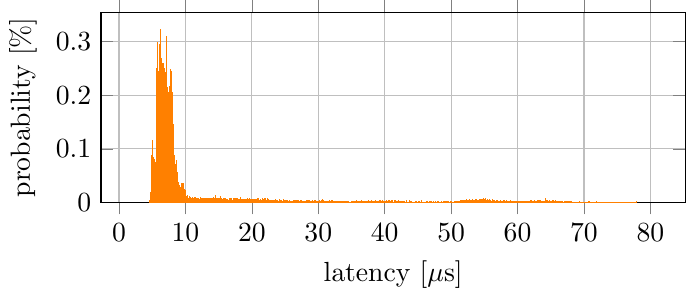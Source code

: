 \documentclass{standalone}
\usepackage{pgfplots}
\pgfplotsset{compat=newest}

\begin{document}
\begin{tikzpicture}
\begin{axis}[xlabel={latency [$\mu$s]}, ylabel={probability [\%]}, grid=both, ybar interval, ymin=0, xtick={}, scaled ticks=false, tick label style={/pgf/number format/fixed}, x tick label as interval=false, width=9cm, height=4cm ]
    \addplot[orange, fill=orange] coordinates {
        (4.617, 0.002)
        (4.624, 0)
        (4.63, 0)
        (4.637, 0.002)
        (4.644, 0.002)
        (4.65, 0.002)
        (4.657, 0.003)
        (4.664, 0.002)
        (4.67, 0.005)
        (4.677, 0.002)
        (4.684, 0.003)
        (4.69, 0.01)
        (4.697, 0)
        (4.704, 0.005)
        (4.71, 0.008)
        (4.717, 0.005)
        (4.724, 0.002)
        (4.731, 0)
        (4.737, 0.007)
        (4.744, 0.005)
        (4.751, 0.003)
        (4.757, 0.005)
        (4.764, 0.007)
        (4.771, 0.007)
        (4.777, 0.007)
        (4.784, 0.01)
        (4.791, 0.007)
        (4.797, 0.012)
        (4.804, 0.012)
        (4.811, 0.018)
        (4.817, 0.012)
        (4.824, 0.018)
        (4.831, 0.007)
        (4.837, 0.008)
        (4.844, 0.008)
        (4.851, 0.01)
        (4.857, 0.028)
        (4.864, 0.012)
        (4.871, 0.013)
        (4.877, 0.015)
        (4.884, 0.02)
        (4.891, 0.015)
        (4.897, 0.032)
        (4.904, 0.018)
        (4.911, 0.042)
        (4.917, 0.032)
        (4.924, 0.033)
        (4.931, 0.067)
        (4.937, 0.063)
        (4.944, 0.058)
        (4.951, 0.078)
        (4.958, 0.087)
        (4.964, 0.087)
        (4.971, 0.078)
        (4.978, 0.075)
        (4.984, 0.062)
        (4.991, 0.062)
        (4.998, 0.065)
        (5.004, 0.06)
        (5.011, 0.047)
        (5.018, 0.07)
        (5.024, 0.072)
        (5.031, 0.053)
        (5.038, 0.08)
        (5.044, 0.057)
        (5.051, 0.088)
        (5.058, 0.08)
        (5.064, 0.115)
        (5.071, 0.068)
        (5.078, 0.09)
        (5.084, 0.082)
        (5.091, 0.103)
        (5.098, 0.067)
        (5.104, 0.077)
        (5.111, 0.068)
        (5.118, 0.073)
        (5.124, 0.058)
        (5.131, 0.052)
        (5.138, 0.038)
        (5.144, 0.073)
        (5.151, 0.055)
        (5.158, 0.065)
        (5.164, 0.057)
        (5.171, 0.048)
        (5.178, 0.062)
        (5.185, 0.042)
        (5.191, 0.053)
        (5.198, 0.07)
        (5.205, 0.082)
        (5.211, 0.053)
        (5.218, 0.083)
        (5.225, 0.078)
        (5.231, 0.07)
        (5.238, 0.062)
        (5.245, 0.063)
        (5.251, 0.067)
        (5.258, 0.072)
        (5.265, 0.073)
        (5.271, 0.027)
        (5.278, 0.065)
        (5.285, 0.067)
        (5.291, 0.055)
        (5.298, 0.053)
        (5.305, 0.05)
        (5.311, 0.078)
        (5.318, 0.067)
        (5.325, 0.08)
        (5.331, 0.052)
        (5.338, 0.048)
        (5.345, 0.035)
        (5.351, 0.053)
        (5.358, 0.042)
        (5.365, 0.047)
        (5.371, 0.047)
        (5.378, 0.053)
        (5.385, 0.067)
        (5.391, 0.048)
        (5.398, 0.05)
        (5.405, 0.067)
        (5.412, 0.053)
        (5.418, 0.065)
        (5.425, 0.057)
        (5.432, 0.06)
        (5.438, 0.043)
        (5.445, 0.065)
        (5.452, 0.055)
        (5.458, 0.048)
        (5.465, 0.057)
        (5.472, 0.062)
        (5.478, 0.045)
        (5.485, 0.047)
        (5.492, 0.032)
        (5.498, 0.035)
        (5.505, 0.073)
        (5.512, 0.075)
        (5.518, 0.057)
        (5.525, 0.048)
        (5.532, 0.065)
        (5.538, 0.068)
        (5.545, 0.048)
        (5.552, 0.067)
        (5.558, 0.075)
        (5.565, 0.058)
        (5.572, 0.06)
        (5.578, 0.072)
        (5.585, 0.065)
        (5.592, 0.05)
        (5.598, 0.067)
        (5.605, 0.057)
        (5.612, 0.058)
        (5.618, 0.092)
        (5.625, 0.063)
        (5.632, 0.073)
        (5.639, 0.092)
        (5.645, 0.068)
        (5.652, 0.108)
        (5.659, 0.12)
        (5.665, 0.092)
        (5.672, 0.157)
        (5.679, 0.148)
        (5.685, 0.16)
        (5.692, 0.182)
        (5.699, 0.197)
        (5.705, 0.173)
        (5.712, 0.25)
        (5.719, 0.223)
        (5.725, 0.19)
        (5.732, 0.232)
        (5.739, 0.285)
        (5.745, 0.263)
        (5.752, 0.26)
        (5.759, 0.255)
        (5.765, 0.298)
        (5.772, 0.232)
        (5.779, 0.242)
        (5.785, 0.287)
        (5.792, 0.22)
        (5.799, 0.268)
        (5.805, 0.292)
        (5.812, 0.223)
        (5.819, 0.267)
        (5.825, 0.282)
        (5.832, 0.21)
        (5.839, 0.248)
        (5.845, 0.293)
        (5.852, 0.198)
        (5.859, 0.243)
        (5.866, 0.223)
        (5.872, 0.188)
        (5.879, 0.215)
        (5.886, 0.21)
        (5.892, 0.185)
        (5.899, 0.208)
        (5.906, 0.197)
        (5.912, 0.165)
        (5.919, 0.215)
        (5.926, 0.225)
        (5.932, 0.17)
        (5.939, 0.237)
        (5.946, 0.215)
        (5.952, 0.182)
        (5.959, 0.215)
        (5.966, 0.22)
        (5.972, 0.245)
        (5.979, 0.187)
        (5.986, 0.22)
        (5.992, 0.18)
        (5.999, 0.175)
        (6.006, 0.203)
        (6.012, 0.215)
        (6.019, 0.153)
        (6.026, 0.232)
        (6.032, 0.217)
        (6.039, 0.168)
        (6.046, 0.21)
        (6.052, 0.233)
        (6.059, 0.18)
        (6.066, 0.188)
        (6.072, 0.233)
        (6.079, 0.19)
        (6.086, 0.248)
        (6.093, 0.242)
        (6.099, 0.188)
        (6.106, 0.25)
        (6.113, 0.295)
        (6.119, 0.233)
        (6.126, 0.272)
        (6.133, 0.275)
        (6.139, 0.213)
        (6.146, 0.24)
        (6.153, 0.252)
        (6.159, 0.272)
        (6.166, 0.293)
        (6.173, 0.267)
        (6.179, 0.257)
        (6.186, 0.29)
        (6.193, 0.3)
        (6.199, 0.307)
        (6.206, 0.273)
        (6.213, 0.298)
        (6.219, 0.275)
        (6.226, 0.213)
        (6.233, 0.323)
        (6.239, 0.27)
        (6.246, 0.237)
        (6.253, 0.292)
        (6.259, 0.302)
        (6.266, 0.238)
        (6.273, 0.293)
        (6.279, 0.255)
        (6.286, 0.225)
        (6.293, 0.25)
        (6.299, 0.272)
        (6.306, 0.25)
        (6.313, 0.263)
        (6.32, 0.25)
        (6.326, 0.2)
        (6.333, 0.245)
        (6.34, 0.247)
        (6.346, 0.227)
        (6.353, 0.252)
        (6.36, 0.262)
        (6.366, 0.242)
        (6.373, 0.25)
        (6.38, 0.268)
        (6.386, 0.217)
        (6.393, 0.227)
        (6.4, 0.207)
        (6.406, 0.187)
        (6.413, 0.183)
        (6.42, 0.15)
        (6.426, 0.228)
        (6.433, 0.175)
        (6.44, 0.182)
        (6.446, 0.178)
        (6.453, 0.16)
        (6.46, 0.173)
        (6.466, 0.16)
        (6.473, 0.165)
        (6.48, 0.195)
        (6.486, 0.177)
        (6.493, 0.175)
        (6.5, 0.23)
        (6.506, 0.18)
        (6.513, 0.178)
        (6.52, 0.217)
        (6.526, 0.202)
        (6.533, 0.173)
        (6.54, 0.215)
        (6.547, 0.225)
        (6.553, 0.178)
        (6.56, 0.223)
        (6.567, 0.195)
        (6.573, 0.18)
        (6.58, 0.24)
        (6.587, 0.203)
        (6.593, 0.198)
        (6.6, 0.185)
        (6.607, 0.26)
        (6.613, 0.173)
        (6.62, 0.227)
        (6.627, 0.207)
        (6.633, 0.195)
        (6.64, 0.217)
        (6.647, 0.232)
        (6.653, 0.21)
        (6.66, 0.202)
        (6.667, 0.233)
        (6.673, 0.242)
        (6.68, 0.182)
        (6.687, 0.192)
        (6.693, 0.18)
        (6.7, 0.193)
        (6.707, 0.212)
        (6.713, 0.208)
        (6.72, 0.17)
        (6.727, 0.213)
        (6.733, 0.198)
        (6.74, 0.18)
        (6.747, 0.227)
        (6.753, 0.207)
        (6.76, 0.178)
        (6.767, 0.202)
        (6.774, 0.218)
        (6.78, 0.167)
        (6.787, 0.223)
        (6.794, 0.245)
        (6.8, 0.187)
        (6.807, 0.203)
        (6.814, 0.207)
        (6.82, 0.155)
        (6.827, 0.248)
        (6.834, 0.243)
        (6.84, 0.182)
        (6.847, 0.227)
        (6.854, 0.245)
        (6.86, 0.19)
        (6.867, 0.25)
        (6.874, 0.208)
        (6.88, 0.215)
        (6.887, 0.142)
        (6.894, 0.233)
        (6.9, 0.225)
        (6.907, 0.222)
        (6.914, 0.203)
        (6.92, 0.218)
        (6.927, 0.168)
        (6.934, 0.22)
        (6.94, 0.242)
        (6.947, 0.185)
        (6.954, 0.233)
        (6.96, 0.212)
        (6.967, 0.195)
        (6.974, 0.192)
        (6.98, 0.215)
        (6.987, 0.192)
        (6.994, 0.222)
        (7.001, 0.235)
        (7.007, 0.203)
        (7.014, 0.202)
        (7.021, 0.23)
        (7.027, 0.167)
        (7.034, 0.208)
        (7.041, 0.23)
        (7.047, 0.158)
        (7.054, 0.227)
        (7.061, 0.242)
        (7.067, 0.213)
        (7.074, 0.24)
        (7.081, 0.31)
        (7.087, 0.23)
        (7.094, 0.237)
        (7.101, 0.257)
        (7.107, 0.223)
        (7.114, 0.23)
        (7.121, 0.228)
        (7.127, 0.207)
        (7.134, 0.172)
        (7.141, 0.225)
        (7.147, 0.245)
        (7.154, 0.178)
        (7.161, 0.215)
        (7.167, 0.245)
        (7.174, 0.172)
        (7.181, 0.2)
        (7.187, 0.212)
        (7.194, 0.157)
        (7.201, 0.182)
        (7.207, 0.178)
        (7.214, 0.147)
        (7.221, 0.185)
        (7.228, 0.197)
        (7.234, 0.167)
        (7.241, 0.21)
        (7.248, 0.193)
        (7.254, 0.148)
        (7.261, 0.195)
        (7.268, 0.172)
        (7.274, 0.175)
        (7.281, 0.172)
        (7.288, 0.215)
        (7.294, 0.147)
        (7.301, 0.193)
        (7.308, 0.203)
        (7.314, 0.15)
        (7.321, 0.213)
        (7.328, 0.158)
        (7.334, 0.2)
        (7.341, 0.153)
        (7.348, 0.173)
        (7.354, 0.177)
        (7.361, 0.132)
        (7.368, 0.188)
        (7.374, 0.205)
        (7.381, 0.165)
        (7.388, 0.19)
        (7.394, 0.203)
        (7.401, 0.173)
        (7.408, 0.18)
        (7.414, 0.163)
        (7.421, 0.148)
        (7.428, 0.168)
        (7.434, 0.155)
        (7.441, 0.13)
        (7.448, 0.19)
        (7.455, 0.142)
        (7.461, 0.188)
        (7.468, 0.185)
        (7.475, 0.167)
        (7.481, 0.162)
        (7.488, 0.165)
        (7.495, 0.15)
        (7.501, 0.147)
        (7.508, 0.162)
        (7.515, 0.163)
        (7.521, 0.132)
        (7.528, 0.14)
        (7.535, 0.167)
        (7.541, 0.135)
        (7.548, 0.19)
        (7.555, 0.168)
        (7.561, 0.215)
        (7.568, 0.17)
        (7.575, 0.215)
        (7.581, 0.182)
        (7.588, 0.195)
        (7.595, 0.18)
        (7.601, 0.17)
        (7.608, 0.155)
        (7.615, 0.175)
        (7.621, 0.202)
        (7.628, 0.173)
        (7.635, 0.195)
        (7.641, 0.183)
        (7.648, 0.187)
        (7.655, 0.21)
        (7.661, 0.178)
        (7.668, 0.183)
        (7.675, 0.217)
        (7.682, 0.213)
        (7.688, 0.202)
        (7.695, 0.187)
        (7.702, 0.192)
        (7.708, 0.178)
        (7.715, 0.203)
        (7.722, 0.19)
        (7.728, 0.18)
        (7.735, 0.185)
        (7.742, 0.225)
        (7.748, 0.218)
        (7.755, 0.207)
        (7.762, 0.23)
        (7.768, 0.232)
        (7.775, 0.228)
        (7.782, 0.243)
        (7.788, 0.248)
        (7.795, 0.193)
        (7.802, 0.218)
        (7.808, 0.227)
        (7.815, 0.202)
        (7.822, 0.24)
        (7.828, 0.215)
        (7.835, 0.19)
        (7.842, 0.212)
        (7.848, 0.193)
        (7.855, 0.175)
        (7.862, 0.245)
        (7.868, 0.23)
        (7.875, 0.19)
        (7.882, 0.217)
        (7.888, 0.175)
        (7.895, 0.182)
        (7.902, 0.187)
        (7.909, 0.212)
        (7.915, 0.147)
        (7.922, 0.198)
        (7.929, 0.192)
        (7.935, 0.175)
        (7.942, 0.212)
        (7.949, 0.195)
        (7.955, 0.205)
        (7.962, 0.197)
        (7.969, 0.205)
        (7.975, 0.15)
        (7.982, 0.197)
        (7.989, 0.183)
        (7.995, 0.195)
        (8.002, 0.153)
        (8.009, 0.167)
        (8.015, 0.178)
        (8.022, 0.165)
        (8.029, 0.143)
        (8.035, 0.175)
        (8.042, 0.093)
        (8.049, 0.145)
        (8.055, 0.177)
        (8.062, 0.128)
        (8.069, 0.145)
        (8.075, 0.142)
        (8.082, 0.148)
        (8.089, 0.123)
        (8.095, 0.145)
        (8.102, 0.118)
        (8.109, 0.145)
        (8.116, 0.138)
        (8.122, 0.128)
        (8.129, 0.13)
        (8.136, 0.128)
        (8.142, 0.115)
        (8.149, 0.112)
        (8.156, 0.117)
        (8.162, 0.125)
        (8.169, 0.102)
        (8.176, 0.138)
        (8.182, 0.112)
        (8.189, 0.088)
        (8.196, 0.107)
        (8.202, 0.067)
        (8.209, 0.073)
        (8.216, 0.098)
        (8.222, 0.097)
        (8.229, 0.087)
        (8.236, 0.095)
        (8.242, 0.077)
        (8.249, 0.07)
        (8.256, 0.083)
        (8.262, 0.077)
        (8.269, 0.048)
        (8.276, 0.072)
        (8.282, 0.065)
        (8.289, 0.055)
        (8.296, 0.07)
        (8.302, 0.088)
        (8.309, 0.068)
        (8.316, 0.07)
        (8.322, 0.087)
        (8.329, 0.053)
        (8.336, 0.088)
        (8.343, 0.085)
        (8.349, 0.068)
        (8.356, 0.078)
        (8.363, 0.068)
        (8.369, 0.052)
        (8.376, 0.062)
        (8.383, 0.07)
        (8.389, 0.063)
        (8.396, 0.067)
        (8.403, 0.08)
        (8.409, 0.04)
        (8.416, 0.042)
        (8.423, 0.068)
        (8.429, 0.057)
        (8.436, 0.058)
        (8.443, 0.058)
        (8.449, 0.067)
        (8.456, 0.04)
        (8.463, 0.063)
        (8.469, 0.05)
        (8.476, 0.032)
        (8.483, 0.048)
        (8.489, 0.052)
        (8.496, 0.055)
        (8.503, 0.07)
        (8.509, 0.043)
        (8.516, 0.05)
        (8.523, 0.055)
        (8.529, 0.042)
        (8.536, 0.048)
        (8.543, 0.07)
        (8.549, 0.05)
        (8.556, 0.057)
        (8.563, 0.057)
        (8.57, 0.057)
        (8.576, 0.027)
        (8.583, 0.05)
        (8.59, 0.053)
        (8.596, 0.04)
        (8.603, 0.052)
        (8.61, 0.05)
        (8.616, 0.07)
        (8.623, 0.048)
        (8.63, 0.078)
        (8.636, 0.025)
        (8.643, 0.04)
        (8.65, 0.058)
        (8.656, 0.04)
        (8.663, 0.05)
        (8.67, 0.045)
        (8.676, 0.05)
        (8.683, 0.045)
        (8.69, 0.052)
        (8.696, 0.035)
        (8.703, 0.043)
        (8.71, 0.053)
        (8.716, 0.053)
        (8.723, 0.038)
        (8.73, 0.047)
        (8.736, 0.038)
        (8.743, 0.047)
        (8.75, 0.055)
        (8.756, 0.045)
        (8.763, 0.023)
        (8.77, 0.048)
        (8.776, 0.043)
        (8.783, 0.028)
        (8.79, 0.053)
        (8.797, 0.037)
        (8.803, 0.042)
        (8.81, 0.033)
        (8.817, 0.05)
        (8.823, 0.023)
        (8.83, 0.048)
        (8.837, 0.05)
        (8.843, 0.032)
        (8.85, 0.032)
        (8.857, 0.045)
        (8.863, 0.033)
        (8.87, 0.03)
        (8.877, 0.028)
        (8.883, 0.033)
        (8.89, 0.038)
        (8.897, 0.018)
        (8.903, 0.025)
        (8.91, 0.03)
        (8.917, 0.035)
        (8.923, 0.023)
        (8.93, 0.018)
        (8.937, 0.025)
        (8.943, 0.037)
        (8.95, 0.017)
        (8.957, 0.037)
        (8.963, 0.023)
        (8.97, 0.023)
        (8.977, 0.028)
        (8.983, 0.038)
        (8.99, 0.02)
        (8.997, 0.02)
        (9.003, 0.018)
        (9.01, 0.015)
        (9.017, 0.018)
        (9.024, 0.028)
        (9.03, 0.023)
        (9.037, 0.032)
        (9.044, 0.025)
        (9.05, 0.032)
        (9.057, 0.028)
        (9.064, 0.025)
        (9.07, 0.02)
        (9.077, 0.028)
        (9.084, 0.03)
        (9.09, 0.023)
        (9.097, 0.027)
        (9.104, 0.025)
        (9.11, 0.012)
        (9.117, 0.03)
        (9.124, 0.023)
        (9.13, 0.018)
        (9.137, 0.013)
        (9.144, 0.028)
        (9.15, 0.02)
        (9.157, 0.025)
        (9.164, 0.01)
        (9.17, 0.02)
        (9.177, 0.02)
        (9.184, 0.012)
        (9.19, 0.017)
        (9.197, 0.013)
        (9.204, 0.025)
        (9.21, 0.008)
        (9.217, 0.015)
        (9.224, 0.028)
        (9.23, 0.013)
        (9.237, 0.018)
        (9.244, 0.012)
        (9.251, 0.017)
        (9.257, 0.012)
        (9.264, 0.01)
        (9.271, 0.022)
        (9.277, 0.017)
        (9.284, 0.02)
        (9.291, 0.02)
        (9.297, 0.018)
        (9.304, 0.018)
        (9.311, 0.017)
        (9.317, 0.022)
        (9.324, 0.027)
        (9.331, 0.013)
        (9.337, 0.023)
        (9.344, 0.025)
        (9.351, 0.025)
        (9.357, 0.017)
        (9.364, 0.018)
        (9.371, 0.025)
        (9.377, 0.025)
        (9.384, 0.015)
        (9.391, 0.018)
        (9.397, 0.018)
        (9.404, 0.015)
        (9.411, 0.035)
        (9.417, 0.027)
        (9.424, 0.015)
        (9.431, 0.015)
        (9.437, 0.023)
        (9.444, 0.028)
        (9.451, 0.02)
        (9.457, 0.027)
        (9.464, 0.023)
        (9.471, 0.035)
        (9.478, 0.033)
        (9.484, 0.025)
        (9.491, 0.025)
        (9.498, 0.032)
        (9.504, 0.027)
        (9.511, 0.023)
        (9.518, 0.015)
        (9.524, 0.018)
        (9.531, 0.018)
        (9.538, 0.023)
        (9.544, 0.02)
        (9.551, 0.033)
        (9.558, 0.017)
        (9.564, 0.025)
        (9.571, 0.02)
        (9.578, 0.03)
        (9.584, 0.023)
        (9.591, 0.02)
        (9.598, 0.027)
        (9.604, 0.015)
        (9.611, 0.01)
        (9.618, 0.027)
        (9.624, 0.018)
        (9.631, 0.023)
        (9.638, 0.017)
        (9.644, 0.035)
        (9.651, 0.013)
        (9.658, 0.013)
        (9.664, 0.013)
        (9.671, 0.017)
        (9.678, 0.022)
        (9.684, 0.02)
        (9.691, 0.018)
        (9.698, 0.015)
        (9.705, 0.018)
        (9.711, 0.028)
        (9.718, 0.012)
        (9.725, 0.023)
        (9.731, 0.022)
        (9.738, 0.027)
        (9.745, 0.023)
        (9.751, 0.025)
        (9.758, 0.03)
        (9.765, 0.02)
        (9.771, 0.023)
        (9.778, 0.022)
        (9.785, 0.02)
        (9.791, 0.013)
        (9.798, 0.022)
        (9.805, 0.025)
        (9.811, 0.015)
        (9.818, 0.017)
        (9.825, 0.023)
        (9.831, 0.017)
        (9.838, 0.013)
        (9.845, 0.018)
        (9.851, 0.012)
        (9.858, 0.007)
        (9.865, 0.01)
        (9.871, 0.01)
        (9.878, 0.013)
        (9.885, 0.012)
        (9.891, 0.01)
        (9.898, 0.007)
        (9.905, 0.008)
        (9.911, 0.008)
        (9.918, 0.007)
        (9.925, 0.01)
        (9.932, 0.01)
        (9.938, 0.007)
        (9.945, 0.005)
        (9.952, 0.012)
        (9.958, 0.017)
        (9.965, 0.023)
        (9.972, 0.008)
        (9.978, 0.003)
        (9.985, 0.01)
        (9.992, 0.012)
        (9.998, 0.005)
        (10.005, 0.007)
        (10.012, 0.01)
        (10.018, 0.002)
        (10.025, 0.003)
        (10.032, 0.01)
        (10.038, 0.005)
        (10.045, 0.015)
        (10.052, 0.008)
        (10.058, 0.003)
        (10.065, 0.003)
        (10.072, 0.005)
        (10.078, 0.005)
        (10.085, 0.007)
        (10.092, 0.007)
        (10.098, 0.01)
        (10.105, 0.003)
        (10.112, 0.003)
        (10.118, 0.007)
        (10.125, 0.003)
        (10.132, 0.003)
        (10.138, 0.007)
        (10.145, 0.003)
        (10.152, 0.007)
        (10.159, 0.002)
        (10.165, 0.003)
        (10.172, 0.012)
        (10.179, 0.003)
        (10.185, 0)
        (10.192, 0.005)
        (10.199, 0.005)
        (10.205, 0.005)
        (10.212, 0.007)
        (10.219, 0)
        (10.225, 0.008)
        (10.232, 0.003)
        (10.239, 0.007)
        (10.245, 0.005)
        (10.252, 0.003)
        (10.259, 0.005)
        (10.265, 0.002)
        (10.272, 0)
        (10.279, 0.003)
        (10.285, 0.003)
        (10.292, 0.002)
        (10.299, 0.003)
        (10.305, 0.005)
        (10.312, 0)
        (10.319, 0.013)
        (10.325, 0.002)
        (10.332, 0.007)
        (10.339, 0.003)
        (10.345, 0.003)
        (10.352, 0)
        (10.359, 0.007)
        (10.365, 0.003)
        (10.372, 0.003)
        (10.379, 0.002)
        (10.386, 0.007)
        (10.392, 0.005)
        (10.399, 0.003)
        (10.406, 0)
        (10.412, 0.002)
        (10.419, 0.005)
        (10.426, 0.002)
        (10.432, 0)
        (10.439, 0.003)
        (10.446, 0.005)
        (10.452, 0.003)
        (10.459, 0.002)
        (10.466, 0)
        (10.472, 0.003)
        (10.479, 0.002)
        (10.486, 0.003)
        (10.492, 0.002)
        (10.499, 0.005)
        (10.506, 0.002)
        (10.512, 0.003)
        (10.519, 0.005)
        (10.526, 0.002)
        (10.532, 0.002)
        (10.539, 0.005)
        (10.546, 0.002)
        (10.552, 0.002)
        (10.559, 0.002)
        (10.566, 0.002)
        (10.572, 0.002)
        (10.579, 0.003)
        (10.586, 0.003)
        (10.592, 0)
        (10.599, 0.003)
        (10.606, 0.003)
        (10.613, 0.005)
        (10.619, 0.002)
        (10.626, 0.005)
        (10.633, 0.003)
        (10.639, 0.002)
        (10.646, 0.003)
        (10.653, 0)
        (10.659, 0.007)
        (10.666, 0.012)
        (10.673, 0.005)
        (10.679, 0.005)
        (10.686, 0)
        (10.693, 0.003)
        (10.699, 0.005)
        (10.706, 0.007)
        (10.713, 0)
        (10.719, 0.003)
        (10.726, 0.003)
        (10.733, 0.007)
        (10.739, 0.007)
        (10.746, 0.005)
        (10.753, 0.005)
        (10.759, 0.005)
        (10.766, 0.003)
        (10.773, 0.002)
        (10.779, 0.002)
        (10.786, 0.002)
        (10.793, 0.01)
        (10.799, 0)
        (10.806, 0.002)
        (10.813, 0.002)
        (10.819, 0.002)
        (10.826, 0.002)
        (10.833, 0)
        (10.84, 0.003)
        (10.846, 0.002)
        (10.853, 0.002)
        (10.86, 0.005)
        (10.866, 0.002)
        (10.873, 0.007)
        (10.88, 0.008)
        (10.886, 0)
        (10.893, 0.003)
        (10.9, 0)
        (10.906, 0.002)
        (10.913, 0.003)
        (10.92, 0.005)
        (10.926, 0.007)
        (10.933, 0.003)
        (10.94, 0.002)
        (10.946, 0.005)
        (10.953, 0.005)
        (10.96, 0.002)
        (10.966, 0.002)
        (10.973, 0)
        (10.98, 0.002)
        (10.986, 0.007)
        (10.993, 0.005)
        (11.0, 0.005)
        (11.006, 0.008)
        (11.013, 0.002)
        (11.02, 0.005)
        (11.026, 0)
        (11.033, 0.002)
        (11.04, 0.002)
        (11.046, 0)
        (11.053, 0)
        (11.06, 0.003)
        (11.067, 0.007)
        (11.073, 0.003)
        (11.08, 0.003)
        (11.087, 0.008)
        (11.093, 0.003)
        (11.1, 0.007)
        (11.107, 0.01)
        (11.113, 0.008)
        (11.12, 0.003)
        (11.127, 0.003)
        (11.133, 0.002)
        (11.14, 0)
        (11.147, 0)
        (11.153, 0.003)
        (11.16, 0.002)
        (11.167, 0)
        (11.173, 0.007)
        (11.18, 0.002)
        (11.187, 0.003)
        (11.193, 0.003)
        (11.2, 0.002)
        (11.207, 0.005)
        (11.213, 0)
        (11.22, 0.003)
        (11.227, 0.003)
        (11.233, 0.005)
        (11.24, 0.002)
        (11.247, 0.002)
        (11.253, 0.003)
        (11.26, 0.002)
        (11.267, 0.007)
        (11.273, 0.003)
        (11.28, 0.003)
        (11.287, 0)
        (11.294, 0)
        (11.3, 0)
        (11.307, 0.003)
        (11.314, 0.005)
        (11.32, 0.005)
        (11.327, 0)
        (11.334, 0.002)
        (11.34, 0.002)
        (11.347, 0.002)
        (11.354, 0.002)
        (11.36, 0.005)
        (11.367, 0.003)
        (11.374, 0)
        (11.38, 0.005)
        (11.387, 0.002)
        (11.394, 0.003)
        (11.4, 0.003)
        (11.407, 0.002)
        (11.414, 0.005)
        (11.42, 0.008)
        (11.427, 0.01)
        (11.434, 0.002)
        (11.44, 0.005)
        (11.447, 0.003)
        (11.454, 0.005)
        (11.46, 0.002)
        (11.467, 0.003)
        (11.474, 0.003)
        (11.48, 0.003)
        (11.487, 0.003)
        (11.494, 0.002)
        (11.501, 0.005)
        (11.507, 0.002)
        (11.514, 0)
        (11.521, 0.007)
        (11.527, 0.005)
        (11.534, 0.002)
        (11.541, 0.003)
        (11.547, 0.003)
        (11.554, 0.003)
        (11.561, 0.002)
        (11.567, 0.007)
        (11.574, 0.005)
        (11.581, 0.002)
        (11.587, 0.005)
        (11.594, 0)
        (11.601, 0.005)
        (11.607, 0.005)
        (11.614, 0.002)
        (11.621, 0.002)
        (11.627, 0.005)
        (11.634, 0.002)
        (11.641, 0.003)
        (11.647, 0.005)
        (11.654, 0.003)
        (11.661, 0.005)
        (11.667, 0.003)
        (11.674, 0.003)
        (11.681, 0.005)
        (11.687, 0.003)
        (11.694, 0.007)
        (11.701, 0)
        (11.707, 0.002)
        (11.714, 0.002)
        (11.721, 0)
        (11.728, 0.003)
        (11.734, 0.003)
        (11.741, 0.005)
        (11.748, 0.008)
        (11.754, 0.007)
        (11.761, 0.003)
        (11.768, 0.002)
        (11.774, 0.002)
        (11.781, 0)
        (11.788, 0.005)
        (11.794, 0.003)
        (11.801, 0.002)
        (11.808, 0.002)
        (11.814, 0)
        (11.821, 0.003)
        (11.828, 0.003)
        (11.834, 0.005)
        (11.841, 0)
        (11.848, 0.002)
        (11.854, 0.007)
        (11.861, 0.002)
        (11.868, 0.002)
        (11.874, 0.005)
        (11.881, 0.003)
        (11.888, 0.002)
        (11.894, 0)
        (11.901, 0.005)
        (11.908, 0.007)
        (11.914, 0.008)
        (11.921, 0.003)
        (11.928, 0.002)
        (11.934, 0.002)
        (11.941, 0.007)
        (11.948, 0)
        (11.955, 0.003)
        (11.961, 0)
        (11.968, 0.002)
        (11.975, 0.003)
        (11.981, 0)
        (11.988, 0)
        (11.995, 0.003)
        (12.001, 0)
        (12.008, 0.007)
        (12.015, 0.003)
        (12.021, 0.002)
        (12.028, 0.002)
        (12.035, 0.005)
        (12.041, 0)
        (12.048, 0.002)
        (12.055, 0)
        (12.061, 0.002)
        (12.068, 0.003)
        (12.075, 0.005)
        (12.081, 0.002)
        (12.088, 0.003)
        (12.095, 0.003)
        (12.101, 0.005)
        (12.108, 0.003)
        (12.115, 0.003)
        (12.121, 0.002)
        (12.128, 0)
        (12.135, 0.002)
        (12.141, 0.002)
        (12.148, 0.002)
        (12.155, 0.003)
        (12.161, 0)
        (12.168, 0)
        (12.175, 0)
        (12.182, 0.005)
        (12.188, 0)
        (12.195, 0.002)
        (12.202, 0.003)
        (12.208, 0.002)
        (12.215, 0.003)
        (12.222, 0.002)
        (12.228, 0.002)
        (12.235, 0.002)
        (12.242, 0.002)
        (12.248, 0.003)
        (12.255, 0.002)
        (12.262, 0.002)
        (12.268, 0.002)
        (12.275, 0.01)
        (12.282, 0.002)
        (12.288, 0)
        (12.295, 0.005)
        (12.302, 0.003)
        (12.308, 0.005)
        (12.315, 0.005)
        (12.322, 0.002)
        (12.328, 0.002)
        (12.335, 0.003)
        (12.342, 0.003)
        (12.348, 0.003)
        (12.355, 0.002)
        (12.362, 0.005)
        (12.368, 0.007)
        (12.375, 0.003)
        (12.382, 0.003)
        (12.388, 0.007)
        (12.395, 0)
        (12.402, 0)
        (12.409, 0)
        (12.415, 0.003)
        (12.422, 0.002)
        (12.429, 0.005)
        (12.435, 0.002)
        (12.442, 0.002)
        (12.449, 0.005)
        (12.455, 0)
        (12.462, 0.007)
        (12.469, 0.003)
        (12.475, 0)
        (12.482, 0.008)
        (12.489, 0.002)
        (12.495, 0.005)
        (12.502, 0)
        (12.509, 0.005)
        (12.515, 0.002)
        (12.522, 0.003)
        (12.529, 0.002)
        (12.535, 0)
        (12.542, 0.003)
        (12.549, 0.007)
        (12.555, 0.002)
        (12.562, 0.003)
        (12.569, 0.002)
        (12.575, 0.002)
        (12.582, 0.002)
        (12.589, 0.005)
        (12.595, 0.007)
        (12.602, 0.002)
        (12.609, 0.002)
        (12.615, 0)
        (12.622, 0.002)
        (12.629, 0.002)
        (12.636, 0.003)
        (12.642, 0.002)
        (12.649, 0.003)
        (12.656, 0.005)
        (12.662, 0.002)
        (12.669, 0.008)
        (12.676, 0.003)
        (12.682, 0.003)
        (12.689, 0.003)
        (12.696, 0.005)
        (12.702, 0.003)
        (12.709, 0.003)
        (12.716, 0.002)
        (12.722, 0.003)
        (12.729, 0.005)
        (12.736, 0.003)
        (12.742, 0.003)
        (12.749, 0.003)
        (12.756, 0.003)
        (12.762, 0.008)
        (12.769, 0.002)
        (12.776, 0.003)
        (12.782, 0.003)
        (12.789, 0.005)
        (12.796, 0.002)
        (12.802, 0)
        (12.809, 0.002)
        (12.816, 0.005)
        (12.822, 0.007)
        (12.829, 0.002)
        (12.836, 0.005)
        (12.842, 0.007)
        (12.849, 0)
        (12.856, 0)
        (12.863, 0.005)
        (12.869, 0.005)
        (12.876, 0.003)
        (12.883, 0.005)
        (12.889, 0)
        (12.896, 0.002)
        (12.903, 0)
        (12.909, 0.002)
        (12.916, 0.003)
        (12.923, 0.003)
        (12.929, 0.003)
        (12.936, 0.002)
        (12.943, 0.003)
        (12.949, 0.003)
        (12.956, 0.005)
        (12.963, 0.003)
        (12.969, 0)
        (12.976, 0)
        (12.983, 0.003)
        (12.989, 0)
        (12.996, 0)
        (13.003, 0.002)
        (13.009, 0)
        (13.016, 0.003)
        (13.023, 0.003)
        (13.029, 0.007)
        (13.036, 0.003)
        (13.043, 0.007)
        (13.049, 0.003)
        (13.056, 0.003)
        (13.063, 0.007)
        (13.069, 0.003)
        (13.076, 0)
        (13.083, 0.003)
        (13.09, 0.003)
        (13.096, 0.002)
        (13.103, 0.003)
        (13.11, 0.003)
        (13.116, 0.003)
        (13.123, 0.002)
        (13.13, 0.002)
        (13.136, 0.003)
        (13.143, 0.005)
        (13.15, 0.007)
        (13.156, 0.003)
        (13.163, 0.002)
        (13.17, 0.005)
        (13.176, 0.003)
        (13.183, 0.007)
        (13.19, 0.007)
        (13.196, 0.005)
        (13.203, 0.002)
        (13.21, 0.002)
        (13.216, 0.007)
        (13.223, 0.005)
        (13.23, 0.002)
        (13.236, 0)
        (13.243, 0.005)
        (13.25, 0)
        (13.256, 0)
        (13.263, 0.003)
        (13.27, 0.002)
        (13.276, 0.003)
        (13.283, 0.002)
        (13.29, 0)
        (13.296, 0.005)
        (13.303, 0.003)
        (13.31, 0.007)
        (13.317, 0.002)
        (13.323, 0.005)
        (13.33, 0)
        (13.337, 0.002)
        (13.343, 0.002)
        (13.35, 0)
        (13.357, 0.003)
        (13.363, 0.003)
        (13.37, 0.002)
        (13.377, 0.003)
        (13.383, 0.002)
        (13.39, 0.003)
        (13.397, 0.003)
        (13.403, 0.005)
        (13.41, 0.003)
        (13.417, 0)
        (13.423, 0.008)
        (13.43, 0)
        (13.437, 0.002)
        (13.443, 0.002)
        (13.45, 0.005)
        (13.457, 0)
        (13.463, 0.002)
        (13.47, 0)
        (13.477, 0)
        (13.483, 0.008)
        (13.49, 0.003)
        (13.497, 0)
        (13.503, 0)
        (13.51, 0)
        (13.517, 0.005)
        (13.523, 0.003)
        (13.53, 0.002)
        (13.537, 0.002)
        (13.544, 0.005)
        (13.55, 0.002)
        (13.557, 0.005)
        (13.564, 0.002)
        (13.57, 0.003)
        (13.577, 0.003)
        (13.584, 0.005)
        (13.59, 0.005)
        (13.597, 0.003)
        (13.604, 0.007)
        (13.61, 0)
        (13.617, 0.005)
        (13.624, 0.003)
        (13.63, 0.005)
        (13.637, 0)
        (13.644, 0.002)
        (13.65, 0.002)
        (13.657, 0.002)
        (13.664, 0.005)
        (13.67, 0.007)
        (13.677, 0.003)
        (13.684, 0.003)
        (13.69, 0.008)
        (13.697, 0.003)
        (13.704, 0.002)
        (13.71, 0.003)
        (13.717, 0.005)
        (13.724, 0.005)
        (13.73, 0.003)
        (13.737, 0.003)
        (13.744, 0.002)
        (13.75, 0.005)
        (13.757, 0.007)
        (13.764, 0.002)
        (13.771, 0.002)
        (13.777, 0.002)
        (13.784, 0.003)
        (13.791, 0.003)
        (13.797, 0.003)
        (13.804, 0.002)
        (13.811, 0.005)
        (13.817, 0.007)
        (13.824, 0.003)
        (13.831, 0.005)
        (13.837, 0.003)
        (13.844, 0.003)
        (13.851, 0)
        (13.857, 0.003)
        (13.864, 0.003)
        (13.871, 0.003)
        (13.877, 0.008)
        (13.884, 0.002)
        (13.891, 0.003)
        (13.897, 0.002)
        (13.904, 0.003)
        (13.911, 0.002)
        (13.917, 0.003)
        (13.924, 0.002)
        (13.931, 0.003)
        (13.937, 0.005)
        (13.944, 0)
        (13.951, 0.002)
        (13.957, 0.002)
        (13.964, 0)
        (13.971, 0.005)
        (13.977, 0.007)
        (13.984, 0.003)
        (13.991, 0.005)
        (13.998, 0.005)
        (14.004, 0.002)
        (14.011, 0.005)
        (14.018, 0.002)
        (14.024, 0.003)
        (14.031, 0.007)
        (14.038, 0.005)
        (14.044, 0.005)
        (14.051, 0.002)
        (14.058, 0)
        (14.064, 0.005)
        (14.071, 0.002)
        (14.078, 0.003)
        (14.084, 0)
        (14.091, 0.005)
        (14.098, 0.005)
        (14.104, 0.003)
        (14.111, 0.005)
        (14.118, 0.007)
        (14.124, 0.002)
        (14.131, 0.003)
        (14.138, 0.003)
        (14.144, 0.003)
        (14.151, 0.003)
        (14.158, 0.003)
        (14.164, 0.01)
        (14.171, 0.003)
        (14.178, 0.002)
        (14.184, 0.002)
        (14.191, 0)
        (14.198, 0.002)
        (14.204, 0.002)
        (14.211, 0.002)
        (14.218, 0.003)
        (14.225, 0)
        (14.231, 0.002)
        (14.238, 0.007)
        (14.245, 0.002)
        (14.251, 0)
        (14.258, 0.002)
        (14.265, 0)
        (14.271, 0.003)
        (14.278, 0.002)
        (14.285, 0.005)
        (14.291, 0.003)
        (14.298, 0.003)
        (14.305, 0.002)
        (14.311, 0.005)
        (14.318, 0)
        (14.325, 0.002)
        (14.331, 0.003)
        (14.338, 0.005)
        (14.345, 0.002)
        (14.351, 0.002)
        (14.358, 0.007)
        (14.365, 0.003)
        (14.371, 0.005)
        (14.378, 0.003)
        (14.385, 0.007)
        (14.391, 0.008)
        (14.398, 0.005)
        (14.405, 0.002)
        (14.411, 0.003)
        (14.418, 0)
        (14.425, 0.002)
        (14.431, 0.003)
        (14.438, 0)
        (14.445, 0.002)
        (14.452, 0.003)
        (14.458, 0.002)
        (14.465, 0.005)
        (14.472, 0.007)
        (14.478, 0.002)
        (14.485, 0.002)
        (14.492, 0.005)
        (14.498, 0.002)
        (14.505, 0)
        (14.512, 0.005)
        (14.518, 0)
        (14.525, 0.007)
        (14.532, 0.007)
        (14.538, 0.008)
        (14.545, 0.013)
        (14.552, 0.005)
        (14.558, 0.003)
        (14.565, 0)
        (14.572, 0.002)
        (14.578, 0.002)
        (14.585, 0.003)
        (14.592, 0.003)
        (14.598, 0.003)
        (14.605, 0.003)
        (14.612, 0.002)
        (14.618, 0.002)
        (14.625, 0.002)
        (14.632, 0.005)
        (14.638, 0.005)
        (14.645, 0.003)
        (14.652, 0.007)
        (14.658, 0.002)
        (14.665, 0)
        (14.672, 0.002)
        (14.679, 0.003)
        (14.685, 0)
        (14.692, 0)
        (14.699, 0.003)
        (14.705, 0.002)
        (14.712, 0)
        (14.719, 0.002)
        (14.725, 0.003)
        (14.732, 0)
        (14.739, 0.005)
        (14.745, 0.005)
        (14.752, 0.002)
        (14.759, 0.003)
        (14.765, 0.002)
        (14.772, 0.003)
        (14.779, 0.005)
        (14.785, 0.002)
        (14.792, 0.005)
        (14.799, 0)
        (14.805, 0.002)
        (14.812, 0.002)
        (14.819, 0.003)
        (14.825, 0.005)
        (14.832, 0.007)
        (14.839, 0.005)
        (14.845, 0.002)
        (14.852, 0.002)
        (14.859, 0)
        (14.865, 0.003)
        (14.872, 0)
        (14.879, 0)
        (14.886, 0.003)
        (14.892, 0.003)
        (14.899, 0.005)
        (14.906, 0.003)
        (14.912, 0.003)
        (14.919, 0)
        (14.926, 0.005)
        (14.932, 0.003)
        (14.939, 0.003)
        (14.946, 0.007)
        (14.952, 0.002)
        (14.959, 0.002)
        (14.966, 0.002)
        (14.972, 0)
        (14.979, 0.002)
        (14.986, 0)
        (14.992, 0.002)
        (14.999, 0.003)
        (15.006, 0.002)
        (15.012, 0.002)
        (15.019, 0)
        (15.026, 0.003)
        (15.032, 0.003)
        (15.039, 0)
        (15.046, 0.003)
        (15.052, 0.007)
        (15.059, 0)
        (15.066, 0.003)
        (15.072, 0.003)
        (15.079, 0.002)
        (15.086, 0.003)
        (15.092, 0.003)
        (15.099, 0.003)
        (15.106, 0.002)
        (15.113, 0.007)
        (15.119, 0)
        (15.126, 0.008)
        (15.133, 0.002)
        (15.139, 0)
        (15.146, 0.002)
        (15.153, 0.002)
        (15.159, 0.002)
        (15.166, 0.003)
        (15.173, 0.005)
        (15.179, 0.002)
        (15.186, 0.005)
        (15.193, 0.002)
        (15.199, 0)
        (15.206, 0.002)
        (15.213, 0.005)
        (15.219, 0.002)
        (15.226, 0.003)
        (15.233, 0)
        (15.239, 0.012)
        (15.246, 0.002)
        (15.253, 0.002)
        (15.259, 0.002)
        (15.266, 0.002)
        (15.273, 0.002)
        (15.279, 0.002)
        (15.286, 0.002)
        (15.293, 0.003)
        (15.299, 0)
        (15.306, 0.002)
        (15.313, 0.002)
        (15.319, 0.002)
        (15.326, 0.005)
        (15.333, 0.003)
        (15.34, 0.002)
        (15.346, 0.003)
        (15.353, 0.005)
        (15.36, 0.003)
        (15.366, 0.002)
        (15.373, 0.005)
        (15.38, 0)
        (15.386, 0.003)
        (15.393, 0.002)
        (15.4, 0)
        (15.406, 0.002)
        (15.413, 0.003)
        (15.42, 0.002)
        (15.426, 0.007)
        (15.433, 0.002)
        (15.44, 0.007)
        (15.446, 0.003)
        (15.453, 0.002)
        (15.46, 0.002)
        (15.466, 0.002)
        (15.473, 0.003)
        (15.48, 0.002)
        (15.486, 0.005)
        (15.493, 0.002)
        (15.5, 0)
        (15.506, 0.003)
        (15.513, 0)
        (15.52, 0.002)
        (15.526, 0.003)
        (15.533, 0.002)
        (15.54, 0.003)
        (15.546, 0.002)
        (15.553, 0)
        (15.56, 0)
        (15.567, 0.003)
        (15.573, 0.003)
        (15.58, 0.005)
        (15.587, 0.003)
        (15.593, 0.003)
        (15.6, 0.002)
        (15.607, 0.002)
        (15.613, 0.002)
        (15.62, 0)
        (15.627, 0.002)
        (15.633, 0.003)
        (15.64, 0.005)
        (15.647, 0)
        (15.653, 0.002)
        (15.66, 0.002)
        (15.667, 0.005)
        (15.673, 0.005)
        (15.68, 0.003)
        (15.687, 0.003)
        (15.693, 0)
        (15.7, 0.003)
        (15.707, 0.007)
        (15.713, 0.003)
        (15.72, 0)
        (15.727, 0.002)
        (15.733, 0.002)
        (15.74, 0.002)
        (15.747, 0.002)
        (15.753, 0)
        (15.76, 0.002)
        (15.767, 0.003)
        (15.773, 0)
        (15.78, 0)
        (15.787, 0.002)
        (15.794, 0.003)
        (15.8, 0)
        (15.807, 0.002)
        (15.814, 0.005)
        (15.82, 0.003)
        (15.827, 0.002)
        (15.834, 0.003)
        (15.84, 0.002)
        (15.847, 0.002)
        (15.854, 0.007)
        (15.86, 0)
        (15.867, 0.002)
        (15.874, 0.003)
        (15.88, 0.003)
        (15.887, 0.002)
        (15.894, 0.002)
        (15.9, 0.003)
        (15.907, 0)
        (15.914, 0)
        (15.92, 0.002)
        (15.927, 0.005)
        (15.934, 0.002)
        (15.94, 0.002)
        (15.947, 0)
        (15.954, 0.002)
        (15.96, 0.002)
        (15.967, 0.002)
        (15.974, 0)
        (15.98, 0)
        (15.987, 0.005)
        (15.994, 0)
        (16.0, 0.005)
        (16.007, 0)
        (16.014, 0.002)
        (16.021, 0)
        (16.027, 0.003)
        (16.034, 0.007)
        (16.041, 0.002)
        (16.047, 0)
        (16.054, 0.003)
        (16.061, 0.003)
        (16.067, 0)
        (16.074, 0)
        (16.081, 0.003)
        (16.087, 0.002)
        (16.094, 0.003)
        (16.101, 0.005)
        (16.107, 0.002)
        (16.114, 0.002)
        (16.121, 0.002)
        (16.127, 0.002)
        (16.134, 0)
        (16.141, 0.003)
        (16.147, 0.002)
        (16.154, 0.003)
        (16.161, 0.003)
        (16.167, 0.002)
        (16.174, 0.002)
        (16.181, 0.002)
        (16.187, 0.002)
        (16.194, 0.002)
        (16.201, 0)
        (16.207, 0)
        (16.214, 0)
        (16.221, 0.002)
        (16.227, 0.002)
        (16.234, 0.005)
        (16.241, 0.002)
        (16.248, 0)
        (16.254, 0.002)
        (16.261, 0.002)
        (16.268, 0.003)
        (16.274, 0.003)
        (16.281, 0.002)
        (16.288, 0)
        (16.294, 0.002)
        (16.301, 0.002)
        (16.308, 0.003)
        (16.314, 0)
        (16.321, 0.005)
        (16.328, 0.002)
        (16.334, 0.002)
        (16.341, 0)
        (16.348, 0.002)
        (16.354, 0)
        (16.361, 0.003)
        (16.368, 0.003)
        (16.374, 0)
        (16.381, 0.005)
        (16.388, 0)
        (16.394, 0.003)
        (16.401, 0.002)
        (16.408, 0.003)
        (16.414, 0.003)
        (16.421, 0)
        (16.428, 0.002)
        (16.434, 0.003)
        (16.441, 0)
        (16.448, 0.002)
        (16.454, 0.002)
        (16.461, 0.002)
        (16.468, 0.002)
        (16.475, 0.002)
        (16.481, 0.002)
        (16.488, 0)
        (16.495, 0)
        (16.501, 0.002)
        (16.508, 0)
        (16.515, 0)
        (16.521, 0)
        (16.528, 0.002)
        (16.535, 0)
        (16.541, 0.002)
        (16.548, 0)
        (16.555, 0.003)
        (16.561, 0.003)
        (16.568, 0)
        (16.575, 0.003)
        (16.581, 0.002)
        (16.588, 0.002)
        (16.595, 0)
        (16.601, 0.005)
        (16.608, 0)
        (16.615, 0.002)
        (16.621, 0.002)
        (16.628, 0.002)
        (16.635, 0.003)
        (16.641, 0)
        (16.648, 0)
        (16.655, 0.007)
        (16.661, 0.002)
        (16.668, 0.002)
        (16.675, 0.003)
        (16.681, 0)
        (16.688, 0.002)
        (16.695, 0.002)
        (16.702, 0.007)
        (16.708, 0.002)
        (16.715, 0.003)
        (16.722, 0.005)
        (16.728, 0.002)
        (16.735, 0)
        (16.742, 0.002)
        (16.748, 0.002)
        (16.755, 0.003)
        (16.762, 0.002)
        (16.768, 0)
        (16.775, 0.002)
        (16.782, 0)
        (16.788, 0.002)
        (16.795, 0)
        (16.802, 0.005)
        (16.808, 0.002)
        (16.815, 0)
        (16.822, 0.003)
        (16.828, 0.002)
        (16.835, 0)
        (16.842, 0)
        (16.848, 0.003)
        (16.855, 0.002)
        (16.862, 0.002)
        (16.868, 0.002)
        (16.875, 0)
        (16.882, 0)
        (16.888, 0)
        (16.895, 0.002)
        (16.902, 0.003)
        (16.908, 0.002)
        (16.915, 0.002)
        (16.922, 0.002)
        (16.929, 0.002)
        (16.935, 0.002)
        (16.942, 0.002)
        (16.949, 0)
        (16.955, 0)
        (16.962, 0.007)
        (16.969, 0.002)
        (16.975, 0.003)
        (16.982, 0.003)
        (16.989, 0.002)
        (16.995, 0)
        (17.002, 0.002)
        (17.009, 0.002)
        (17.015, 0)
        (17.022, 0.002)
        (17.029, 0.002)
        (17.035, 0.002)
        (17.042, 0.002)
        (17.049, 0.002)
        (17.055, 0.002)
        (17.062, 0)
        (17.069, 0)
        (17.075, 0.002)
        (17.082, 0.002)
        (17.089, 0)
        (17.095, 0.002)
        (17.102, 0)
        (17.109, 0.002)
        (17.115, 0)
        (17.122, 0.002)
        (17.129, 0.003)
        (17.135, 0.003)
        (17.142, 0)
        (17.149, 0.002)
        (17.156, 0)
        (17.162, 0)
        (17.169, 0.002)
        (17.176, 0)
        (17.182, 0.002)
        (17.189, 0)
        (17.196, 0)
        (17.202, 0)
        (17.209, 0.002)
        (17.216, 0)
        (17.222, 0.002)
        (17.229, 0.002)
        (17.236, 0)
        (17.242, 0)
        (17.249, 0)
        (17.256, 0.007)
        (17.262, 0)
        (17.269, 0.003)
        (17.276, 0.002)
        (17.282, 0)
        (17.289, 0.003)
        (17.296, 0)
        (17.302, 0.002)
        (17.309, 0)
        (17.316, 0.002)
        (17.322, 0.002)
        (17.329, 0)
        (17.336, 0.002)
        (17.342, 0.007)
        (17.349, 0)
        (17.356, 0.002)
        (17.362, 0.003)
        (17.369, 0.003)
        (17.376, 0.003)
        (17.383, 0)
        (17.389, 0.002)
        (17.396, 0)
        (17.403, 0)
        (17.409, 0.003)
        (17.416, 0.002)
        (17.423, 0)
        (17.429, 0.002)
        (17.436, 0.002)
        (17.443, 0.002)
        (17.449, 0)
        (17.456, 0.002)
        (17.463, 0.005)
        (17.469, 0.002)
        (17.476, 0)
        (17.483, 0.002)
        (17.489, 0)
        (17.496, 0.002)
        (17.503, 0.002)
        (17.509, 0.003)
        (17.516, 0.002)
        (17.523, 0)
        (17.529, 0)
        (17.536, 0.002)
        (17.543, 0)
        (17.549, 0.002)
        (17.556, 0)
        (17.563, 0)
        (17.569, 0)
        (17.576, 0)
        (17.583, 0)
        (17.589, 0)
        (17.596, 0.007)
        (17.603, 0.002)
        (17.61, 0)
        (17.616, 0.003)
        (17.623, 0.005)
        (17.63, 0)
        (17.636, 0.002)
        (17.643, 0)
        (17.65, 0.002)
        (17.656, 0.002)
        (17.663, 0.002)
        (17.67, 0.002)
        (17.676, 0)
        (17.683, 0.003)
        (17.69, 0.002)
        (17.696, 0)
        (17.703, 0.002)
        (17.71, 0)
        (17.716, 0)
        (17.723, 0.002)
        (17.73, 0.003)
        (17.736, 0)
        (17.743, 0)
        (17.75, 0.003)
        (17.756, 0)
        (17.763, 0.003)
        (17.77, 0.007)
        (17.776, 0.002)
        (17.783, 0)
        (17.79, 0)
        (17.796, 0.002)
        (17.803, 0.002)
        (17.81, 0.003)
        (17.816, 0)
        (17.823, 0)
        (17.83, 0.005)
        (17.837, 0.002)
        (17.843, 0)
        (17.85, 0.002)
        (17.857, 0)
        (17.863, 0)
        (17.87, 0)
        (17.877, 0.005)
        (17.883, 0.002)
        (17.89, 0.002)
        (17.897, 0.002)
        (17.903, 0)
        (17.91, 0.002)
        (17.917, 0.002)
        (17.923, 0)
        (17.93, 0.002)
        (17.937, 0)
        (17.943, 0.005)
        (17.95, 0.003)
        (17.957, 0)
        (17.963, 0.002)
        (17.97, 0)
        (17.977, 0)
        (17.983, 0)
        (17.99, 0)
        (17.997, 0.005)
        (18.003, 0)
        (18.01, 0.003)
        (18.017, 0.002)
        (18.023, 0)
        (18.03, 0.002)
        (18.037, 0.002)
        (18.043, 0.002)
        (18.05, 0.003)
        (18.057, 0.005)
        (18.064, 0.002)
        (18.07, 0)
        (18.077, 0.003)
        (18.084, 0.003)
        (18.09, 0.003)
        (18.097, 0.002)
        (18.104, 0)
        (18.11, 0.002)
        (18.117, 0.002)
        (18.124, 0)
        (18.13, 0)
        (18.137, 0)
        (18.144, 0)
        (18.15, 0.002)
        (18.157, 0.002)
        (18.164, 0.002)
        (18.17, 0.002)
        (18.177, 0.003)
        (18.184, 0.003)
        (18.19, 0.003)
        (18.197, 0)
        (18.204, 0)
        (18.21, 0.002)
        (18.217, 0.003)
        (18.224, 0)
        (18.23, 0)
        (18.237, 0.002)
        (18.244, 0.002)
        (18.25, 0.01)
        (18.257, 0)
        (18.264, 0)
        (18.271, 0.003)
        (18.277, 0.003)
        (18.284, 0.002)
        (18.291, 0.002)
        (18.297, 0)
        (18.304, 0)
        (18.311, 0.002)
        (18.317, 0.003)
        (18.324, 0)
        (18.331, 0.003)
        (18.337, 0)
        (18.344, 0)
        (18.351, 0.002)
        (18.357, 0)
        (18.364, 0.002)
        (18.371, 0)
        (18.377, 0)
        (18.384, 0)
        (18.391, 0)
        (18.397, 0.005)
        (18.404, 0)
        (18.411, 0)
        (18.417, 0)
        (18.424, 0)
        (18.431, 0)
        (18.437, 0)
        (18.444, 0.002)
        (18.451, 0)
        (18.457, 0)
        (18.464, 0.003)
        (18.471, 0.002)
        (18.477, 0)
        (18.484, 0)
        (18.491, 0.002)
        (18.498, 0.003)
        (18.504, 0)
        (18.511, 0.002)
        (18.518, 0.003)
        (18.524, 0.003)
        (18.531, 0.003)
        (18.538, 0.003)
        (18.544, 0.003)
        (18.551, 0)
        (18.558, 0.002)
        (18.564, 0)
        (18.571, 0.002)
        (18.578, 0)
        (18.584, 0)
        (18.591, 0)
        (18.598, 0)
        (18.604, 0.002)
        (18.611, 0.002)
        (18.618, 0.002)
        (18.624, 0)
        (18.631, 0)
        (18.638, 0.002)
        (18.644, 0)
        (18.651, 0.003)
        (18.658, 0.005)
        (18.664, 0)
        (18.671, 0)
        (18.678, 0.003)
        (18.684, 0.002)
        (18.691, 0)
        (18.698, 0.003)
        (18.704, 0.002)
        (18.711, 0.002)
        (18.718, 0.002)
        (18.725, 0.002)
        (18.731, 0.002)
        (18.738, 0)
        (18.745, 0)
        (18.751, 0)
        (18.758, 0)
        (18.765, 0.002)
        (18.771, 0.002)
        (18.778, 0.002)
        (18.785, 0.002)
        (18.791, 0.003)
        (18.798, 0.002)
        (18.805, 0.005)
        (18.811, 0.002)
        (18.818, 0)
        (18.825, 0)
        (18.831, 0.003)
        (18.838, 0.005)
        (18.845, 0)
        (18.851, 0.003)
        (18.858, 0.002)
        (18.865, 0.002)
        (18.871, 0.003)
        (18.878, 0.003)
        (18.885, 0.002)
        (18.891, 0.005)
        (18.898, 0.002)
        (18.905, 0.002)
        (18.911, 0.002)
        (18.918, 0)
        (18.925, 0)
        (18.931, 0.005)
        (18.938, 0)
        (18.945, 0.002)
        (18.952, 0.002)
        (18.958, 0.002)
        (18.965, 0.003)
        (18.972, 0.002)
        (18.978, 0.002)
        (18.985, 0.002)
        (18.992, 0.002)
        (18.998, 0.003)
        (19.005, 0.002)
        (19.012, 0.003)
        (19.018, 0.002)
        (19.025, 0)
        (19.032, 0.005)
        (19.038, 0)
        (19.045, 0.005)
        (19.052, 0)
        (19.058, 0.002)
        (19.065, 0)
        (19.072, 0)
        (19.078, 0.003)
        (19.085, 0)
        (19.092, 0)
        (19.098, 0)
        (19.105, 0.002)
        (19.112, 0)
        (19.118, 0.002)
        (19.125, 0.003)
        (19.132, 0.002)
        (19.138, 0)
        (19.145, 0)
        (19.152, 0.002)
        (19.158, 0.003)
        (19.165, 0)
        (19.172, 0)
        (19.179, 0.002)
        (19.185, 0.002)
        (19.192, 0)
        (19.199, 0.002)
        (19.205, 0.005)
        (19.212, 0.005)
        (19.219, 0.002)
        (19.225, 0.002)
        (19.232, 0.003)
        (19.239, 0.002)
        (19.245, 0)
        (19.252, 0.002)
        (19.259, 0.002)
        (19.265, 0)
        (19.272, 0.002)
        (19.279, 0.003)
        (19.285, 0.002)
        (19.292, 0)
        (19.299, 0.002)
        (19.305, 0.002)
        (19.312, 0.007)
        (19.319, 0)
        (19.325, 0)
        (19.332, 0)
        (19.339, 0.002)
        (19.345, 0.003)
        (19.352, 0)
        (19.359, 0)
        (19.365, 0)
        (19.372, 0.002)
        (19.379, 0)
        (19.385, 0)
        (19.392, 0)
        (19.399, 0.003)
        (19.406, 0.002)
        (19.412, 0.002)
        (19.419, 0.003)
        (19.426, 0)
        (19.432, 0.003)
        (19.439, 0.002)
        (19.446, 0)
        (19.452, 0.002)
        (19.459, 0)
        (19.466, 0.005)
        (19.472, 0)
        (19.479, 0)
        (19.486, 0)
        (19.492, 0)
        (19.499, 0.003)
        (19.506, 0.002)
        (19.512, 0)
        (19.519, 0)
        (19.526, 0)
        (19.532, 0)
        (19.539, 0)
        (19.546, 0.002)
        (19.552, 0)
        (19.559, 0)
        (19.566, 0.003)
        (19.572, 0)
        (19.579, 0)
        (19.586, 0.005)
        (19.592, 0.007)
        (19.599, 0.002)
        (19.606, 0.003)
        (19.612, 0)
        (19.619, 0)
        (19.626, 0.003)
        (19.633, 0.003)
        (19.639, 0.002)
        (19.646, 0.002)
        (19.653, 0.007)
        (19.659, 0.002)
        (19.666, 0.005)
        (19.673, 0)
        (19.679, 0.002)
        (19.686, 0)
        (19.693, 0)
        (19.699, 0.002)
        (19.706, 0)
        (19.713, 0.003)
        (19.719, 0)
        (19.726, 0)
        (19.733, 0)
        (19.739, 0)
        (19.746, 0.002)
        (19.753, 0.002)
        (19.759, 0.005)
        (19.766, 0.002)
        (19.773, 0.002)
        (19.779, 0)
        (19.786, 0)
        (19.793, 0)
        (19.799, 0)
        (19.806, 0.003)
        (19.813, 0)
        (19.819, 0.003)
        (19.826, 0)
        (19.833, 0.002)
        (19.839, 0)
        (19.846, 0.003)
        (19.853, 0)
        (19.86, 0.002)
        (19.866, 0.002)
        (19.873, 0.002)
        (19.88, 0.003)
        (19.886, 0.002)
        (19.893, 0.002)
        (19.9, 0.002)
        (19.906, 0.002)
        (19.913, 0.002)
        (19.92, 0.002)
        (19.926, 0.002)
        (19.933, 0)
        (19.94, 0.002)
        (19.946, 0.005)
        (19.953, 0.002)
        (19.96, 0)
        (19.966, 0.003)
        (19.973, 0)
        (19.98, 0.003)
        (19.986, 0)
        (19.993, 0)
        (20.0, 0)
        (20.006, 0.002)
        (20.013, 0.002)
        (20.02, 0)
        (20.026, 0.003)
        (20.033, 0)
        (20.04, 0)
        (20.046, 0.002)
        (20.053, 0.003)
        (20.06, 0)
        (20.066, 0)
        (20.073, 0)
        (20.08, 0)
        (20.087, 0.003)
        (20.093, 0)
        (20.1, 0)
        (20.107, 0.002)
        (20.113, 0.002)
        (20.12, 0.005)
        (20.127, 0.002)
        (20.133, 0.003)
        (20.14, 0.002)
        (20.147, 0)
        (20.153, 0)
        (20.16, 0)
        (20.167, 0)
        (20.173, 0)
        (20.18, 0.002)
        (20.187, 0.002)
        (20.193, 0)
        (20.2, 0.003)
        (20.207, 0.003)
        (20.213, 0)
        (20.22, 0.003)
        (20.227, 0)
        (20.233, 0.002)
        (20.24, 0)
        (20.247, 0.005)
        (20.253, 0)
        (20.26, 0.003)
        (20.267, 0)
        (20.273, 0.002)
        (20.28, 0.002)
        (20.287, 0.003)
        (20.293, 0.002)
        (20.3, 0)
        (20.307, 0)
        (20.314, 0.002)
        (20.32, 0)
        (20.327, 0.005)
        (20.334, 0)
        (20.34, 0.002)
        (20.347, 0.002)
        (20.354, 0.002)
        (20.36, 0.003)
        (20.367, 0)
        (20.374, 0.003)
        (20.38, 0.002)
        (20.387, 0)
        (20.394, 0.002)
        (20.4, 0.002)
        (20.407, 0)
        (20.414, 0.005)
        (20.42, 0.002)
        (20.427, 0.002)
        (20.434, 0.002)
        (20.44, 0.002)
        (20.447, 0.002)
        (20.454, 0)
        (20.46, 0)
        (20.467, 0.002)
        (20.474, 0)
        (20.48, 0.003)
        (20.487, 0.002)
        (20.494, 0)
        (20.5, 0.005)
        (20.507, 0.003)
        (20.514, 0.005)
        (20.52, 0.005)
        (20.527, 0.002)
        (20.534, 0)
        (20.541, 0)
        (20.547, 0)
        (20.554, 0.002)
        (20.561, 0)
        (20.567, 0.003)
        (20.574, 0)
        (20.581, 0.002)
        (20.587, 0)
        (20.594, 0.005)
        (20.601, 0.002)
        (20.607, 0.002)
        (20.614, 0.002)
        (20.621, 0)
        (20.627, 0.002)
        (20.634, 0.005)
        (20.641, 0)
        (20.647, 0)
        (20.654, 0.003)
        (20.661, 0)
        (20.667, 0)
        (20.674, 0.002)
        (20.681, 0)
        (20.687, 0)
        (20.694, 0)
        (20.701, 0)
        (20.707, 0)
        (20.714, 0.002)
        (20.721, 0)
        (20.727, 0)
        (20.734, 0)
        (20.741, 0.002)
        (20.747, 0.002)
        (20.754, 0)
        (20.761, 0)
        (20.768, 0.002)
        (20.774, 0)
        (20.781, 0.002)
        (20.788, 0)
        (20.794, 0.007)
        (20.801, 0)
        (20.808, 0)
        (20.814, 0.002)
        (20.821, 0.002)
        (20.828, 0)
        (20.834, 0)
        (20.841, 0.002)
        (20.848, 0.002)
        (20.854, 0)
        (20.861, 0.002)
        (20.868, 0.003)
        (20.874, 0.002)
        (20.881, 0.002)
        (20.888, 0)
        (20.894, 0)
        (20.901, 0)
        (20.908, 0)
        (20.914, 0.003)
        (20.921, 0.003)
        (20.928, 0.002)
        (20.934, 0)
        (20.941, 0)
        (20.948, 0)
        (20.954, 0.007)
        (20.961, 0.002)
        (20.968, 0)
        (20.974, 0)
        (20.981, 0.002)
        (20.988, 0.005)
        (20.995, 0.002)
        (21.001, 0)
        (21.008, 0.002)
        (21.015, 0.002)
        (21.021, 0.002)
        (21.028, 0.003)
        (21.035, 0)
        (21.041, 0.002)
        (21.048, 0.002)
        (21.055, 0)
        (21.061, 0.002)
        (21.068, 0)
        (21.075, 0)
        (21.081, 0)
        (21.088, 0.002)
        (21.095, 0)
        (21.101, 0)
        (21.108, 0.002)
        (21.115, 0.003)
        (21.121, 0)
        (21.128, 0.002)
        (21.135, 0)
        (21.141, 0)
        (21.148, 0.003)
        (21.155, 0.002)
        (21.161, 0.002)
        (21.168, 0.002)
        (21.175, 0)
        (21.181, 0)
        (21.188, 0)
        (21.195, 0)
        (21.201, 0.002)
        (21.208, 0)
        (21.215, 0.002)
        (21.222, 0.002)
        (21.228, 0)
        (21.235, 0)
        (21.242, 0.002)
        (21.248, 0)
        (21.255, 0.002)
        (21.262, 0.002)
        (21.268, 0)
        (21.275, 0.005)
        (21.282, 0.002)
        (21.288, 0.003)
        (21.295, 0.002)
        (21.302, 0.002)
        (21.308, 0)
        (21.315, 0.002)
        (21.322, 0.002)
        (21.328, 0)
        (21.335, 0.005)
        (21.342, 0.002)
        (21.348, 0.002)
        (21.355, 0)
        (21.362, 0.002)
        (21.368, 0.002)
        (21.375, 0.003)
        (21.382, 0.002)
        (21.388, 0.002)
        (21.395, 0.002)
        (21.402, 0.003)
        (21.408, 0.003)
        (21.415, 0)
        (21.422, 0.002)
        (21.428, 0)
        (21.435, 0)
        (21.442, 0)
        (21.449, 0.002)
        (21.455, 0.002)
        (21.462, 0)
        (21.469, 0)
        (21.475, 0.002)
        (21.482, 0.002)
        (21.489, 0.002)
        (21.495, 0.002)
        (21.502, 0)
        (21.509, 0)
        (21.515, 0)
        (21.522, 0.003)
        (21.529, 0.002)
        (21.535, 0)
        (21.542, 0.002)
        (21.549, 0)
        (21.555, 0)
        (21.562, 0)
        (21.569, 0.002)
        (21.575, 0.005)
        (21.582, 0.003)
        (21.589, 0.002)
        (21.595, 0.007)
        (21.602, 0.002)
        (21.609, 0.002)
        (21.615, 0)
        (21.622, 0)
        (21.629, 0)
        (21.635, 0)
        (21.642, 0)
        (21.649, 0.007)
        (21.656, 0)
        (21.662, 0.002)
        (21.669, 0.002)
        (21.676, 0.005)
        (21.682, 0)
        (21.689, 0)
        (21.696, 0)
        (21.702, 0.002)
        (21.709, 0.002)
        (21.716, 0.002)
        (21.722, 0)
        (21.729, 0)
        (21.736, 0.002)
        (21.742, 0)
        (21.749, 0)
        (21.756, 0)
        (21.762, 0.002)
        (21.769, 0)
        (21.776, 0)
        (21.782, 0)
        (21.789, 0.003)
        (21.796, 0)
        (21.802, 0.002)
        (21.809, 0.002)
        (21.816, 0.003)
        (21.822, 0.002)
        (21.829, 0.003)
        (21.836, 0.002)
        (21.842, 0)
        (21.849, 0.002)
        (21.856, 0)
        (21.862, 0.002)
        (21.869, 0)
        (21.876, 0.003)
        (21.883, 0.002)
        (21.889, 0.002)
        (21.896, 0.002)
        (21.903, 0)
        (21.909, 0.002)
        (21.916, 0)
        (21.923, 0)
        (21.929, 0)
        (21.936, 0.002)
        (21.943, 0.002)
        (21.949, 0)
        (21.956, 0.007)
        (21.963, 0)
        (21.969, 0)
        (21.976, 0)
        (21.983, 0.003)
        (21.989, 0.003)
        (21.996, 0.002)
        (22.003, 0)
        (22.009, 0.002)
        (22.016, 0)
        (22.023, 0)
        (22.029, 0)
        (22.036, 0)
        (22.043, 0.007)
        (22.049, 0.003)
        (22.056, 0.002)
        (22.063, 0.003)
        (22.069, 0.002)
        (22.076, 0.002)
        (22.083, 0)
        (22.089, 0)
        (22.096, 0)
        (22.103, 0)
        (22.11, 0)
        (22.116, 0)
        (22.123, 0)
        (22.13, 0.002)
        (22.136, 0)
        (22.143, 0)
        (22.15, 0.002)
        (22.156, 0.002)
        (22.163, 0)
        (22.17, 0)
        (22.176, 0.002)
        (22.183, 0)
        (22.19, 0)
        (22.196, 0)
        (22.203, 0.002)
        (22.21, 0.002)
        (22.216, 0)
        (22.223, 0)
        (22.23, 0.002)
        (22.236, 0.002)
        (22.243, 0)
        (22.25, 0.002)
        (22.256, 0.002)
        (22.263, 0)
        (22.27, 0)
        (22.276, 0.003)
        (22.283, 0.002)
        (22.29, 0.005)
        (22.296, 0.002)
        (22.303, 0)
        (22.31, 0)
        (22.316, 0)
        (22.323, 0)
        (22.33, 0)
        (22.337, 0)
        (22.343, 0)
        (22.35, 0.002)
        (22.357, 0)
        (22.363, 0)
        (22.37, 0.007)
        (22.377, 0.002)
        (22.383, 0.002)
        (22.39, 0.002)
        (22.397, 0)
        (22.403, 0.002)
        (22.41, 0.002)
        (22.417, 0.002)
        (22.423, 0.002)
        (22.43, 0.002)
        (22.437, 0)
        (22.443, 0)
        (22.45, 0)
        (22.457, 0)
        (22.463, 0.005)
        (22.47, 0.002)
        (22.477, 0)
        (22.483, 0)
        (22.49, 0)
        (22.497, 0.002)
        (22.503, 0)
        (22.51, 0.003)
        (22.517, 0)
        (22.523, 0.005)
        (22.53, 0)
        (22.537, 0.003)
        (22.543, 0)
        (22.55, 0)
        (22.557, 0.003)
        (22.564, 0.002)
        (22.57, 0.003)
        (22.577, 0)
        (22.584, 0)
        (22.59, 0)
        (22.597, 0)
        (22.604, 0.003)
        (22.61, 0.002)
        (22.617, 0.002)
        (22.624, 0.002)
        (22.63, 0.003)
        (22.637, 0.002)
        (22.644, 0.003)
        (22.65, 0.002)
        (22.657, 0.002)
        (22.664, 0)
        (22.67, 0.002)
        (22.677, 0.002)
        (22.684, 0)
        (22.69, 0)
        (22.697, 0)
        (22.704, 0)
        (22.71, 0)
        (22.717, 0)
        (22.724, 0.002)
        (22.73, 0)
        (22.737, 0)
        (22.744, 0.002)
        (22.75, 0.002)
        (22.757, 0)
        (22.764, 0)
        (22.77, 0.002)
        (22.777, 0.002)
        (22.784, 0.002)
        (22.791, 0.003)
        (22.797, 0.003)
        (22.804, 0)
        (22.811, 0.002)
        (22.817, 0)
        (22.824, 0)
        (22.831, 0)
        (22.837, 0.002)
        (22.844, 0)
        (22.851, 0)
        (22.857, 0.002)
        (22.864, 0.002)
        (22.871, 0.002)
        (22.877, 0.003)
        (22.884, 0)
        (22.891, 0)
        (22.897, 0.002)
        (22.904, 0)
        (22.911, 0)
        (22.917, 0)
        (22.924, 0)
        (22.931, 0)
        (22.937, 0.002)
        (22.944, 0)
        (22.951, 0)
        (22.957, 0)
        (22.964, 0.002)
        (22.971, 0.003)
        (22.977, 0)
        (22.984, 0.002)
        (22.991, 0)
        (22.997, 0)
        (23.004, 0)
        (23.011, 0.002)
        (23.018, 0)
        (23.024, 0)
        (23.031, 0.002)
        (23.038, 0.002)
        (23.044, 0.002)
        (23.051, 0.002)
        (23.058, 0)
        (23.064, 0)
        (23.071, 0)
        (23.078, 0.002)
        (23.084, 0.002)
        (23.091, 0.002)
        (23.098, 0)
        (23.104, 0)
        (23.111, 0)
        (23.118, 0.003)
        (23.124, 0)
        (23.131, 0.002)
        (23.138, 0.002)
        (23.144, 0)
        (23.151, 0)
        (23.158, 0)
        (23.164, 0)
        (23.171, 0)
        (23.178, 0.002)
        (23.184, 0)
        (23.191, 0)
        (23.198, 0)
        (23.204, 0.003)
        (23.211, 0.003)
        (23.218, 0.002)
        (23.224, 0.002)
        (23.231, 0)
        (23.238, 0.002)
        (23.245, 0.002)
        (23.251, 0)
        (23.258, 0.002)
        (23.265, 0)
        (23.271, 0)
        (23.278, 0.002)
        (23.285, 0.003)
        (23.291, 0)
        (23.298, 0.003)
        (23.305, 0)
        (23.311, 0)
        (23.318, 0.002)
        (23.325, 0)
        (23.331, 0)
        (23.338, 0)
        (23.345, 0)
        (23.351, 0)
        (23.358, 0)
        (23.365, 0)
        (23.371, 0)
        (23.378, 0)
        (23.385, 0)
        (23.391, 0)
        (23.398, 0)
        (23.405, 0.003)
        (23.411, 0)
        (23.418, 0)
        (23.425, 0)
        (23.431, 0)
        (23.438, 0.002)
        (23.445, 0.002)
        (23.451, 0)
        (23.458, 0.002)
        (23.465, 0)
        (23.472, 0)
        (23.478, 0)
        (23.485, 0.002)
        (23.492, 0)
        (23.498, 0.002)
        (23.505, 0)
        (23.512, 0)
        (23.518, 0.002)
        (23.525, 0)
        (23.532, 0)
        (23.538, 0)
        (23.545, 0.002)
        (23.552, 0)
        (23.558, 0.005)
        (23.565, 0.002)
        (23.572, 0)
        (23.578, 0.002)
        (23.585, 0.002)
        (23.592, 0.002)
        (23.598, 0.002)
        (23.605, 0)
        (23.612, 0.002)
        (23.618, 0.002)
        (23.625, 0.003)
        (23.632, 0)
        (23.638, 0.002)
        (23.645, 0)
        (23.652, 0.002)
        (23.658, 0)
        (23.665, 0.002)
        (23.672, 0)
        (23.678, 0)
        (23.685, 0)
        (23.692, 0.002)
        (23.699, 0)
        (23.705, 0)
        (23.712, 0)
        (23.719, 0.002)
        (23.725, 0.003)
        (23.732, 0.002)
        (23.739, 0.002)
        (23.745, 0)
        (23.752, 0.002)
        (23.759, 0)
        (23.765, 0.002)
        (23.772, 0.002)
        (23.779, 0)
        (23.785, 0)
        (23.792, 0.003)
        (23.799, 0.003)
        (23.805, 0)
        (23.812, 0)
        (23.819, 0.002)
        (23.825, 0)
        (23.832, 0)
        (23.839, 0.002)
        (23.845, 0)
        (23.852, 0.002)
        (23.859, 0.002)
        (23.865, 0.002)
        (23.872, 0.002)
        (23.879, 0)
        (23.885, 0.002)
        (23.892, 0)
        (23.899, 0)
        (23.905, 0)
        (23.912, 0)
        (23.919, 0.002)
        (23.926, 0.002)
        (23.932, 0)
        (23.939, 0)
        (23.946, 0)
        (23.952, 0.002)
        (23.959, 0)
        (23.966, 0.002)
        (23.972, 0.002)
        (23.979, 0)
        (23.986, 0)
        (23.992, 0)
        (23.999, 0)
        (24.006, 0)
        (24.012, 0)
        (24.019, 0)
        (24.026, 0)
        (24.032, 0.002)
        (24.039, 0.002)
        (24.046, 0)
        (24.052, 0)
        (24.059, 0)
        (24.066, 0)
        (24.072, 0)
        (24.079, 0.002)
        (24.086, 0.002)
        (24.092, 0.002)
        (24.099, 0)
        (24.106, 0)
        (24.112, 0)
        (24.119, 0)
        (24.126, 0.002)
        (24.132, 0.005)
        (24.139, 0)
        (24.146, 0)
        (24.153, 0)
        (24.159, 0)
        (24.166, 0)
        (24.173, 0)
        (24.179, 0.002)
        (24.186, 0)
        (24.193, 0)
        (24.199, 0.002)
        (24.206, 0)
        (24.213, 0.002)
        (24.219, 0.002)
        (24.226, 0)
        (24.233, 0)
        (24.239, 0)
        (24.246, 0)
        (24.253, 0.002)
        (24.259, 0.002)
        (24.266, 0)
        (24.273, 0)
        (24.279, 0.002)
        (24.286, 0)
        (24.293, 0)
        (24.299, 0)
        (24.306, 0.002)
        (24.313, 0)
        (24.319, 0)
        (24.326, 0)
        (24.333, 0)
        (24.339, 0)
        (24.346, 0.002)
        (24.353, 0)
        (24.359, 0.003)
        (24.366, 0.002)
        (24.373, 0)
        (24.38, 0)
        (24.386, 0)
        (24.393, 0)
        (24.4, 0)
        (24.406, 0)
        (24.413, 0.002)
        (24.42, 0)
        (24.426, 0)
        (24.433, 0)
        (24.44, 0)
        (24.446, 0)
        (24.453, 0)
        (24.46, 0)
        (24.466, 0)
        (24.473, 0)
        (24.48, 0.002)
        (24.486, 0)
        (24.493, 0.003)
        (24.5, 0)
        (24.506, 0)
        (24.513, 0)
        (24.52, 0)
        (24.526, 0.002)
        (24.533, 0)
        (24.54, 0.002)
        (24.546, 0.002)
        (24.553, 0)
        (24.56, 0)
        (24.566, 0.002)
        (24.573, 0)
        (24.58, 0)
        (24.586, 0)
        (24.593, 0)
        (24.6, 0)
        (24.607, 0)
        (24.613, 0)
        (24.62, 0)
        (24.627, 0.002)
        (24.633, 0)
        (24.64, 0.002)
        (24.647, 0)
        (24.653, 0.002)
        (24.66, 0.002)
        (24.667, 0.002)
        (24.673, 0)
        (24.68, 0)
        (24.687, 0.002)
        (24.693, 0)
        (24.7, 0)
        (24.707, 0)
        (24.713, 0)
        (24.72, 0)
        (24.727, 0.002)
        (24.733, 0.002)
        (24.74, 0)
        (24.747, 0)
        (24.753, 0)
        (24.76, 0)
        (24.767, 0)
        (24.773, 0)
        (24.78, 0)
        (24.787, 0)
        (24.793, 0.002)
        (24.8, 0)
        (24.807, 0.005)
        (24.813, 0.002)
        (24.82, 0.002)
        (24.827, 0)
        (24.834, 0)
        (24.84, 0)
        (24.847, 0)
        (24.854, 0)
        (24.86, 0.002)
        (24.867, 0.002)
        (24.874, 0)
        (24.88, 0.002)
        (24.887, 0)
        (24.894, 0)
        (24.9, 0)
        (24.907, 0)
        (24.914, 0.002)
        (24.92, 0.003)
        (24.927, 0)
        (24.934, 0)
        (24.94, 0)
        (24.947, 0)
        (24.954, 0)
        (24.96, 0)
        (24.967, 0.002)
        (24.974, 0)
        (24.98, 0)
        (24.987, 0)
        (24.994, 0)
        (25.0, 0)
        (25.007, 0)
        (25.014, 0)
        (25.02, 0)
        (25.027, 0)
        (25.034, 0.002)
        (25.041, 0)
        (25.047, 0)
        (25.054, 0)
        (25.061, 0.002)
        (25.067, 0)
        (25.074, 0.003)
        (25.081, 0)
        (25.087, 0)
        (25.094, 0.002)
        (25.101, 0.002)
        (25.107, 0)
        (25.114, 0)
        (25.121, 0)
        (25.127, 0)
        (25.134, 0.003)
        (25.141, 0.002)
        (25.147, 0)
        (25.154, 0)
        (25.161, 0)
        (25.167, 0)
        (25.174, 0)
        (25.181, 0)
        (25.187, 0)
        (25.194, 0)
        (25.201, 0)
        (25.207, 0.002)
        (25.214, 0.003)
        (25.221, 0.002)
        (25.227, 0)
        (25.234, 0.002)
        (25.241, 0)
        (25.247, 0)
        (25.254, 0)
        (25.261, 0.002)
        (25.268, 0)
        (25.274, 0.002)
        (25.281, 0)
        (25.288, 0)
        (25.294, 0)
        (25.301, 0.003)
        (25.308, 0)
        (25.314, 0)
        (25.321, 0.002)
        (25.328, 0.003)
        (25.334, 0.002)
        (25.341, 0)
        (25.348, 0.002)
        (25.354, 0)
        (25.361, 0)
        (25.368, 0)
        (25.374, 0)
        (25.381, 0)
        (25.388, 0.002)
        (25.394, 0.002)
        (25.401, 0)
        (25.408, 0.002)
        (25.414, 0)
        (25.421, 0)
        (25.428, 0)
        (25.434, 0)
        (25.441, 0)
        (25.448, 0)
        (25.454, 0.002)
        (25.461, 0)
        (25.468, 0)
        (25.474, 0.002)
        (25.481, 0.002)
        (25.488, 0.002)
        (25.495, 0)
        (25.501, 0.002)
        (25.508, 0.002)
        (25.515, 0)
        (25.521, 0)
        (25.528, 0.002)
        (25.535, 0.002)
        (25.541, 0)
        (25.548, 0)
        (25.555, 0.002)
        (25.561, 0)
        (25.568, 0.002)
        (25.575, 0)
        (25.581, 0)
        (25.588, 0)
        (25.595, 0)
        (25.601, 0.002)
        (25.608, 0)
        (25.615, 0)
        (25.621, 0)
        (25.628, 0.002)
        (25.635, 0)
        (25.641, 0.002)
        (25.648, 0)
        (25.655, 0.002)
        (25.661, 0)
        (25.668, 0)
        (25.675, 0)
        (25.681, 0)
        (25.688, 0)
        (25.695, 0)
        (25.701, 0)
        (25.708, 0)
        (25.715, 0.003)
        (25.722, 0.002)
        (25.728, 0)
        (25.735, 0)
        (25.742, 0.002)
        (25.748, 0)
        (25.755, 0)
        (25.762, 0)
        (25.768, 0)
        (25.775, 0)
        (25.782, 0)
        (25.788, 0)
        (25.795, 0.002)
        (25.802, 0)
        (25.808, 0)
        (25.815, 0)
        (25.822, 0)
        (25.828, 0)
        (25.835, 0)
        (25.842, 0)
        (25.848, 0)
        (25.855, 0)
        (25.862, 0)
        (25.868, 0)
        (25.875, 0)
        (25.882, 0)
        (25.888, 0)
        (25.895, 0)
        (25.902, 0)
        (25.908, 0.002)
        (25.915, 0)
        (25.922, 0.002)
        (25.928, 0)
        (25.935, 0)
        (25.942, 0.002)
        (25.949, 0.002)
        (25.955, 0)
        (25.962, 0)
        (25.969, 0)
        (25.975, 0)
        (25.982, 0)
        (25.989, 0)
        (25.995, 0)
        (26.002, 0.002)
        (26.009, 0)
        (26.015, 0)
        (26.022, 0)
        (26.029, 0)
        (26.035, 0)
        (26.042, 0)
        (26.049, 0)
        (26.055, 0)
        (26.062, 0)
        (26.069, 0)
        (26.075, 0)
        (26.082, 0)
        (26.089, 0)
        (26.095, 0)
        (26.102, 0)
        (26.109, 0)
        (26.115, 0)
        (26.122, 0)
        (26.129, 0.002)
        (26.135, 0)
        (26.142, 0)
        (26.149, 0)
        (26.155, 0.002)
        (26.162, 0)
        (26.169, 0)
        (26.176, 0.002)
        (26.182, 0)
        (26.189, 0)
        (26.196, 0)
        (26.202, 0)
        (26.209, 0)
        (26.216, 0.002)
        (26.222, 0)
        (26.229, 0)
        (26.236, 0)
        (26.242, 0)
        (26.249, 0)
        (26.256, 0)
        (26.262, 0)
        (26.269, 0)
        (26.276, 0)
        (26.282, 0.003)
        (26.289, 0)
        (26.296, 0)
        (26.302, 0)
        (26.309, 0.002)
        (26.316, 0)
        (26.322, 0)
        (26.329, 0.002)
        (26.336, 0)
        (26.342, 0)
        (26.349, 0)
        (26.356, 0)
        (26.362, 0.002)
        (26.369, 0)
        (26.376, 0)
        (26.382, 0)
        (26.389, 0.002)
        (26.396, 0)
        (26.403, 0.002)
        (26.409, 0)
        (26.416, 0.003)
        (26.423, 0)
        (26.429, 0)
        (26.436, 0)
        (26.443, 0)
        (26.449, 0.002)
        (26.456, 0)
        (26.463, 0)
        (26.469, 0.002)
        (26.476, 0)
        (26.483, 0)
        (26.489, 0)
        (26.496, 0)
        (26.503, 0)
        (26.509, 0.003)
        (26.516, 0)
        (26.523, 0)
        (26.529, 0.002)
        (26.536, 0)
        (26.543, 0)
        (26.549, 0.002)
        (26.556, 0)
        (26.563, 0.002)
        (26.569, 0)
        (26.576, 0.002)
        (26.583, 0)
        (26.589, 0)
        (26.596, 0)
        (26.603, 0)
        (26.609, 0)
        (26.616, 0.002)
        (26.623, 0)
        (26.63, 0.002)
        (26.636, 0)
        (26.643, 0)
        (26.65, 0)
        (26.656, 0.002)
        (26.663, 0.002)
        (26.67, 0)
        (26.676, 0)
        (26.683, 0)
        (26.69, 0)
        (26.696, 0)
        (26.703, 0.002)
        (26.71, 0)
        (26.716, 0)
        (26.723, 0)
        (26.73, 0.002)
        (26.736, 0)
        (26.743, 0)
        (26.75, 0)
        (26.756, 0.002)
        (26.763, 0)
        (26.77, 0.002)
        (26.776, 0.003)
        (26.783, 0)
        (26.79, 0)
        (26.796, 0.002)
        (26.803, 0.002)
        (26.81, 0)
        (26.816, 0)
        (26.823, 0.002)
        (26.83, 0)
        (26.836, 0)
        (26.843, 0)
        (26.85, 0)
        (26.857, 0.002)
        (26.863, 0)
        (26.87, 0)
        (26.877, 0)
        (26.883, 0)
        (26.89, 0)
        (26.897, 0)
        (26.903, 0.003)
        (26.91, 0)
        (26.917, 0)
        (26.923, 0)
        (26.93, 0)
        (26.937, 0)
        (26.943, 0)
        (26.95, 0.002)
        (26.957, 0.003)
        (26.963, 0)
        (26.97, 0)
        (26.977, 0.002)
        (26.983, 0.003)
        (26.99, 0.002)
        (26.997, 0)
        (27.003, 0)
        (27.01, 0.002)
        (27.017, 0.002)
        (27.023, 0)
        (27.03, 0.003)
        (27.037, 0)
        (27.043, 0)
        (27.05, 0)
        (27.057, 0)
        (27.063, 0)
        (27.07, 0)
        (27.077, 0)
        (27.084, 0)
        (27.09, 0)
        (27.097, 0)
        (27.104, 0)
        (27.11, 0)
        (27.117, 0)
        (27.124, 0)
        (27.13, 0)
        (27.137, 0)
        (27.144, 0.002)
        (27.15, 0)
        (27.157, 0)
        (27.164, 0)
        (27.17, 0)
        (27.177, 0)
        (27.184, 0.002)
        (27.19, 0)
        (27.197, 0)
        (27.204, 0)
        (27.21, 0)
        (27.217, 0)
        (27.224, 0)
        (27.23, 0)
        (27.237, 0)
        (27.244, 0)
        (27.25, 0)
        (27.257, 0.002)
        (27.264, 0.002)
        (27.27, 0)
        (27.277, 0)
        (27.284, 0.002)
        (27.29, 0)
        (27.297, 0.002)
        (27.304, 0)
        (27.311, 0.002)
        (27.317, 0.002)
        (27.324, 0.002)
        (27.331, 0)
        (27.337, 0)
        (27.344, 0)
        (27.351, 0.003)
        (27.357, 0)
        (27.364, 0)
        (27.371, 0.002)
        (27.377, 0)
        (27.384, 0)
        (27.391, 0)
        (27.397, 0)
        (27.404, 0)
        (27.411, 0)
        (27.417, 0)
        (27.424, 0)
        (27.431, 0.003)
        (27.437, 0)
        (27.444, 0.002)
        (27.451, 0.002)
        (27.457, 0)
        (27.464, 0)
        (27.471, 0.002)
        (27.477, 0)
        (27.484, 0)
        (27.491, 0.003)
        (27.497, 0)
        (27.504, 0)
        (27.511, 0)
        (27.517, 0)
        (27.524, 0)
        (27.531, 0)
        (27.538, 0)
        (27.544, 0)
        (27.551, 0)
        (27.558, 0)
        (27.564, 0)
        (27.571, 0)
        (27.578, 0)
        (27.584, 0)
        (27.591, 0.002)
        (27.598, 0)
        (27.604, 0)
        (27.611, 0)
        (27.618, 0)
        (27.624, 0)
        (27.631, 0)
        (27.638, 0)
        (27.644, 0)
        (27.651, 0)
        (27.658, 0)
        (27.664, 0.002)
        (27.671, 0)
        (27.678, 0)
        (27.684, 0)
        (27.691, 0)
        (27.698, 0.002)
        (27.704, 0)
        (27.711, 0.002)
        (27.718, 0)
        (27.724, 0)
        (27.731, 0)
        (27.738, 0)
        (27.744, 0)
        (27.751, 0)
        (27.758, 0)
        (27.765, 0)
        (27.771, 0)
        (27.778, 0)
        (27.785, 0)
        (27.791, 0)
        (27.798, 0)
        (27.805, 0)
        (27.811, 0)
        (27.818, 0.002)
        (27.825, 0)
        (27.831, 0)
        (27.838, 0)
        (27.845, 0.002)
        (27.851, 0)
        (27.858, 0)
        (27.865, 0)
        (27.871, 0)
        (27.878, 0.002)
        (27.885, 0)
        (27.891, 0)
        (27.898, 0)
        (27.905, 0)
        (27.911, 0)
        (27.918, 0)
        (27.925, 0)
        (27.931, 0)
        (27.938, 0)
        (27.945, 0)
        (27.951, 0.002)
        (27.958, 0)
        (27.965, 0)
        (27.971, 0.002)
        (27.978, 0)
        (27.985, 0)
        (27.992, 0)
        (27.998, 0)
        (28.005, 0.002)
        (28.012, 0)
        (28.018, 0)
        (28.025, 0)
        (28.032, 0)
        (28.038, 0.002)
        (28.045, 0)
        (28.052, 0)
        (28.058, 0)
        (28.065, 0)
        (28.072, 0)
        (28.078, 0)
        (28.085, 0)
        (28.092, 0.002)
        (28.098, 0)
        (28.105, 0)
        (28.112, 0)
        (28.118, 0)
        (28.125, 0)
        (28.132, 0.002)
        (28.138, 0)
        (28.145, 0)
        (28.152, 0)
        (28.158, 0)
        (28.165, 0)
        (28.172, 0)
        (28.178, 0)
        (28.185, 0)
        (28.192, 0)
        (28.199, 0)
        (28.205, 0)
        (28.212, 0)
        (28.219, 0)
        (28.225, 0)
        (28.232, 0)
        (28.239, 0.002)
        (28.245, 0.003)
        (28.252, 0)
        (28.259, 0)
        (28.265, 0)
        (28.272, 0)
        (28.279, 0)
        (28.285, 0)
        (28.292, 0)
        (28.299, 0)
        (28.305, 0)
        (28.312, 0)
        (28.319, 0)
        (28.325, 0)
        (28.332, 0)
        (28.339, 0)
        (28.345, 0)
        (28.352, 0)
        (28.359, 0)
        (28.365, 0)
        (28.372, 0.003)
        (28.379, 0)
        (28.385, 0)
        (28.392, 0)
        (28.399, 0)
        (28.405, 0.002)
        (28.412, 0)
        (28.419, 0)
        (28.426, 0)
        (28.432, 0)
        (28.439, 0)
        (28.446, 0)
        (28.452, 0)
        (28.459, 0.002)
        (28.466, 0)
        (28.472, 0.002)
        (28.479, 0)
        (28.486, 0.002)
        (28.492, 0)
        (28.499, 0)
        (28.506, 0)
        (28.512, 0)
        (28.519, 0)
        (28.526, 0)
        (28.532, 0)
        (28.539, 0)
        (28.546, 0)
        (28.552, 0)
        (28.559, 0.002)
        (28.566, 0.002)
        (28.572, 0)
        (28.579, 0)
        (28.586, 0.003)
        (28.592, 0)
        (28.599, 0)
        (28.606, 0.002)
        (28.612, 0.002)
        (28.619, 0.002)
        (28.626, 0)
        (28.632, 0.002)
        (28.639, 0)
        (28.646, 0)
        (28.653, 0)
        (28.659, 0)
        (28.666, 0.003)
        (28.673, 0.002)
        (28.679, 0)
        (28.686, 0)
        (28.693, 0)
        (28.699, 0)
        (28.706, 0)
        (28.713, 0)
        (28.719, 0)
        (28.726, 0)
        (28.733, 0.002)
        (28.739, 0)
        (28.746, 0)
        (28.753, 0.002)
        (28.759, 0)
        (28.766, 0)
        (28.773, 0)
        (28.779, 0)
        (28.786, 0)
        (28.793, 0)
        (28.799, 0.002)
        (28.806, 0.002)
        (28.813, 0)
        (28.819, 0)
        (28.826, 0)
        (28.833, 0)
        (28.839, 0)
        (28.846, 0)
        (28.853, 0)
        (28.859, 0)
        (28.866, 0)
        (28.873, 0)
        (28.88, 0)
        (28.886, 0)
        (28.893, 0)
        (28.9, 0)
        (28.906, 0)
        (28.913, 0)
        (28.92, 0)
        (28.926, 0)
        (28.933, 0)
        (28.94, 0)
        (28.946, 0)
        (28.953, 0)
        (28.96, 0)
        (28.966, 0)
        (28.973, 0)
        (28.98, 0)
        (28.986, 0)
        (28.993, 0)
        (29.0, 0)
        (29.006, 0)
        (29.013, 0)
        (29.02, 0)
        (29.026, 0)
        (29.033, 0)
        (29.04, 0.002)
        (29.046, 0)
        (29.053, 0)
        (29.06, 0)
        (29.066, 0.002)
        (29.073, 0)
        (29.08, 0)
        (29.086, 0)
        (29.093, 0)
        (29.1, 0)
        (29.107, 0)
        (29.113, 0)
        (29.12, 0)
        (29.127, 0)
        (29.133, 0)
        (29.14, 0)
        (29.147, 0.003)
        (29.153, 0)
        (29.16, 0)
        (29.167, 0)
        (29.173, 0)
        (29.18, 0.002)
        (29.187, 0)
        (29.193, 0)
        (29.2, 0)
        (29.207, 0.002)
        (29.213, 0)
        (29.22, 0)
        (29.227, 0)
        (29.233, 0)
        (29.24, 0)
        (29.247, 0)
        (29.253, 0.002)
        (29.26, 0)
        (29.267, 0.002)
        (29.273, 0)
        (29.28, 0)
        (29.287, 0)
        (29.293, 0)
        (29.3, 0)
        (29.307, 0)
        (29.313, 0.002)
        (29.32, 0)
        (29.327, 0)
        (29.334, 0.002)
        (29.34, 0.002)
        (29.347, 0)
        (29.354, 0)
        (29.36, 0)
        (29.367, 0)
        (29.374, 0.002)
        (29.38, 0)
        (29.387, 0)
        (29.394, 0)
        (29.4, 0)
        (29.407, 0)
        (29.414, 0)
        (29.42, 0.002)
        (29.427, 0.003)
        (29.434, 0.002)
        (29.44, 0)
        (29.447, 0)
        (29.454, 0)
        (29.46, 0.002)
        (29.467, 0)
        (29.474, 0.002)
        (29.48, 0)
        (29.487, 0)
        (29.494, 0)
        (29.5, 0)
        (29.507, 0)
        (29.514, 0.002)
        (29.52, 0)
        (29.527, 0)
        (29.534, 0)
        (29.54, 0)
        (29.547, 0)
        (29.554, 0)
        (29.561, 0)
        (29.567, 0)
        (29.574, 0)
        (29.581, 0)
        (29.587, 0)
        (29.594, 0)
        (29.601, 0)
        (29.607, 0)
        (29.614, 0.003)
        (29.621, 0)
        (29.627, 0)
        (29.634, 0.002)
        (29.641, 0)
        (29.647, 0)
        (29.654, 0)
        (29.661, 0.002)
        (29.667, 0)
        (29.674, 0)
        (29.681, 0)
        (29.687, 0)
        (29.694, 0)
        (29.701, 0)
        (29.707, 0)
        (29.714, 0)
        (29.721, 0)
        (29.727, 0)
        (29.734, 0)
        (29.741, 0)
        (29.747, 0.002)
        (29.754, 0)
        (29.761, 0)
        (29.767, 0)
        (29.774, 0)
        (29.781, 0)
        (29.788, 0.002)
        (29.794, 0)
        (29.801, 0)
        (29.808, 0)
        (29.814, 0)
        (29.821, 0)
        (29.828, 0)
        (29.834, 0)
        (29.841, 0)
        (29.848, 0)
        (29.854, 0)
        (29.861, 0)
        (29.868, 0)
        (29.874, 0.002)
        (29.881, 0)
        (29.888, 0)
        (29.894, 0)
        (29.901, 0)
        (29.908, 0)
        (29.914, 0)
        (29.921, 0)
        (29.928, 0)
        (29.934, 0)
        (29.941, 0)
        (29.948, 0)
        (29.954, 0)
        (29.961, 0)
        (29.968, 0.002)
        (29.974, 0)
        (29.981, 0)
        (29.988, 0)
        (29.994, 0)
        (30.001, 0.002)
        (30.008, 0.002)
        (30.015, 0)
        (30.021, 0)
        (30.028, 0.002)
        (30.035, 0)
        (30.041, 0.002)
        (30.048, 0)
        (30.055, 0)
        (30.061, 0)
        (30.068, 0)
        (30.075, 0)
        (30.081, 0.002)
        (30.088, 0)
        (30.095, 0.002)
        (30.101, 0)
        (30.108, 0)
        (30.115, 0.003)
        (30.121, 0)
        (30.128, 0.002)
        (30.135, 0)
        (30.141, 0)
        (30.148, 0)
        (30.155, 0)
        (30.161, 0)
        (30.168, 0)
        (30.175, 0.002)
        (30.181, 0)
        (30.188, 0)
        (30.195, 0)
        (30.201, 0)
        (30.208, 0)
        (30.215, 0)
        (30.221, 0)
        (30.228, 0)
        (30.235, 0)
        (30.242, 0)
        (30.248, 0)
        (30.255, 0)
        (30.262, 0)
        (30.268, 0)
        (30.275, 0)
        (30.282, 0)
        (30.288, 0)
        (30.295, 0)
        (30.302, 0.002)
        (30.308, 0)
        (30.315, 0)
        (30.322, 0)
        (30.328, 0)
        (30.335, 0)
        (30.342, 0)
        (30.348, 0)
        (30.355, 0)
        (30.362, 0)
        (30.368, 0)
        (30.375, 0)
        (30.382, 0)
        (30.388, 0)
        (30.395, 0)
        (30.402, 0.002)
        (30.408, 0)
        (30.415, 0.002)
        (30.422, 0)
        (30.428, 0)
        (30.435, 0)
        (30.442, 0)
        (30.448, 0)
        (30.455, 0)
        (30.462, 0)
        (30.469, 0)
        (30.475, 0)
        (30.482, 0)
        (30.489, 0.002)
        (30.495, 0)
        (30.502, 0)
        (30.509, 0)
        (30.515, 0.003)
        (30.522, 0.002)
        (30.529, 0)
        (30.535, 0)
        (30.542, 0)
        (30.549, 0)
        (30.555, 0)
        (30.562, 0)
        (30.569, 0)
        (30.575, 0)
        (30.582, 0.002)
        (30.589, 0)
        (30.595, 0)
        (30.602, 0)
        (30.609, 0)
        (30.615, 0)
        (30.622, 0.005)
        (30.629, 0)
        (30.635, 0)
        (30.642, 0)
        (30.649, 0)
        (30.655, 0.002)
        (30.662, 0)
        (30.669, 0)
        (30.675, 0)
        (30.682, 0)
        (30.689, 0)
        (30.696, 0)
        (30.702, 0.002)
        (30.709, 0)
        (30.716, 0)
        (30.722, 0.002)
        (30.729, 0)
        (30.736, 0.003)
        (30.742, 0)
        (30.749, 0.002)
        (30.756, 0)
        (30.762, 0)
        (30.769, 0)
        (30.776, 0)
        (30.782, 0)
        (30.789, 0)
        (30.796, 0)
        (30.802, 0)
        (30.809, 0.003)
        (30.816, 0.002)
        (30.822, 0)
        (30.829, 0)
        (30.836, 0)
        (30.842, 0)
        (30.849, 0)
        (30.856, 0)
        (30.862, 0)
        (30.869, 0)
        (30.876, 0.002)
        (30.882, 0)
        (30.889, 0.002)
        (30.896, 0)
        (30.902, 0.002)
        (30.909, 0)
        (30.916, 0)
        (30.923, 0)
        (30.929, 0)
        (30.936, 0)
        (30.943, 0)
        (30.949, 0)
        (30.956, 0)
        (30.963, 0)
        (30.969, 0.002)
        (30.976, 0.002)
        (30.983, 0)
        (30.989, 0)
        (30.996, 0)
        (31.003, 0)
        (31.009, 0)
        (31.016, 0)
        (31.023, 0)
        (31.029, 0)
        (31.036, 0)
        (31.043, 0)
        (31.049, 0.002)
        (31.056, 0)
        (31.063, 0)
        (31.069, 0)
        (31.076, 0)
        (31.083, 0)
        (31.089, 0)
        (31.096, 0)
        (31.103, 0)
        (31.109, 0)
        (31.116, 0)
        (31.123, 0)
        (31.129, 0)
        (31.136, 0)
        (31.143, 0.002)
        (31.15, 0)
        (31.156, 0)
        (31.163, 0)
        (31.17, 0)
        (31.176, 0)
        (31.183, 0)
        (31.19, 0)
        (31.196, 0)
        (31.203, 0)
        (31.21, 0)
        (31.216, 0)
        (31.223, 0)
        (31.23, 0)
        (31.236, 0)
        (31.243, 0)
        (31.25, 0.002)
        (31.256, 0)
        (31.263, 0)
        (31.27, 0)
        (31.276, 0)
        (31.283, 0)
        (31.29, 0)
        (31.296, 0)
        (31.303, 0)
        (31.31, 0)
        (31.316, 0)
        (31.323, 0.002)
        (31.33, 0)
        (31.336, 0)
        (31.343, 0)
        (31.35, 0)
        (31.356, 0.002)
        (31.363, 0.002)
        (31.37, 0)
        (31.377, 0.002)
        (31.383, 0)
        (31.39, 0)
        (31.397, 0)
        (31.403, 0)
        (31.41, 0)
        (31.417, 0)
        (31.423, 0.002)
        (31.43, 0)
        (31.437, 0.002)
        (31.443, 0)
        (31.45, 0)
        (31.457, 0)
        (31.463, 0)
        (31.47, 0)
        (31.477, 0)
        (31.483, 0.002)
        (31.49, 0)
        (31.497, 0)
        (31.503, 0)
        (31.51, 0)
        (31.517, 0)
        (31.523, 0.002)
        (31.53, 0)
        (31.537, 0)
        (31.543, 0)
        (31.55, 0)
        (31.557, 0)
        (31.563, 0)
        (31.57, 0)
        (31.577, 0)
        (31.584, 0)
        (31.59, 0)
        (31.597, 0.002)
        (31.604, 0)
        (31.61, 0)
        (31.617, 0)
        (31.624, 0)
        (31.63, 0.003)
        (31.637, 0)
        (31.644, 0)
        (31.65, 0)
        (31.657, 0)
        (31.664, 0)
        (31.67, 0)
        (31.677, 0)
        (31.684, 0)
        (31.69, 0)
        (31.697, 0)
        (31.704, 0)
        (31.71, 0)
        (31.717, 0)
        (31.724, 0)
        (31.73, 0)
        (31.737, 0)
        (31.744, 0)
        (31.75, 0)
        (31.757, 0)
        (31.764, 0)
        (31.77, 0)
        (31.777, 0.002)
        (31.784, 0)
        (31.79, 0)
        (31.797, 0)
        (31.804, 0)
        (31.811, 0)
        (31.817, 0)
        (31.824, 0)
        (31.831, 0.002)
        (31.837, 0)
        (31.844, 0)
        (31.851, 0)
        (31.857, 0)
        (31.864, 0)
        (31.871, 0)
        (31.877, 0)
        (31.884, 0.002)
        (31.891, 0.002)
        (31.897, 0)
        (31.904, 0)
        (31.911, 0)
        (31.917, 0)
        (31.924, 0)
        (31.931, 0)
        (31.937, 0.002)
        (31.944, 0)
        (31.951, 0)
        (31.957, 0)
        (31.964, 0)
        (31.971, 0)
        (31.977, 0.002)
        (31.984, 0)
        (31.991, 0.002)
        (31.997, 0)
        (32.004, 0)
        (32.011, 0.002)
        (32.017, 0)
        (32.024, 0)
        (32.031, 0)
        (32.038, 0)
        (32.044, 0.002)
        (32.051, 0)
        (32.058, 0)
        (32.064, 0.003)
        (32.071, 0)
        (32.078, 0)
        (32.084, 0)
        (32.091, 0)
        (32.098, 0)
        (32.104, 0)
        (32.111, 0)
        (32.118, 0)
        (32.124, 0.002)
        (32.131, 0)
        (32.138, 0)
        (32.144, 0)
        (32.151, 0)
        (32.158, 0)
        (32.164, 0)
        (32.171, 0)
        (32.178, 0)
        (32.184, 0)
        (32.191, 0)
        (32.198, 0)
        (32.204, 0)
        (32.211, 0)
        (32.218, 0)
        (32.224, 0)
        (32.231, 0.002)
        (32.238, 0)
        (32.244, 0)
        (32.251, 0)
        (32.258, 0)
        (32.265, 0)
        (32.271, 0)
        (32.278, 0.002)
        (32.285, 0)
        (32.291, 0.002)
        (32.298, 0)
        (32.305, 0.002)
        (32.311, 0)
        (32.318, 0)
        (32.325, 0)
        (32.331, 0)
        (32.338, 0)
        (32.345, 0)
        (32.351, 0.002)
        (32.358, 0.002)
        (32.365, 0)
        (32.371, 0)
        (32.378, 0)
        (32.385, 0)
        (32.391, 0)
        (32.398, 0.002)
        (32.405, 0)
        (32.411, 0)
        (32.418, 0)
        (32.425, 0)
        (32.431, 0.002)
        (32.438, 0)
        (32.445, 0)
        (32.451, 0.002)
        (32.458, 0.002)
        (32.465, 0)
        (32.471, 0.002)
        (32.478, 0)
        (32.485, 0.002)
        (32.492, 0)
        (32.498, 0)
        (32.505, 0.002)
        (32.512, 0)
        (32.518, 0)
        (32.525, 0)
        (32.532, 0)
        (32.538, 0)
        (32.545, 0)
        (32.552, 0)
        (32.558, 0)
        (32.565, 0)
        (32.572, 0)
        (32.578, 0)
        (32.585, 0)
        (32.592, 0)
        (32.598, 0)
        (32.605, 0)
        (32.612, 0)
        (32.618, 0)
        (32.625, 0)
        (32.632, 0)
        (32.638, 0)
        (32.645, 0)
        (32.652, 0)
        (32.658, 0)
        (32.665, 0)
        (32.672, 0)
        (32.678, 0)
        (32.685, 0)
        (32.692, 0)
        (32.698, 0)
        (32.705, 0)
        (32.712, 0)
        (32.719, 0)
        (32.725, 0)
        (32.732, 0)
        (32.739, 0)
        (32.745, 0.002)
        (32.752, 0.002)
        (32.759, 0)
        (32.765, 0)
        (32.772, 0)
        (32.779, 0)
        (32.785, 0)
        (32.792, 0)
        (32.799, 0.002)
        (32.805, 0)
        (32.812, 0)
        (32.819, 0)
        (32.825, 0)
        (32.832, 0)
        (32.839, 0)
        (32.845, 0)
        (32.852, 0)
        (32.859, 0)
        (32.865, 0)
        (32.872, 0)
        (32.879, 0.002)
        (32.885, 0.002)
        (32.892, 0.002)
        (32.899, 0.002)
        (32.905, 0)
        (32.912, 0)
        (32.919, 0)
        (32.925, 0)
        (32.932, 0.002)
        (32.939, 0)
        (32.946, 0.002)
        (32.952, 0)
        (32.959, 0)
        (32.966, 0)
        (32.972, 0)
        (32.979, 0)
        (32.986, 0)
        (32.992, 0)
        (32.999, 0)
        (33.006, 0)
        (33.012, 0)
        (33.019, 0)
        (33.026, 0)
        (33.032, 0)
        (33.039, 0)
        (33.046, 0.002)
        (33.052, 0)
        (33.059, 0)
        (33.066, 0)
        (33.072, 0)
        (33.079, 0)
        (33.086, 0)
        (33.092, 0)
        (33.099, 0)
        (33.106, 0)
        (33.112, 0)
        (33.119, 0)
        (33.126, 0)
        (33.132, 0)
        (33.139, 0)
        (33.146, 0)
        (33.152, 0)
        (33.159, 0)
        (33.166, 0.002)
        (33.173, 0)
        (33.179, 0)
        (33.186, 0)
        (33.193, 0)
        (33.199, 0)
        (33.206, 0)
        (33.213, 0)
        (33.219, 0)
        (33.226, 0)
        (33.233, 0)
        (33.239, 0)
        (33.246, 0.002)
        (33.253, 0)
        (33.259, 0)
        (33.266, 0)
        (33.273, 0)
        (33.279, 0)
        (33.286, 0)
        (33.293, 0)
        (33.299, 0)
        (33.306, 0)
        (33.313, 0)
        (33.319, 0)
        (33.326, 0)
        (33.333, 0.002)
        (33.339, 0)
        (33.346, 0)
        (33.353, 0)
        (33.359, 0)
        (33.366, 0)
        (33.373, 0)
        (33.379, 0)
        (33.386, 0)
        (33.393, 0)
        (33.4, 0)
        (33.406, 0)
        (33.413, 0.002)
        (33.42, 0)
        (33.426, 0)
        (33.433, 0)
        (33.44, 0)
        (33.446, 0)
        (33.453, 0)
        (33.46, 0)
        (33.466, 0)
        (33.473, 0)
        (33.48, 0)
        (33.486, 0)
        (33.493, 0.002)
        (33.5, 0)
        (33.506, 0)
        (33.513, 0)
        (33.52, 0)
        (33.526, 0)
        (33.533, 0)
        (33.54, 0)
        (33.546, 0)
        (33.553, 0)
        (33.56, 0)
        (33.566, 0)
        (33.573, 0)
        (33.58, 0)
        (33.586, 0)
        (33.593, 0)
        (33.6, 0.002)
        (33.606, 0)
        (33.613, 0)
        (33.62, 0)
        (33.627, 0)
        (33.633, 0.002)
        (33.64, 0)
        (33.647, 0)
        (33.653, 0)
        (33.66, 0)
        (33.667, 0)
        (33.673, 0)
        (33.68, 0)
        (33.687, 0)
        (33.693, 0)
        (33.7, 0)
        (33.707, 0)
        (33.713, 0)
        (33.72, 0)
        (33.727, 0)
        (33.733, 0)
        (33.74, 0)
        (33.747, 0)
        (33.753, 0.002)
        (33.76, 0)
        (33.767, 0)
        (33.773, 0)
        (33.78, 0)
        (33.787, 0)
        (33.793, 0)
        (33.8, 0)
        (33.807, 0)
        (33.813, 0)
        (33.82, 0)
        (33.827, 0)
        (33.833, 0)
        (33.84, 0.002)
        (33.847, 0)
        (33.854, 0)
        (33.86, 0)
        (33.867, 0.002)
        (33.874, 0)
        (33.88, 0.002)
        (33.887, 0)
        (33.894, 0)
        (33.9, 0)
        (33.907, 0)
        (33.914, 0)
        (33.92, 0)
        (33.927, 0)
        (33.934, 0)
        (33.94, 0)
        (33.947, 0)
        (33.954, 0)
        (33.96, 0.002)
        (33.967, 0)
        (33.974, 0)
        (33.98, 0)
        (33.987, 0)
        (33.994, 0)
        (34.0, 0)
        (34.007, 0)
        (34.014, 0)
        (34.02, 0)
        (34.027, 0)
        (34.034, 0)
        (34.04, 0)
        (34.047, 0)
        (34.054, 0)
        (34.06, 0)
        (34.067, 0)
        (34.074, 0)
        (34.081, 0)
        (34.087, 0)
        (34.094, 0)
        (34.101, 0)
        (34.107, 0)
        (34.114, 0.002)
        (34.121, 0)
        (34.127, 0)
        (34.134, 0)
        (34.141, 0)
        (34.147, 0)
        (34.154, 0)
        (34.161, 0)
        (34.167, 0)
        (34.174, 0.002)
        (34.181, 0.002)
        (34.187, 0.002)
        (34.194, 0)
        (34.201, 0)
        (34.207, 0)
        (34.214, 0)
        (34.221, 0)
        (34.227, 0.002)
        (34.234, 0)
        (34.241, 0)
        (34.247, 0)
        (34.254, 0)
        (34.261, 0)
        (34.267, 0)
        (34.274, 0)
        (34.281, 0)
        (34.287, 0)
        (34.294, 0)
        (34.301, 0)
        (34.308, 0)
        (34.314, 0)
        (34.321, 0)
        (34.328, 0)
        (34.334, 0)
        (34.341, 0.002)
        (34.348, 0)
        (34.354, 0)
        (34.361, 0)
        (34.368, 0)
        (34.374, 0)
        (34.381, 0)
        (34.388, 0)
        (34.394, 0.002)
        (34.401, 0)
        (34.408, 0)
        (34.414, 0)
        (34.421, 0)
        (34.428, 0)
        (34.434, 0)
        (34.441, 0)
        (34.448, 0)
        (34.454, 0)
        (34.461, 0)
        (34.468, 0)
        (34.474, 0)
        (34.481, 0)
        (34.488, 0)
        (34.494, 0.002)
        (34.501, 0.002)
        (34.508, 0)
        (34.514, 0)
        (34.521, 0)
        (34.528, 0)
        (34.535, 0)
        (34.541, 0)
        (34.548, 0)
        (34.555, 0)
        (34.561, 0)
        (34.568, 0.002)
        (34.575, 0)
        (34.581, 0)
        (34.588, 0)
        (34.595, 0)
        (34.601, 0)
        (34.608, 0)
        (34.615, 0)
        (34.621, 0)
        (34.628, 0)
        (34.635, 0)
        (34.641, 0)
        (34.648, 0)
        (34.655, 0)
        (34.661, 0)
        (34.668, 0)
        (34.675, 0)
        (34.681, 0)
        (34.688, 0)
        (34.695, 0)
        (34.701, 0)
        (34.708, 0)
        (34.715, 0)
        (34.721, 0)
        (34.728, 0)
        (34.735, 0)
        (34.741, 0)
        (34.748, 0)
        (34.755, 0)
        (34.762, 0)
        (34.768, 0)
        (34.775, 0)
        (34.782, 0)
        (34.788, 0)
        (34.795, 0)
        (34.802, 0)
        (34.808, 0)
        (34.815, 0)
        (34.822, 0)
        (34.828, 0)
        (34.835, 0)
        (34.842, 0)
        (34.848, 0)
        (34.855, 0)
        (34.862, 0)
        (34.868, 0)
        (34.875, 0)
        (34.882, 0)
        (34.888, 0)
        (34.895, 0)
        (34.902, 0)
        (34.908, 0)
        (34.915, 0)
        (34.922, 0)
        (34.928, 0)
        (34.935, 0)
        (34.942, 0)
        (34.948, 0)
        (34.955, 0)
        (34.962, 0)
        (34.969, 0)
        (34.975, 0)
        (34.982, 0)
        (34.989, 0)
        (34.995, 0.002)
        (35.002, 0.002)
        (35.009, 0.002)
        (35.015, 0)
        (35.022, 0)
        (35.029, 0.002)
        (35.035, 0)
        (35.042, 0)
        (35.049, 0)
        (35.055, 0)
        (35.062, 0)
        (35.069, 0.002)
        (35.075, 0)
        (35.082, 0)
        (35.089, 0)
        (35.095, 0)
        (35.102, 0)
        (35.109, 0)
        (35.115, 0)
        (35.122, 0.002)
        (35.129, 0)
        (35.135, 0)
        (35.142, 0)
        (35.149, 0)
        (35.155, 0.002)
        (35.162, 0.002)
        (35.169, 0)
        (35.175, 0)
        (35.182, 0)
        (35.189, 0)
        (35.196, 0)
        (35.202, 0)
        (35.209, 0)
        (35.216, 0)
        (35.222, 0)
        (35.229, 0)
        (35.236, 0)
        (35.242, 0)
        (35.249, 0)
        (35.256, 0)
        (35.262, 0)
        (35.269, 0)
        (35.276, 0.002)
        (35.282, 0)
        (35.289, 0)
        (35.296, 0)
        (35.302, 0)
        (35.309, 0)
        (35.316, 0)
        (35.322, 0)
        (35.329, 0)
        (35.336, 0)
        (35.342, 0)
        (35.349, 0)
        (35.356, 0)
        (35.362, 0.002)
        (35.369, 0)
        (35.376, 0)
        (35.382, 0)
        (35.389, 0)
        (35.396, 0)
        (35.402, 0)
        (35.409, 0)
        (35.416, 0)
        (35.423, 0)
        (35.429, 0.002)
        (35.436, 0)
        (35.443, 0)
        (35.449, 0)
        (35.456, 0)
        (35.463, 0)
        (35.469, 0)
        (35.476, 0)
        (35.483, 0)
        (35.489, 0)
        (35.496, 0.002)
        (35.503, 0)
        (35.509, 0)
        (35.516, 0)
        (35.523, 0)
        (35.529, 0)
        (35.536, 0)
        (35.543, 0)
        (35.549, 0)
        (35.556, 0)
        (35.563, 0)
        (35.569, 0)
        (35.576, 0)
        (35.583, 0)
        (35.589, 0.002)
        (35.596, 0)
        (35.603, 0)
        (35.609, 0)
        (35.616, 0)
        (35.623, 0)
        (35.629, 0)
        (35.636, 0)
        (35.643, 0)
        (35.65, 0.002)
        (35.656, 0)
        (35.663, 0)
        (35.67, 0)
        (35.676, 0)
        (35.683, 0)
        (35.69, 0)
        (35.696, 0)
        (35.703, 0.003)
        (35.71, 0)
        (35.716, 0)
        (35.723, 0)
        (35.73, 0)
        (35.736, 0)
        (35.743, 0)
        (35.75, 0)
        (35.756, 0)
        (35.763, 0)
        (35.77, 0)
        (35.776, 0)
        (35.783, 0)
        (35.79, 0)
        (35.796, 0)
        (35.803, 0)
        (35.81, 0)
        (35.816, 0)
        (35.823, 0)
        (35.83, 0)
        (35.836, 0)
        (35.843, 0)
        (35.85, 0)
        (35.856, 0)
        (35.863, 0)
        (35.87, 0)
        (35.877, 0)
        (35.883, 0)
        (35.89, 0)
        (35.897, 0)
        (35.903, 0)
        (35.91, 0)
        (35.917, 0.002)
        (35.923, 0)
        (35.93, 0)
        (35.937, 0.002)
        (35.943, 0)
        (35.95, 0)
        (35.957, 0)
        (35.963, 0)
        (35.97, 0)
        (35.977, 0)
        (35.983, 0)
        (35.99, 0)
        (35.997, 0)
        (36.003, 0)
        (36.01, 0.002)
        (36.017, 0)
        (36.023, 0)
        (36.03, 0)
        (36.037, 0)
        (36.043, 0)
        (36.05, 0)
        (36.057, 0)
        (36.063, 0)
        (36.07, 0)
        (36.077, 0)
        (36.083, 0.002)
        (36.09, 0)
        (36.097, 0)
        (36.104, 0)
        (36.11, 0)
        (36.117, 0)
        (36.124, 0)
        (36.13, 0)
        (36.137, 0)
        (36.144, 0)
        (36.15, 0)
        (36.157, 0)
        (36.164, 0)
        (36.17, 0)
        (36.177, 0)
        (36.184, 0)
        (36.19, 0)
        (36.197, 0)
        (36.204, 0)
        (36.21, 0)
        (36.217, 0)
        (36.224, 0)
        (36.23, 0.002)
        (36.237, 0)
        (36.244, 0)
        (36.25, 0.002)
        (36.257, 0)
        (36.264, 0.002)
        (36.27, 0)
        (36.277, 0)
        (36.284, 0)
        (36.29, 0)
        (36.297, 0)
        (36.304, 0)
        (36.31, 0)
        (36.317, 0)
        (36.324, 0)
        (36.331, 0)
        (36.337, 0)
        (36.344, 0.002)
        (36.351, 0.002)
        (36.357, 0)
        (36.364, 0.002)
        (36.371, 0)
        (36.377, 0)
        (36.384, 0)
        (36.391, 0)
        (36.397, 0)
        (36.404, 0)
        (36.411, 0)
        (36.417, 0)
        (36.424, 0)
        (36.431, 0)
        (36.437, 0)
        (36.444, 0)
        (36.451, 0)
        (36.457, 0)
        (36.464, 0.002)
        (36.471, 0)
        (36.477, 0.002)
        (36.484, 0)
        (36.491, 0)
        (36.497, 0)
        (36.504, 0.003)
        (36.511, 0)
        (36.517, 0)
        (36.524, 0)
        (36.531, 0)
        (36.537, 0)
        (36.544, 0)
        (36.551, 0)
        (36.558, 0.002)
        (36.564, 0)
        (36.571, 0)
        (36.578, 0)
        (36.584, 0)
        (36.591, 0.002)
        (36.598, 0.002)
        (36.604, 0)
        (36.611, 0)
        (36.618, 0)
        (36.624, 0)
        (36.631, 0)
        (36.638, 0)
        (36.644, 0)
        (36.651, 0)
        (36.658, 0)
        (36.664, 0)
        (36.671, 0)
        (36.678, 0)
        (36.684, 0)
        (36.691, 0.002)
        (36.698, 0)
        (36.704, 0)
        (36.711, 0)
        (36.718, 0)
        (36.724, 0)
        (36.731, 0)
        (36.738, 0)
        (36.744, 0)
        (36.751, 0)
        (36.758, 0)
        (36.764, 0)
        (36.771, 0)
        (36.778, 0)
        (36.785, 0.002)
        (36.791, 0)
        (36.798, 0)
        (36.805, 0.002)
        (36.811, 0)
        (36.818, 0)
        (36.825, 0)
        (36.831, 0.002)
        (36.838, 0)
        (36.845, 0)
        (36.851, 0)
        (36.858, 0)
        (36.865, 0)
        (36.871, 0)
        (36.878, 0)
        (36.885, 0)
        (36.891, 0)
        (36.898, 0)
        (36.905, 0)
        (36.911, 0)
        (36.918, 0)
        (36.925, 0.002)
        (36.931, 0)
        (36.938, 0)
        (36.945, 0)
        (36.951, 0)
        (36.958, 0)
        (36.965, 0)
        (36.971, 0)
        (36.978, 0)
        (36.985, 0)
        (36.991, 0)
        (36.998, 0)
        (37.005, 0)
        (37.012, 0)
        (37.018, 0)
        (37.025, 0)
        (37.032, 0)
        (37.038, 0)
        (37.045, 0)
        (37.052, 0)
        (37.058, 0)
        (37.065, 0.002)
        (37.072, 0)
        (37.078, 0)
        (37.085, 0)
        (37.092, 0)
        (37.098, 0)
        (37.105, 0)
        (37.112, 0)
        (37.118, 0)
        (37.125, 0)
        (37.132, 0)
        (37.138, 0)
        (37.145, 0)
        (37.152, 0)
        (37.158, 0)
        (37.165, 0)
        (37.172, 0)
        (37.178, 0)
        (37.185, 0)
        (37.192, 0)
        (37.198, 0)
        (37.205, 0)
        (37.212, 0)
        (37.218, 0)
        (37.225, 0)
        (37.232, 0)
        (37.239, 0)
        (37.245, 0)
        (37.252, 0)
        (37.259, 0)
        (37.265, 0)
        (37.272, 0)
        (37.279, 0)
        (37.285, 0)
        (37.292, 0.002)
        (37.299, 0)
        (37.305, 0)
        (37.312, 0)
        (37.319, 0)
        (37.325, 0)
        (37.332, 0)
        (37.339, 0)
        (37.345, 0)
        (37.352, 0)
        (37.359, 0)
        (37.365, 0)
        (37.372, 0)
        (37.379, 0)
        (37.385, 0)
        (37.392, 0)
        (37.399, 0.002)
        (37.405, 0)
        (37.412, 0)
        (37.419, 0)
        (37.425, 0)
        (37.432, 0)
        (37.439, 0)
        (37.445, 0)
        (37.452, 0)
        (37.459, 0)
        (37.466, 0)
        (37.472, 0)
        (37.479, 0)
        (37.486, 0)
        (37.492, 0)
        (37.499, 0)
        (37.506, 0)
        (37.512, 0)
        (37.519, 0)
        (37.526, 0)
        (37.532, 0)
        (37.539, 0)
        (37.546, 0)
        (37.552, 0)
        (37.559, 0)
        (37.566, 0.002)
        (37.572, 0)
        (37.579, 0)
        (37.586, 0.002)
        (37.592, 0)
        (37.599, 0)
        (37.606, 0)
        (37.612, 0.003)
        (37.619, 0)
        (37.626, 0)
        (37.632, 0)
        (37.639, 0)
        (37.646, 0)
        (37.652, 0)
        (37.659, 0)
        (37.666, 0)
        (37.672, 0)
        (37.679, 0)
        (37.686, 0)
        (37.693, 0)
        (37.699, 0)
        (37.706, 0)
        (37.713, 0)
        (37.719, 0)
        (37.726, 0)
        (37.733, 0)
        (37.739, 0)
        (37.746, 0)
        (37.753, 0.002)
        (37.759, 0)
        (37.766, 0)
        (37.773, 0)
        (37.779, 0)
        (37.786, 0)
        (37.793, 0)
        (37.799, 0)
        (37.806, 0)
        (37.813, 0)
        (37.819, 0)
        (37.826, 0.002)
        (37.833, 0)
        (37.839, 0)
        (37.846, 0.002)
        (37.853, 0)
        (37.859, 0)
        (37.866, 0)
        (37.873, 0)
        (37.879, 0.002)
        (37.886, 0)
        (37.893, 0)
        (37.899, 0)
        (37.906, 0)
        (37.913, 0)
        (37.92, 0)
        (37.926, 0)
        (37.933, 0)
        (37.94, 0)
        (37.946, 0)
        (37.953, 0)
        (37.96, 0)
        (37.966, 0)
        (37.973, 0)
        (37.98, 0)
        (37.986, 0)
        (37.993, 0)
        (38.0, 0.002)
        (38.006, 0)
        (38.013, 0)
        (38.02, 0)
        (38.026, 0)
        (38.033, 0.003)
        (38.04, 0)
        (38.046, 0)
        (38.053, 0)
        (38.06, 0)
        (38.066, 0)
        (38.073, 0)
        (38.08, 0)
        (38.086, 0)
        (38.093, 0)
        (38.1, 0)
        (38.106, 0)
        (38.113, 0)
        (38.12, 0)
        (38.126, 0)
        (38.133, 0)
        (38.14, 0.002)
        (38.147, 0)
        (38.153, 0)
        (38.16, 0)
        (38.167, 0)
        (38.173, 0)
        (38.18, 0)
        (38.187, 0)
        (38.193, 0)
        (38.2, 0)
        (38.207, 0.002)
        (38.213, 0)
        (38.22, 0.002)
        (38.227, 0.002)
        (38.233, 0)
        (38.24, 0)
        (38.247, 0)
        (38.253, 0)
        (38.26, 0.002)
        (38.267, 0)
        (38.273, 0)
        (38.28, 0)
        (38.287, 0)
        (38.293, 0)
        (38.3, 0)
        (38.307, 0)
        (38.313, 0)
        (38.32, 0)
        (38.327, 0)
        (38.333, 0)
        (38.34, 0)
        (38.347, 0)
        (38.354, 0)
        (38.36, 0)
        (38.367, 0)
        (38.374, 0)
        (38.38, 0)
        (38.387, 0)
        (38.394, 0)
        (38.4, 0)
        (38.407, 0)
        (38.414, 0)
        (38.42, 0)
        (38.427, 0)
        (38.434, 0)
        (38.44, 0)
        (38.447, 0)
        (38.454, 0)
        (38.46, 0)
        (38.467, 0)
        (38.474, 0)
        (38.48, 0)
        (38.487, 0)
        (38.494, 0)
        (38.5, 0)
        (38.507, 0)
        (38.514, 0.002)
        (38.52, 0)
        (38.527, 0.002)
        (38.534, 0)
        (38.54, 0)
        (38.547, 0)
        (38.554, 0)
        (38.56, 0.002)
        (38.567, 0)
        (38.574, 0)
        (38.581, 0)
        (38.587, 0)
        (38.594, 0)
        (38.601, 0)
        (38.607, 0)
        (38.614, 0)
        (38.621, 0.003)
        (38.627, 0.002)
        (38.634, 0.002)
        (38.641, 0)
        (38.647, 0)
        (38.654, 0)
        (38.661, 0)
        (38.667, 0)
        (38.674, 0)
        (38.681, 0)
        (38.687, 0)
        (38.694, 0)
        (38.701, 0)
        (38.707, 0)
        (38.714, 0)
        (38.721, 0)
        (38.727, 0)
        (38.734, 0.002)
        (38.741, 0.002)
        (38.747, 0)
        (38.754, 0)
        (38.761, 0)
        (38.767, 0)
        (38.774, 0)
        (38.781, 0)
        (38.787, 0)
        (38.794, 0)
        (38.801, 0)
        (38.808, 0)
        (38.814, 0)
        (38.821, 0)
        (38.828, 0)
        (38.834, 0.002)
        (38.841, 0)
        (38.848, 0.002)
        (38.854, 0.002)
        (38.861, 0)
        (38.868, 0.002)
        (38.874, 0)
        (38.881, 0)
        (38.888, 0)
        (38.894, 0)
        (38.901, 0)
        (38.908, 0)
        (38.914, 0)
        (38.921, 0)
        (38.928, 0)
        (38.934, 0.002)
        (38.941, 0)
        (38.948, 0)
        (38.954, 0)
        (38.961, 0)
        (38.968, 0)
        (38.974, 0.002)
        (38.981, 0)
        (38.988, 0)
        (38.994, 0)
        (39.001, 0)
        (39.008, 0)
        (39.014, 0)
        (39.021, 0)
        (39.028, 0)
        (39.035, 0)
        (39.041, 0)
        (39.048, 0)
        (39.055, 0)
        (39.061, 0)
        (39.068, 0)
        (39.075, 0.002)
        (39.081, 0)
        (39.088, 0)
        (39.095, 0.002)
        (39.101, 0)
        (39.108, 0.002)
        (39.115, 0)
        (39.121, 0.002)
        (39.128, 0)
        (39.135, 0)
        (39.141, 0)
        (39.148, 0)
        (39.155, 0)
        (39.161, 0)
        (39.168, 0)
        (39.175, 0)
        (39.181, 0)
        (39.188, 0.002)
        (39.195, 0)
        (39.201, 0)
        (39.208, 0)
        (39.215, 0.002)
        (39.221, 0)
        (39.228, 0)
        (39.235, 0)
        (39.241, 0)
        (39.248, 0)
        (39.255, 0)
        (39.262, 0)
        (39.268, 0)
        (39.275, 0.002)
        (39.282, 0)
        (39.288, 0.003)
        (39.295, 0)
        (39.302, 0)
        (39.308, 0)
        (39.315, 0)
        (39.322, 0.002)
        (39.328, 0)
        (39.335, 0)
        (39.342, 0)
        (39.348, 0)
        (39.355, 0)
        (39.362, 0.002)
        (39.368, 0)
        (39.375, 0)
        (39.382, 0)
        (39.388, 0)
        (39.395, 0)
        (39.402, 0)
        (39.408, 0)
        (39.415, 0.002)
        (39.422, 0.002)
        (39.428, 0)
        (39.435, 0)
        (39.442, 0)
        (39.448, 0)
        (39.455, 0)
        (39.462, 0)
        (39.468, 0)
        (39.475, 0)
        (39.482, 0)
        (39.489, 0.002)
        (39.495, 0)
        (39.502, 0.002)
        (39.509, 0.002)
        (39.515, 0)
        (39.522, 0)
        (39.529, 0)
        (39.535, 0)
        (39.542, 0)
        (39.549, 0)
        (39.555, 0.002)
        (39.562, 0.002)
        (39.569, 0)
        (39.575, 0.002)
        (39.582, 0)
        (39.589, 0)
        (39.595, 0.002)
        (39.602, 0.002)
        (39.609, 0)
        (39.615, 0.002)
        (39.622, 0.002)
        (39.629, 0)
        (39.635, 0)
        (39.642, 0)
        (39.649, 0)
        (39.655, 0)
        (39.662, 0)
        (39.669, 0)
        (39.675, 0)
        (39.682, 0)
        (39.689, 0)
        (39.695, 0.003)
        (39.702, 0.002)
        (39.709, 0)
        (39.716, 0)
        (39.722, 0)
        (39.729, 0)
        (39.736, 0)
        (39.742, 0)
        (39.749, 0)
        (39.756, 0)
        (39.762, 0)
        (39.769, 0)
        (39.776, 0)
        (39.782, 0)
        (39.789, 0)
        (39.796, 0)
        (39.802, 0)
        (39.809, 0)
        (39.816, 0)
        (39.822, 0)
        (39.829, 0)
        (39.836, 0)
        (39.842, 0)
        (39.849, 0)
        (39.856, 0)
        (39.862, 0)
        (39.869, 0)
        (39.876, 0.002)
        (39.882, 0)
        (39.889, 0.002)
        (39.896, 0)
        (39.902, 0)
        (39.909, 0.002)
        (39.916, 0)
        (39.922, 0)
        (39.929, 0)
        (39.936, 0)
        (39.943, 0)
        (39.949, 0)
        (39.956, 0)
        (39.963, 0)
        (39.969, 0)
        (39.976, 0)
        (39.983, 0)
        (39.989, 0)
        (39.996, 0)
        (40.003, 0)
        (40.009, 0)
        (40.016, 0.002)
        (40.023, 0)
        (40.029, 0)
        (40.036, 0)
        (40.043, 0.002)
        (40.049, 0)
        (40.056, 0)
        (40.063, 0)
        (40.069, 0.002)
        (40.076, 0)
        (40.083, 0)
        (40.089, 0.002)
        (40.096, 0)
        (40.103, 0)
        (40.109, 0)
        (40.116, 0.002)
        (40.123, 0)
        (40.129, 0)
        (40.136, 0.002)
        (40.143, 0)
        (40.149, 0.002)
        (40.156, 0)
        (40.163, 0)
        (40.17, 0)
        (40.176, 0)
        (40.183, 0)
        (40.19, 0.002)
        (40.196, 0)
        (40.203, 0.002)
        (40.21, 0.002)
        (40.216, 0)
        (40.223, 0)
        (40.23, 0)
        (40.236, 0.002)
        (40.243, 0)
        (40.25, 0)
        (40.256, 0)
        (40.263, 0.003)
        (40.27, 0)
        (40.276, 0)
        (40.283, 0)
        (40.29, 0)
        (40.296, 0.002)
        (40.303, 0)
        (40.31, 0)
        (40.316, 0.002)
        (40.323, 0.002)
        (40.33, 0)
        (40.336, 0.002)
        (40.343, 0)
        (40.35, 0)
        (40.356, 0)
        (40.363, 0)
        (40.37, 0.002)
        (40.376, 0)
        (40.383, 0)
        (40.39, 0)
        (40.397, 0)
        (40.403, 0)
        (40.41, 0)
        (40.417, 0)
        (40.423, 0)
        (40.43, 0)
        (40.437, 0)
        (40.443, 0)
        (40.45, 0)
        (40.457, 0)
        (40.463, 0)
        (40.47, 0)
        (40.477, 0)
        (40.483, 0)
        (40.49, 0.002)
        (40.497, 0)
        (40.503, 0)
        (40.51, 0)
        (40.517, 0)
        (40.523, 0.003)
        (40.53, 0)
        (40.537, 0)
        (40.543, 0)
        (40.55, 0)
        (40.557, 0)
        (40.563, 0.002)
        (40.57, 0)
        (40.577, 0.002)
        (40.583, 0)
        (40.59, 0)
        (40.597, 0.003)
        (40.603, 0)
        (40.61, 0)
        (40.617, 0)
        (40.624, 0)
        (40.63, 0.003)
        (40.637, 0)
        (40.644, 0)
        (40.65, 0)
        (40.657, 0)
        (40.664, 0)
        (40.67, 0.002)
        (40.677, 0)
        (40.684, 0.002)
        (40.69, 0.002)
        (40.697, 0)
        (40.704, 0)
        (40.71, 0)
        (40.717, 0)
        (40.724, 0)
        (40.73, 0)
        (40.737, 0)
        (40.744, 0)
        (40.75, 0)
        (40.757, 0)
        (40.764, 0)
        (40.77, 0)
        (40.777, 0)
        (40.784, 0)
        (40.79, 0)
        (40.797, 0.002)
        (40.804, 0)
        (40.81, 0)
        (40.817, 0)
        (40.824, 0)
        (40.83, 0)
        (40.837, 0.002)
        (40.844, 0)
        (40.851, 0)
        (40.857, 0)
        (40.864, 0.002)
        (40.871, 0)
        (40.877, 0)
        (40.884, 0)
        (40.891, 0)
        (40.897, 0)
        (40.904, 0)
        (40.911, 0)
        (40.917, 0)
        (40.924, 0)
        (40.931, 0)
        (40.937, 0)
        (40.944, 0)
        (40.951, 0)
        (40.957, 0)
        (40.964, 0)
        (40.971, 0)
        (40.977, 0)
        (40.984, 0)
        (40.991, 0)
        (40.997, 0)
        (41.004, 0)
        (41.011, 0)
        (41.017, 0)
        (41.024, 0)
        (41.031, 0)
        (41.037, 0)
        (41.044, 0.002)
        (41.051, 0.002)
        (41.057, 0.002)
        (41.064, 0)
        (41.071, 0)
        (41.078, 0)
        (41.084, 0.003)
        (41.091, 0.002)
        (41.098, 0)
        (41.104, 0)
        (41.111, 0)
        (41.118, 0)
        (41.124, 0)
        (41.131, 0)
        (41.138, 0)
        (41.144, 0)
        (41.151, 0.002)
        (41.158, 0)
        (41.164, 0)
        (41.171, 0.002)
        (41.178, 0.002)
        (41.184, 0)
        (41.191, 0.002)
        (41.198, 0)
        (41.204, 0)
        (41.211, 0.002)
        (41.218, 0)
        (41.224, 0)
        (41.231, 0)
        (41.238, 0)
        (41.244, 0)
        (41.251, 0)
        (41.258, 0)
        (41.264, 0)
        (41.271, 0)
        (41.278, 0)
        (41.284, 0)
        (41.291, 0)
        (41.298, 0)
        (41.305, 0)
        (41.311, 0)
        (41.318, 0)
        (41.325, 0)
        (41.331, 0)
        (41.338, 0)
        (41.345, 0)
        (41.351, 0)
        (41.358, 0)
        (41.365, 0)
        (41.371, 0)
        (41.378, 0)
        (41.385, 0)
        (41.391, 0)
        (41.398, 0)
        (41.405, 0)
        (41.411, 0)
        (41.418, 0)
        (41.425, 0)
        (41.431, 0.002)
        (41.438, 0)
        (41.445, 0)
        (41.451, 0.002)
        (41.458, 0)
        (41.465, 0.002)
        (41.471, 0)
        (41.478, 0)
        (41.485, 0)
        (41.491, 0.002)
        (41.498, 0)
        (41.505, 0)
        (41.511, 0)
        (41.518, 0)
        (41.525, 0)
        (41.532, 0)
        (41.538, 0.003)
        (41.545, 0)
        (41.552, 0)
        (41.558, 0)
        (41.565, 0)
        (41.572, 0.002)
        (41.578, 0)
        (41.585, 0)
        (41.592, 0)
        (41.598, 0)
        (41.605, 0)
        (41.612, 0)
        (41.618, 0.002)
        (41.625, 0.002)
        (41.632, 0.002)
        (41.638, 0)
        (41.645, 0)
        (41.652, 0)
        (41.658, 0)
        (41.665, 0)
        (41.672, 0)
        (41.678, 0)
        (41.685, 0)
        (41.692, 0)
        (41.698, 0)
        (41.705, 0.002)
        (41.712, 0)
        (41.718, 0)
        (41.725, 0)
        (41.732, 0.002)
        (41.739, 0)
        (41.745, 0)
        (41.752, 0.002)
        (41.759, 0)
        (41.765, 0)
        (41.772, 0.002)
        (41.779, 0)
        (41.785, 0)
        (41.792, 0)
        (41.799, 0)
        (41.805, 0.002)
        (41.812, 0)
        (41.819, 0)
        (41.825, 0)
        (41.832, 0)
        (41.839, 0)
        (41.845, 0)
        (41.852, 0)
        (41.859, 0)
        (41.865, 0.002)
        (41.872, 0)
        (41.879, 0)
        (41.885, 0)
        (41.892, 0)
        (41.899, 0)
        (41.905, 0)
        (41.912, 0)
        (41.919, 0.002)
        (41.925, 0)
        (41.932, 0)
        (41.939, 0)
        (41.945, 0)
        (41.952, 0)
        (41.959, 0)
        (41.966, 0)
        (41.972, 0)
        (41.979, 0)
        (41.986, 0)
        (41.992, 0)
        (41.999, 0)
        (42.006, 0.002)
        (42.012, 0)
        (42.019, 0)
        (42.026, 0)
        (42.032, 0)
        (42.039, 0)
        (42.046, 0.002)
        (42.052, 0)
        (42.059, 0)
        (42.066, 0.003)
        (42.072, 0)
        (42.079, 0)
        (42.086, 0)
        (42.092, 0)
        (42.099, 0)
        (42.106, 0)
        (42.112, 0)
        (42.119, 0)
        (42.126, 0)
        (42.132, 0)
        (42.139, 0)
        (42.146, 0)
        (42.152, 0)
        (42.159, 0)
        (42.166, 0)
        (42.172, 0)
        (42.179, 0)
        (42.186, 0)
        (42.193, 0.002)
        (42.199, 0.002)
        (42.206, 0)
        (42.213, 0)
        (42.219, 0)
        (42.226, 0)
        (42.233, 0)
        (42.239, 0)
        (42.246, 0)
        (42.253, 0.002)
        (42.259, 0)
        (42.266, 0)
        (42.273, 0)
        (42.279, 0.002)
        (42.286, 0)
        (42.293, 0)
        (42.299, 0)
        (42.306, 0)
        (42.313, 0)
        (42.319, 0)
        (42.326, 0)
        (42.333, 0)
        (42.339, 0)
        (42.346, 0)
        (42.353, 0)
        (42.359, 0)
        (42.366, 0)
        (42.373, 0)
        (42.379, 0.002)
        (42.386, 0)
        (42.393, 0)
        (42.399, 0)
        (42.406, 0)
        (42.413, 0)
        (42.42, 0)
        (42.426, 0)
        (42.433, 0)
        (42.44, 0)
        (42.446, 0)
        (42.453, 0)
        (42.46, 0)
        (42.466, 0)
        (42.473, 0)
        (42.48, 0)
        (42.486, 0)
        (42.493, 0)
        (42.5, 0)
        (42.506, 0)
        (42.513, 0)
        (42.52, 0.002)
        (42.526, 0)
        (42.533, 0)
        (42.54, 0)
        (42.546, 0)
        (42.553, 0)
        (42.56, 0)
        (42.566, 0)
        (42.573, 0.002)
        (42.58, 0)
        (42.586, 0)
        (42.593, 0)
        (42.6, 0)
        (42.606, 0)
        (42.613, 0)
        (42.62, 0)
        (42.626, 0)
        (42.633, 0)
        (42.64, 0.002)
        (42.647, 0)
        (42.653, 0)
        (42.66, 0)
        (42.667, 0)
        (42.673, 0)
        (42.68, 0)
        (42.687, 0.002)
        (42.693, 0)
        (42.7, 0.002)
        (42.707, 0.002)
        (42.713, 0)
        (42.72, 0)
        (42.727, 0)
        (42.733, 0.002)
        (42.74, 0)
        (42.747, 0)
        (42.753, 0)
        (42.76, 0)
        (42.767, 0)
        (42.773, 0)
        (42.78, 0)
        (42.787, 0.002)
        (42.793, 0)
        (42.8, 0)
        (42.807, 0)
        (42.813, 0)
        (42.82, 0)
        (42.827, 0)
        (42.833, 0)
        (42.84, 0)
        (42.847, 0)
        (42.853, 0)
        (42.86, 0)
        (42.867, 0)
        (42.874, 0.002)
        (42.88, 0)
        (42.887, 0)
        (42.894, 0)
        (42.9, 0)
        (42.907, 0)
        (42.914, 0)
        (42.92, 0)
        (42.927, 0)
        (42.934, 0.002)
        (42.94, 0)
        (42.947, 0)
        (42.954, 0)
        (42.96, 0)
        (42.967, 0)
        (42.974, 0)
        (42.98, 0)
        (42.987, 0)
        (42.994, 0)
        (43.0, 0)
        (43.007, 0)
        (43.014, 0)
        (43.02, 0)
        (43.027, 0)
        (43.034, 0)
        (43.04, 0)
        (43.047, 0)
        (43.054, 0)
        (43.06, 0)
        (43.067, 0)
        (43.074, 0)
        (43.08, 0)
        (43.087, 0)
        (43.094, 0)
        (43.101, 0)
        (43.107, 0)
        (43.114, 0)
        (43.121, 0)
        (43.127, 0)
        (43.134, 0)
        (43.141, 0)
        (43.147, 0)
        (43.154, 0)
        (43.161, 0)
        (43.167, 0)
        (43.174, 0)
        (43.181, 0)
        (43.187, 0)
        (43.194, 0)
        (43.201, 0)
        (43.207, 0)
        (43.214, 0)
        (43.221, 0)
        (43.227, 0)
        (43.234, 0)
        (43.241, 0)
        (43.247, 0)
        (43.254, 0.003)
        (43.261, 0)
        (43.267, 0)
        (43.274, 0)
        (43.281, 0)
        (43.287, 0)
        (43.294, 0)
        (43.301, 0)
        (43.307, 0)
        (43.314, 0)
        (43.321, 0)
        (43.328, 0.002)
        (43.334, 0)
        (43.341, 0)
        (43.348, 0)
        (43.354, 0)
        (43.361, 0)
        (43.368, 0)
        (43.374, 0)
        (43.381, 0)
        (43.388, 0)
        (43.394, 0)
        (43.401, 0)
        (43.408, 0)
        (43.414, 0)
        (43.421, 0)
        (43.428, 0)
        (43.434, 0)
        (43.441, 0)
        (43.448, 0)
        (43.454, 0)
        (43.461, 0)
        (43.468, 0)
        (43.474, 0)
        (43.481, 0)
        (43.488, 0)
        (43.494, 0)
        (43.501, 0)
        (43.508, 0)
        (43.514, 0)
        (43.521, 0)
        (43.528, 0)
        (43.534, 0)
        (43.541, 0)
        (43.548, 0)
        (43.555, 0)
        (43.561, 0)
        (43.568, 0)
        (43.575, 0)
        (43.581, 0)
        (43.588, 0)
        (43.595, 0)
        (43.601, 0)
        (43.608, 0)
        (43.615, 0)
        (43.621, 0)
        (43.628, 0)
        (43.635, 0)
        (43.641, 0)
        (43.648, 0)
        (43.655, 0)
        (43.661, 0)
        (43.668, 0)
        (43.675, 0)
        (43.681, 0)
        (43.688, 0)
        (43.695, 0)
        (43.701, 0)
        (43.708, 0)
        (43.715, 0)
        (43.721, 0)
        (43.728, 0)
        (43.735, 0.003)
        (43.741, 0)
        (43.748, 0)
        (43.755, 0)
        (43.761, 0)
        (43.768, 0)
        (43.775, 0)
        (43.782, 0)
        (43.788, 0)
        (43.795, 0.002)
        (43.802, 0)
        (43.808, 0)
        (43.815, 0)
        (43.822, 0)
        (43.828, 0)
        (43.835, 0)
        (43.842, 0)
        (43.848, 0)
        (43.855, 0)
        (43.862, 0)
        (43.868, 0)
        (43.875, 0)
        (43.882, 0)
        (43.888, 0.002)
        (43.895, 0)
        (43.902, 0)
        (43.908, 0)
        (43.915, 0)
        (43.922, 0)
        (43.928, 0)
        (43.935, 0)
        (43.942, 0)
        (43.948, 0.002)
        (43.955, 0)
        (43.962, 0)
        (43.968, 0)
        (43.975, 0)
        (43.982, 0.002)
        (43.988, 0)
        (43.995, 0)
        (44.002, 0)
        (44.009, 0)
        (44.015, 0)
        (44.022, 0)
        (44.029, 0)
        (44.035, 0)
        (44.042, 0)
        (44.049, 0)
        (44.055, 0)
        (44.062, 0)
        (44.069, 0)
        (44.075, 0)
        (44.082, 0)
        (44.089, 0)
        (44.095, 0)
        (44.102, 0)
        (44.109, 0)
        (44.115, 0)
        (44.122, 0)
        (44.129, 0)
        (44.135, 0)
        (44.142, 0)
        (44.149, 0)
        (44.155, 0)
        (44.162, 0)
        (44.169, 0)
        (44.175, 0)
        (44.182, 0)
        (44.189, 0)
        (44.195, 0)
        (44.202, 0)
        (44.209, 0)
        (44.215, 0)
        (44.222, 0)
        (44.229, 0)
        (44.236, 0)
        (44.242, 0)
        (44.249, 0)
        (44.256, 0)
        (44.262, 0)
        (44.269, 0)
        (44.276, 0)
        (44.282, 0)
        (44.289, 0)
        (44.296, 0)
        (44.302, 0)
        (44.309, 0)
        (44.316, 0)
        (44.322, 0)
        (44.329, 0)
        (44.336, 0)
        (44.342, 0)
        (44.349, 0)
        (44.356, 0)
        (44.362, 0)
        (44.369, 0)
        (44.376, 0)
        (44.382, 0)
        (44.389, 0)
        (44.396, 0)
        (44.402, 0)
        (44.409, 0)
        (44.416, 0)
        (44.422, 0)
        (44.429, 0)
        (44.436, 0)
        (44.442, 0)
        (44.449, 0)
        (44.456, 0)
        (44.463, 0)
        (44.469, 0)
        (44.476, 0)
        (44.483, 0)
        (44.489, 0)
        (44.496, 0)
        (44.503, 0)
        (44.509, 0)
        (44.516, 0)
        (44.523, 0)
        (44.529, 0)
        (44.536, 0)
        (44.543, 0)
        (44.549, 0)
        (44.556, 0)
        (44.563, 0)
        (44.569, 0.002)
        (44.576, 0)
        (44.583, 0)
        (44.589, 0)
        (44.596, 0)
        (44.603, 0)
        (44.609, 0)
        (44.616, 0)
        (44.623, 0)
        (44.629, 0)
        (44.636, 0)
        (44.643, 0)
        (44.649, 0)
        (44.656, 0)
        (44.663, 0)
        (44.669, 0)
        (44.676, 0)
        (44.683, 0)
        (44.69, 0)
        (44.696, 0)
        (44.703, 0)
        (44.71, 0)
        (44.716, 0)
        (44.723, 0)
        (44.73, 0)
        (44.736, 0)
        (44.743, 0)
        (44.75, 0)
        (44.756, 0)
        (44.763, 0)
        (44.77, 0.002)
        (44.776, 0)
        (44.783, 0)
        (44.79, 0)
        (44.796, 0)
        (44.803, 0)
        (44.81, 0)
        (44.816, 0)
        (44.823, 0)
        (44.83, 0)
        (44.836, 0)
        (44.843, 0)
        (44.85, 0)
        (44.856, 0)
        (44.863, 0)
        (44.87, 0)
        (44.876, 0)
        (44.883, 0)
        (44.89, 0)
        (44.896, 0)
        (44.903, 0)
        (44.91, 0)
        (44.917, 0)
        (44.923, 0)
        (44.93, 0)
        (44.937, 0)
        (44.943, 0)
        (44.95, 0)
        (44.957, 0)
        (44.963, 0)
        (44.97, 0)
        (44.977, 0)
        (44.983, 0)
        (44.99, 0)
        (44.997, 0)
        (45.003, 0)
        (45.01, 0)
        (45.017, 0)
        (45.023, 0)
        (45.03, 0)
        (45.037, 0.002)
        (45.043, 0)
        (45.05, 0)
        (45.057, 0)
        (45.063, 0)
        (45.07, 0)
        (45.077, 0)
        (45.083, 0)
        (45.09, 0)
        (45.097, 0)
        (45.103, 0)
        (45.11, 0)
        (45.117, 0)
        (45.124, 0)
        (45.13, 0)
        (45.137, 0)
        (45.144, 0)
        (45.15, 0)
        (45.157, 0)
        (45.164, 0)
        (45.17, 0)
        (45.177, 0)
        (45.184, 0)
        (45.19, 0)
        (45.197, 0)
        (45.204, 0)
        (45.21, 0)
        (45.217, 0.002)
        (45.224, 0)
        (45.23, 0)
        (45.237, 0)
        (45.244, 0)
        (45.25, 0)
        (45.257, 0)
        (45.264, 0)
        (45.27, 0)
        (45.277, 0)
        (45.284, 0)
        (45.29, 0)
        (45.297, 0)
        (45.304, 0)
        (45.31, 0)
        (45.317, 0)
        (45.324, 0)
        (45.33, 0)
        (45.337, 0)
        (45.344, 0)
        (45.351, 0)
        (45.357, 0)
        (45.364, 0)
        (45.371, 0)
        (45.377, 0)
        (45.384, 0)
        (45.391, 0)
        (45.397, 0)
        (45.404, 0)
        (45.411, 0)
        (45.417, 0)
        (45.424, 0)
        (45.431, 0)
        (45.437, 0)
        (45.444, 0)
        (45.451, 0)
        (45.457, 0)
        (45.464, 0)
        (45.471, 0)
        (45.477, 0)
        (45.484, 0)
        (45.491, 0)
        (45.497, 0)
        (45.504, 0)
        (45.511, 0)
        (45.517, 0)
        (45.524, 0)
        (45.531, 0)
        (45.537, 0)
        (45.544, 0)
        (45.551, 0)
        (45.557, 0)
        (45.564, 0)
        (45.571, 0)
        (45.578, 0.003)
        (45.584, 0)
        (45.591, 0)
        (45.598, 0)
        (45.604, 0)
        (45.611, 0)
        (45.618, 0)
        (45.624, 0)
        (45.631, 0)
        (45.638, 0)
        (45.644, 0)
        (45.651, 0)
        (45.658, 0)
        (45.664, 0)
        (45.671, 0)
        (45.678, 0)
        (45.684, 0)
        (45.691, 0)
        (45.698, 0)
        (45.704, 0)
        (45.711, 0)
        (45.718, 0)
        (45.724, 0)
        (45.731, 0)
        (45.738, 0)
        (45.744, 0)
        (45.751, 0)
        (45.758, 0)
        (45.764, 0)
        (45.771, 0)
        (45.778, 0)
        (45.784, 0)
        (45.791, 0)
        (45.798, 0)
        (45.805, 0)
        (45.811, 0)
        (45.818, 0)
        (45.825, 0)
        (45.831, 0)
        (45.838, 0)
        (45.845, 0)
        (45.851, 0)
        (45.858, 0)
        (45.865, 0)
        (45.871, 0)
        (45.878, 0)
        (45.885, 0)
        (45.891, 0)
        (45.898, 0)
        (45.905, 0)
        (45.911, 0)
        (45.918, 0)
        (45.925, 0)
        (45.931, 0)
        (45.938, 0)
        (45.945, 0)
        (45.951, 0)
        (45.958, 0)
        (45.965, 0)
        (45.971, 0)
        (45.978, 0)
        (45.985, 0)
        (45.991, 0)
        (45.998, 0)
        (46.005, 0)
        (46.011, 0)
        (46.018, 0)
        (46.025, 0)
        (46.032, 0)
        (46.038, 0)
        (46.045, 0)
        (46.052, 0)
        (46.058, 0)
        (46.065, 0)
        (46.072, 0)
        (46.078, 0)
        (46.085, 0)
        (46.092, 0)
        (46.098, 0)
        (46.105, 0)
        (46.112, 0)
        (46.118, 0)
        (46.125, 0)
        (46.132, 0)
        (46.138, 0)
        (46.145, 0)
        (46.152, 0)
        (46.158, 0)
        (46.165, 0)
        (46.172, 0)
        (46.178, 0)
        (46.185, 0)
        (46.192, 0)
        (46.198, 0)
        (46.205, 0)
        (46.212, 0)
        (46.218, 0)
        (46.225, 0.002)
        (46.232, 0)
        (46.238, 0)
        (46.245, 0)
        (46.252, 0)
        (46.259, 0)
        (46.265, 0)
        (46.272, 0)
        (46.279, 0)
        (46.285, 0)
        (46.292, 0)
        (46.299, 0)
        (46.305, 0)
        (46.312, 0)
        (46.319, 0)
        (46.325, 0)
        (46.332, 0)
        (46.339, 0)
        (46.345, 0)
        (46.352, 0)
        (46.359, 0)
        (46.365, 0)
        (46.372, 0)
        (46.379, 0)
        (46.385, 0)
        (46.392, 0)
        (46.399, 0)
        (46.405, 0)
        (46.412, 0)
        (46.419, 0)
        (46.425, 0)
        (46.432, 0)
        (46.439, 0)
        (46.445, 0)
        (46.452, 0)
        (46.459, 0)
        (46.465, 0)
        (46.472, 0)
        (46.479, 0.002)
        (46.486, 0)
        (46.492, 0)
        (46.499, 0)
        (46.506, 0)
        (46.512, 0)
        (46.519, 0)
        (46.526, 0)
        (46.532, 0)
        (46.539, 0)
        (46.546, 0)
        (46.552, 0)
        (46.559, 0)
        (46.566, 0)
        (46.572, 0)
        (46.579, 0)
        (46.586, 0)
        (46.592, 0)
        (46.599, 0)
        (46.606, 0)
        (46.612, 0)
        (46.619, 0)
        (46.626, 0)
        (46.632, 0)
        (46.639, 0)
        (46.646, 0)
        (46.652, 0)
        (46.659, 0)
        (46.666, 0)
        (46.672, 0)
        (46.679, 0)
        (46.686, 0)
        (46.692, 0)
        (46.699, 0)
        (46.706, 0)
        (46.713, 0)
        (46.719, 0)
        (46.726, 0)
        (46.733, 0)
        (46.739, 0)
        (46.746, 0.002)
        (46.753, 0)
        (46.759, 0)
        (46.766, 0)
        (46.773, 0)
        (46.779, 0)
        (46.786, 0)
        (46.793, 0)
        (46.799, 0)
        (46.806, 0)
        (46.813, 0)
        (46.819, 0)
        (46.826, 0)
        (46.833, 0)
        (46.839, 0)
        (46.846, 0)
        (46.853, 0)
        (46.859, 0)
        (46.866, 0)
        (46.873, 0)
        (46.879, 0.002)
        (46.886, 0)
        (46.893, 0)
        (46.899, 0)
        (46.906, 0)
        (46.913, 0)
        (46.919, 0)
        (46.926, 0)
        (46.933, 0)
        (46.94, 0)
        (46.946, 0)
        (46.953, 0)
        (46.96, 0.002)
        (46.966, 0)
        (46.973, 0)
        (46.98, 0)
        (46.986, 0)
        (46.993, 0)
        (47.0, 0)
        (47.006, 0)
        (47.013, 0)
        (47.02, 0)
        (47.026, 0)
        (47.033, 0)
        (47.04, 0)
        (47.046, 0)
        (47.053, 0)
        (47.06, 0)
        (47.066, 0)
        (47.073, 0)
        (47.08, 0)
        (47.086, 0)
        (47.093, 0)
        (47.1, 0)
        (47.106, 0)
        (47.113, 0)
        (47.12, 0)
        (47.126, 0)
        (47.133, 0)
        (47.14, 0)
        (47.146, 0)
        (47.153, 0)
        (47.16, 0)
        (47.167, 0)
        (47.173, 0)
        (47.18, 0)
        (47.187, 0)
        (47.193, 0)
        (47.2, 0)
        (47.207, 0)
        (47.213, 0)
        (47.22, 0)
        (47.227, 0)
        (47.233, 0)
        (47.24, 0)
        (47.247, 0)
        (47.253, 0)
        (47.26, 0)
        (47.267, 0)
        (47.273, 0)
        (47.28, 0)
        (47.287, 0)
        (47.293, 0)
        (47.3, 0)
        (47.307, 0)
        (47.313, 0.002)
        (47.32, 0)
        (47.327, 0)
        (47.333, 0)
        (47.34, 0)
        (47.347, 0)
        (47.353, 0)
        (47.36, 0.002)
        (47.367, 0)
        (47.373, 0)
        (47.38, 0)
        (47.387, 0)
        (47.394, 0)
        (47.4, 0)
        (47.407, 0)
        (47.414, 0)
        (47.42, 0)
        (47.427, 0)
        (47.434, 0)
        (47.44, 0)
        (47.447, 0)
        (47.454, 0)
        (47.46, 0)
        (47.467, 0)
        (47.474, 0)
        (47.48, 0)
        (47.487, 0)
        (47.494, 0)
        (47.5, 0)
        (47.507, 0)
        (47.514, 0)
        (47.52, 0)
        (47.527, 0)
        (47.534, 0)
        (47.54, 0)
        (47.547, 0)
        (47.554, 0)
        (47.56, 0)
        (47.567, 0)
        (47.574, 0)
        (47.58, 0)
        (47.587, 0)
        (47.594, 0)
        (47.6, 0)
        (47.607, 0)
        (47.614, 0)
        (47.621, 0)
        (47.627, 0)
        (47.634, 0)
        (47.641, 0.002)
        (47.647, 0)
        (47.654, 0.002)
        (47.661, 0)
        (47.667, 0)
        (47.674, 0)
        (47.681, 0)
        (47.687, 0)
        (47.694, 0)
        (47.701, 0)
        (47.707, 0)
        (47.714, 0)
        (47.721, 0)
        (47.727, 0)
        (47.734, 0)
        (47.741, 0)
        (47.747, 0)
        (47.754, 0)
        (47.761, 0)
        (47.767, 0)
        (47.774, 0)
        (47.781, 0)
        (47.787, 0)
        (47.794, 0)
        (47.801, 0)
        (47.807, 0)
        (47.814, 0)
        (47.821, 0)
        (47.827, 0)
        (47.834, 0)
        (47.841, 0)
        (47.848, 0)
        (47.854, 0)
        (47.861, 0)
        (47.868, 0)
        (47.874, 0)
        (47.881, 0)
        (47.888, 0)
        (47.894, 0)
        (47.901, 0)
        (47.908, 0)
        (47.914, 0)
        (47.921, 0)
        (47.928, 0)
        (47.934, 0)
        (47.941, 0)
        (47.948, 0)
        (47.954, 0)
        (47.961, 0)
        (47.968, 0)
        (47.974, 0)
        (47.981, 0)
        (47.988, 0)
        (47.994, 0)
        (48.001, 0)
        (48.008, 0)
        (48.014, 0)
        (48.021, 0.002)
        (48.028, 0)
        (48.034, 0)
        (48.041, 0)
        (48.048, 0)
        (48.054, 0)
        (48.061, 0)
        (48.068, 0)
        (48.075, 0)
        (48.081, 0)
        (48.088, 0)
        (48.095, 0)
        (48.101, 0)
        (48.108, 0)
        (48.115, 0)
        (48.121, 0)
        (48.128, 0)
        (48.135, 0)
        (48.141, 0)
        (48.148, 0)
        (48.155, 0)
        (48.161, 0)
        (48.168, 0)
        (48.175, 0)
        (48.181, 0)
        (48.188, 0)
        (48.195, 0)
        (48.201, 0)
        (48.208, 0)
        (48.215, 0)
        (48.221, 0)
        (48.228, 0)
        (48.235, 0)
        (48.241, 0)
        (48.248, 0)
        (48.255, 0)
        (48.261, 0)
        (48.268, 0)
        (48.275, 0)
        (48.281, 0)
        (48.288, 0)
        (48.295, 0)
        (48.302, 0)
        (48.308, 0)
        (48.315, 0)
        (48.322, 0)
        (48.328, 0)
        (48.335, 0)
        (48.342, 0)
        (48.348, 0)
        (48.355, 0)
        (48.362, 0)
        (48.368, 0)
        (48.375, 0)
        (48.382, 0)
        (48.388, 0)
        (48.395, 0)
        (48.402, 0)
        (48.408, 0)
        (48.415, 0)
        (48.422, 0)
        (48.428, 0)
        (48.435, 0)
        (48.442, 0)
        (48.448, 0)
        (48.455, 0)
        (48.462, 0)
        (48.468, 0)
        (48.475, 0)
        (48.482, 0)
        (48.488, 0)
        (48.495, 0)
        (48.502, 0)
        (48.509, 0)
        (48.515, 0)
        (48.522, 0)
        (48.529, 0)
        (48.535, 0)
        (48.542, 0)
        (48.549, 0)
        (48.555, 0)
        (48.562, 0)
        (48.569, 0.002)
        (48.575, 0)
        (48.582, 0)
        (48.589, 0)
        (48.595, 0)
        (48.602, 0)
        (48.609, 0)
        (48.615, 0)
        (48.622, 0)
        (48.629, 0)
        (48.635, 0)
        (48.642, 0)
        (48.649, 0)
        (48.655, 0)
        (48.662, 0)
        (48.669, 0)
        (48.675, 0)
        (48.682, 0)
        (48.689, 0)
        (48.695, 0)
        (48.702, 0)
        (48.709, 0)
        (48.715, 0)
        (48.722, 0)
        (48.729, 0)
        (48.736, 0)
        (48.742, 0)
        (48.749, 0)
        (48.756, 0)
        (48.762, 0)
        (48.769, 0)
        (48.776, 0)
        (48.782, 0)
        (48.789, 0)
        (48.796, 0)
        (48.802, 0)
        (48.809, 0)
        (48.816, 0)
        (48.822, 0)
        (48.829, 0)
        (48.836, 0)
        (48.842, 0)
        (48.849, 0)
        (48.856, 0)
        (48.862, 0)
        (48.869, 0)
        (48.876, 0)
        (48.882, 0)
        (48.889, 0)
        (48.896, 0)
        (48.902, 0)
        (48.909, 0.002)
        (48.916, 0)
        (48.922, 0)
        (48.929, 0)
        (48.936, 0)
        (48.942, 0)
        (48.949, 0)
        (48.956, 0)
        (48.963, 0)
        (48.969, 0)
        (48.976, 0)
        (48.983, 0.002)
        (48.989, 0)
        (48.996, 0)
        (49.003, 0)
        (49.009, 0)
        (49.016, 0)
        (49.023, 0)
        (49.029, 0)
        (49.036, 0)
        (49.043, 0)
        (49.049, 0)
        (49.056, 0)
        (49.063, 0)
        (49.069, 0)
        (49.076, 0)
        (49.083, 0)
        (49.089, 0)
        (49.096, 0)
        (49.103, 0.002)
        (49.109, 0)
        (49.116, 0)
        (49.123, 0)
        (49.129, 0)
        (49.136, 0)
        (49.143, 0)
        (49.149, 0)
        (49.156, 0)
        (49.163, 0)
        (49.169, 0)
        (49.176, 0)
        (49.183, 0)
        (49.19, 0)
        (49.196, 0)
        (49.203, 0)
        (49.21, 0)
        (49.216, 0)
        (49.223, 0)
        (49.23, 0)
        (49.236, 0)
        (49.243, 0)
        (49.25, 0)
        (49.256, 0)
        (49.263, 0)
        (49.27, 0)
        (49.276, 0)
        (49.283, 0)
        (49.29, 0.002)
        (49.296, 0)
        (49.303, 0)
        (49.31, 0)
        (49.316, 0)
        (49.323, 0)
        (49.33, 0)
        (49.336, 0)
        (49.343, 0)
        (49.35, 0)
        (49.356, 0)
        (49.363, 0)
        (49.37, 0)
        (49.376, 0)
        (49.383, 0)
        (49.39, 0)
        (49.396, 0)
        (49.403, 0)
        (49.41, 0)
        (49.417, 0.002)
        (49.423, 0)
        (49.43, 0.002)
        (49.437, 0)
        (49.443, 0)
        (49.45, 0)
        (49.457, 0.002)
        (49.463, 0)
        (49.47, 0)
        (49.477, 0)
        (49.483, 0)
        (49.49, 0)
        (49.497, 0)
        (49.503, 0)
        (49.51, 0)
        (49.517, 0)
        (49.523, 0)
        (49.53, 0)
        (49.537, 0)
        (49.543, 0)
        (49.55, 0)
        (49.557, 0)
        (49.563, 0)
        (49.57, 0)
        (49.577, 0)
        (49.583, 0)
        (49.59, 0)
        (49.597, 0)
        (49.603, 0)
        (49.61, 0)
        (49.617, 0)
        (49.623, 0)
        (49.63, 0)
        (49.637, 0.002)
        (49.644, 0)
        (49.65, 0)
        (49.657, 0)
        (49.664, 0)
        (49.67, 0)
        (49.677, 0)
        (49.684, 0)
        (49.69, 0)
        (49.697, 0)
        (49.704, 0)
        (49.71, 0)
        (49.717, 0)
        (49.724, 0)
        (49.73, 0)
        (49.737, 0)
        (49.744, 0)
        (49.75, 0)
        (49.757, 0)
        (49.764, 0)
        (49.77, 0)
        (49.777, 0)
        (49.784, 0)
        (49.79, 0)
        (49.797, 0)
        (49.804, 0)
        (49.81, 0)
        (49.817, 0)
        (49.824, 0)
        (49.83, 0)
        (49.837, 0)
        (49.844, 0)
        (49.85, 0)
        (49.857, 0)
        (49.864, 0.002)
        (49.871, 0)
        (49.877, 0)
        (49.884, 0)
        (49.891, 0)
        (49.897, 0)
        (49.904, 0)
        (49.911, 0)
        (49.917, 0)
        (49.924, 0)
        (49.931, 0)
        (49.937, 0)
        (49.944, 0)
        (49.951, 0)
        (49.957, 0)
        (49.964, 0)
        (49.971, 0)
        (49.977, 0)
        (49.984, 0)
        (49.991, 0)
        (49.997, 0)
        (50.004, 0)
        (50.011, 0)
        (50.017, 0)
        (50.024, 0)
        (50.031, 0)
        (50.037, 0)
        (50.044, 0)
        (50.051, 0)
        (50.057, 0)
        (50.064, 0.002)
        (50.071, 0)
        (50.077, 0)
        (50.084, 0)
        (50.091, 0)
        (50.098, 0)
        (50.104, 0)
        (50.111, 0)
        (50.118, 0)
        (50.124, 0)
        (50.131, 0)
        (50.138, 0)
        (50.144, 0)
        (50.151, 0)
        (50.158, 0)
        (50.164, 0)
        (50.171, 0)
        (50.178, 0)
        (50.184, 0)
        (50.191, 0)
        (50.198, 0)
        (50.204, 0)
        (50.211, 0)
        (50.218, 0)
        (50.224, 0)
        (50.231, 0)
        (50.238, 0)
        (50.244, 0)
        (50.251, 0)
        (50.258, 0)
        (50.264, 0)
        (50.271, 0)
        (50.278, 0)
        (50.284, 0)
        (50.291, 0)
        (50.298, 0)
        (50.304, 0)
        (50.311, 0)
        (50.318, 0)
        (50.325, 0)
        (50.331, 0)
        (50.338, 0)
        (50.345, 0)
        (50.351, 0)
        (50.358, 0)
        (50.365, 0)
        (50.371, 0)
        (50.378, 0)
        (50.385, 0)
        (50.391, 0)
        (50.398, 0)
        (50.405, 0)
        (50.411, 0)
        (50.418, 0)
        (50.425, 0)
        (50.431, 0)
        (50.438, 0)
        (50.445, 0)
        (50.451, 0)
        (50.458, 0)
        (50.465, 0)
        (50.471, 0)
        (50.478, 0)
        (50.485, 0)
        (50.491, 0)
        (50.498, 0)
        (50.505, 0)
        (50.511, 0)
        (50.518, 0)
        (50.525, 0)
        (50.531, 0)
        (50.538, 0)
        (50.545, 0)
        (50.552, 0)
        (50.558, 0)
        (50.565, 0.002)
        (50.572, 0)
        (50.578, 0)
        (50.585, 0)
        (50.592, 0.002)
        (50.598, 0.002)
        (50.605, 0)
        (50.612, 0)
        (50.618, 0.002)
        (50.625, 0)
        (50.632, 0)
        (50.638, 0)
        (50.645, 0.002)
        (50.652, 0)
        (50.658, 0)
        (50.665, 0)
        (50.672, 0)
        (50.678, 0)
        (50.685, 0)
        (50.692, 0)
        (50.698, 0)
        (50.705, 0)
        (50.712, 0)
        (50.718, 0)
        (50.725, 0)
        (50.732, 0)
        (50.738, 0)
        (50.745, 0)
        (50.752, 0)
        (50.758, 0)
        (50.765, 0)
        (50.772, 0)
        (50.779, 0)
        (50.785, 0.002)
        (50.792, 0)
        (50.799, 0)
        (50.805, 0)
        (50.812, 0.002)
        (50.819, 0)
        (50.825, 0)
        (50.832, 0)
        (50.839, 0)
        (50.845, 0)
        (50.852, 0)
        (50.859, 0)
        (50.865, 0)
        (50.872, 0)
        (50.879, 0)
        (50.885, 0)
        (50.892, 0)
        (50.899, 0)
        (50.905, 0.002)
        (50.912, 0)
        (50.919, 0.002)
        (50.925, 0)
        (50.932, 0)
        (50.939, 0)
        (50.945, 0)
        (50.952, 0)
        (50.959, 0.002)
        (50.965, 0)
        (50.972, 0.002)
        (50.979, 0)
        (50.985, 0)
        (50.992, 0)
        (50.999, 0)
        (51.006, 0)
        (51.012, 0)
        (51.019, 0)
        (51.026, 0.002)
        (51.032, 0)
        (51.039, 0)
        (51.046, 0)
        (51.052, 0)
        (51.059, 0)
        (51.066, 0)
        (51.072, 0)
        (51.079, 0)
        (51.086, 0)
        (51.092, 0)
        (51.099, 0)
        (51.106, 0)
        (51.112, 0)
        (51.119, 0)
        (51.126, 0)
        (51.132, 0)
        (51.139, 0)
        (51.146, 0)
        (51.152, 0)
        (51.159, 0.002)
        (51.166, 0)
        (51.172, 0)
        (51.179, 0)
        (51.186, 0)
        (51.192, 0)
        (51.199, 0)
        (51.206, 0)
        (51.212, 0)
        (51.219, 0)
        (51.226, 0.002)
        (51.233, 0)
        (51.239, 0)
        (51.246, 0)
        (51.253, 0)
        (51.259, 0)
        (51.266, 0)
        (51.273, 0.002)
        (51.279, 0.002)
        (51.286, 0)
        (51.293, 0)
        (51.299, 0)
        (51.306, 0)
        (51.313, 0)
        (51.319, 0)
        (51.326, 0)
        (51.333, 0)
        (51.339, 0)
        (51.346, 0)
        (51.353, 0)
        (51.359, 0)
        (51.366, 0)
        (51.373, 0)
        (51.379, 0.002)
        (51.386, 0)
        (51.393, 0)
        (51.399, 0)
        (51.406, 0.003)
        (51.413, 0)
        (51.419, 0)
        (51.426, 0)
        (51.433, 0)
        (51.439, 0)
        (51.446, 0)
        (51.453, 0)
        (51.46, 0)
        (51.466, 0)
        (51.473, 0)
        (51.48, 0.002)
        (51.486, 0.003)
        (51.493, 0)
        (51.5, 0)
        (51.506, 0.002)
        (51.513, 0)
        (51.52, 0)
        (51.526, 0)
        (51.533, 0)
        (51.54, 0)
        (51.546, 0)
        (51.553, 0.002)
        (51.56, 0)
        (51.566, 0)
        (51.573, 0)
        (51.58, 0)
        (51.586, 0)
        (51.593, 0)
        (51.6, 0)
        (51.606, 0.002)
        (51.613, 0)
        (51.62, 0)
        (51.626, 0.002)
        (51.633, 0)
        (51.64, 0)
        (51.646, 0.002)
        (51.653, 0)
        (51.66, 0)
        (51.666, 0)
        (51.673, 0)
        (51.68, 0)
        (51.687, 0)
        (51.693, 0)
        (51.7, 0.003)
        (51.707, 0)
        (51.713, 0)
        (51.72, 0.002)
        (51.727, 0)
        (51.733, 0)
        (51.74, 0)
        (51.747, 0)
        (51.753, 0)
        (51.76, 0)
        (51.767, 0)
        (51.773, 0)
        (51.78, 0)
        (51.787, 0)
        (51.793, 0)
        (51.8, 0)
        (51.807, 0)
        (51.813, 0.002)
        (51.82, 0)
        (51.827, 0)
        (51.833, 0)
        (51.84, 0)
        (51.847, 0)
        (51.853, 0.003)
        (51.86, 0)
        (51.867, 0.002)
        (51.873, 0)
        (51.88, 0)
        (51.887, 0)
        (51.894, 0.002)
        (51.9, 0)
        (51.907, 0)
        (51.914, 0)
        (51.92, 0)
        (51.927, 0)
        (51.934, 0)
        (51.94, 0)
        (51.947, 0.002)
        (51.954, 0)
        (51.96, 0)
        (51.967, 0)
        (51.974, 0)
        (51.98, 0)
        (51.987, 0)
        (51.994, 0)
        (52.0, 0)
        (52.007, 0.003)
        (52.014, 0.002)
        (52.02, 0)
        (52.027, 0)
        (52.034, 0)
        (52.04, 0)
        (52.047, 0)
        (52.054, 0)
        (52.06, 0)
        (52.067, 0)
        (52.074, 0)
        (52.08, 0)
        (52.087, 0)
        (52.094, 0)
        (52.1, 0)
        (52.107, 0)
        (52.114, 0)
        (52.121, 0)
        (52.127, 0.002)
        (52.134, 0.002)
        (52.141, 0)
        (52.147, 0.002)
        (52.154, 0)
        (52.161, 0)
        (52.167, 0.002)
        (52.174, 0.003)
        (52.181, 0)
        (52.187, 0)
        (52.194, 0.002)
        (52.201, 0)
        (52.207, 0.002)
        (52.214, 0)
        (52.221, 0.002)
        (52.227, 0)
        (52.234, 0.002)
        (52.241, 0)
        (52.247, 0)
        (52.254, 0)
        (52.261, 0.002)
        (52.267, 0.005)
        (52.274, 0)
        (52.281, 0.002)
        (52.287, 0.003)
        (52.294, 0)
        (52.301, 0.002)
        (52.307, 0.002)
        (52.314, 0.002)
        (52.321, 0)
        (52.327, 0)
        (52.334, 0.002)
        (52.341, 0)
        (52.348, 0)
        (52.354, 0)
        (52.361, 0.002)
        (52.368, 0)
        (52.374, 0.002)
        (52.381, 0)
        (52.388, 0)
        (52.394, 0)
        (52.401, 0.002)
        (52.408, 0)
        (52.414, 0.002)
        (52.421, 0)
        (52.428, 0.002)
        (52.434, 0)
        (52.441, 0)
        (52.448, 0)
        (52.454, 0)
        (52.461, 0)
        (52.468, 0.002)
        (52.474, 0.002)
        (52.481, 0)
        (52.488, 0.002)
        (52.494, 0)
        (52.501, 0)
        (52.508, 0)
        (52.514, 0.002)
        (52.521, 0)
        (52.528, 0.003)
        (52.534, 0)
        (52.541, 0.002)
        (52.548, 0.002)
        (52.554, 0.003)
        (52.561, 0)
        (52.568, 0)
        (52.575, 0)
        (52.581, 0)
        (52.588, 0)
        (52.595, 0.002)
        (52.601, 0.002)
        (52.608, 0)
        (52.615, 0)
        (52.621, 0)
        (52.628, 0.003)
        (52.635, 0.002)
        (52.641, 0)
        (52.648, 0)
        (52.655, 0)
        (52.661, 0)
        (52.668, 0.003)
        (52.675, 0.002)
        (52.681, 0.002)
        (52.688, 0)
        (52.695, 0.003)
        (52.701, 0)
        (52.708, 0)
        (52.715, 0.003)
        (52.721, 0)
        (52.728, 0)
        (52.735, 0)
        (52.741, 0.005)
        (52.748, 0.002)
        (52.755, 0.002)
        (52.761, 0.002)
        (52.768, 0)
        (52.775, 0)
        (52.781, 0.002)
        (52.788, 0)
        (52.795, 0)
        (52.802, 0.002)
        (52.808, 0)
        (52.815, 0.002)
        (52.822, 0)
        (52.828, 0.002)
        (52.835, 0)
        (52.842, 0.002)
        (52.848, 0)
        (52.855, 0)
        (52.862, 0)
        (52.868, 0)
        (52.875, 0.002)
        (52.882, 0.003)
        (52.888, 0)
        (52.895, 0.002)
        (52.902, 0.002)
        (52.908, 0.002)
        (52.915, 0.002)
        (52.922, 0.002)
        (52.928, 0)
        (52.935, 0)
        (52.942, 0.002)
        (52.948, 0.002)
        (52.955, 0)
        (52.962, 0.002)
        (52.968, 0.002)
        (52.975, 0.002)
        (52.982, 0.003)
        (52.988, 0)
        (52.995, 0)
        (53.002, 0)
        (53.008, 0)
        (53.015, 0.002)
        (53.022, 0.002)
        (53.029, 0)
        (53.035, 0)
        (53.042, 0)
        (53.049, 0.002)
        (53.055, 0)
        (53.062, 0.003)
        (53.069, 0)
        (53.075, 0.003)
        (53.082, 0)
        (53.089, 0)
        (53.095, 0)
        (53.102, 0)
        (53.109, 0)
        (53.115, 0)
        (53.122, 0.003)
        (53.129, 0)
        (53.135, 0)
        (53.142, 0.002)
        (53.149, 0.003)
        (53.155, 0.002)
        (53.162, 0.002)
        (53.169, 0)
        (53.175, 0.003)
        (53.182, 0.002)
        (53.189, 0.002)
        (53.195, 0)
        (53.202, 0)
        (53.209, 0.005)
        (53.215, 0.002)
        (53.222, 0)
        (53.229, 0)
        (53.235, 0.003)
        (53.242, 0)
        (53.249, 0.002)
        (53.256, 0)
        (53.262, 0)
        (53.269, 0.003)
        (53.276, 0)
        (53.282, 0)
        (53.289, 0.002)
        (53.296, 0.002)
        (53.302, 0.002)
        (53.309, 0)
        (53.316, 0.002)
        (53.322, 0.003)
        (53.329, 0)
        (53.336, 0.002)
        (53.342, 0)
        (53.349, 0.002)
        (53.356, 0)
        (53.362, 0)
        (53.369, 0.003)
        (53.376, 0.003)
        (53.382, 0)
        (53.389, 0)
        (53.396, 0.002)
        (53.402, 0.002)
        (53.409, 0)
        (53.416, 0.002)
        (53.422, 0)
        (53.429, 0.002)
        (53.436, 0.003)
        (53.442, 0.002)
        (53.449, 0.002)
        (53.456, 0)
        (53.462, 0)
        (53.469, 0)
        (53.476, 0.002)
        (53.483, 0.002)
        (53.489, 0)
        (53.496, 0.003)
        (53.503, 0)
        (53.509, 0.002)
        (53.516, 0)
        (53.523, 0)
        (53.529, 0.003)
        (53.536, 0)
        (53.543, 0)
        (53.549, 0.002)
        (53.556, 0)
        (53.563, 0.003)
        (53.569, 0)
        (53.576, 0)
        (53.583, 0.002)
        (53.589, 0.003)
        (53.596, 0)
        (53.603, 0.002)
        (53.609, 0.003)
        (53.616, 0)
        (53.623, 0.002)
        (53.629, 0.002)
        (53.636, 0.002)
        (53.643, 0.002)
        (53.649, 0.002)
        (53.656, 0)
        (53.663, 0)
        (53.669, 0.002)
        (53.676, 0)
        (53.683, 0)
        (53.689, 0)
        (53.696, 0.002)
        (53.703, 0.005)
        (53.71, 0.002)
        (53.716, 0.002)
        (53.723, 0)
        (53.73, 0)
        (53.736, 0)
        (53.743, 0.003)
        (53.75, 0)
        (53.756, 0)
        (53.763, 0)
        (53.77, 0.003)
        (53.776, 0.002)
        (53.783, 0.003)
        (53.79, 0.005)
        (53.796, 0)
        (53.803, 0)
        (53.81, 0.003)
        (53.816, 0.003)
        (53.823, 0.002)
        (53.83, 0)
        (53.836, 0.002)
        (53.843, 0.002)
        (53.85, 0)
        (53.856, 0.002)
        (53.863, 0)
        (53.87, 0.002)
        (53.876, 0.002)
        (53.883, 0)
        (53.89, 0)
        (53.896, 0.002)
        (53.903, 0.002)
        (53.91, 0)
        (53.916, 0.002)
        (53.923, 0.002)
        (53.93, 0)
        (53.937, 0.002)
        (53.943, 0.002)
        (53.95, 0)
        (53.957, 0)
        (53.963, 0.002)
        (53.97, 0)
        (53.977, 0)
        (53.983, 0.002)
        (53.99, 0)
        (53.997, 0)
        (54.003, 0.003)
        (54.01, 0)
        (54.017, 0)
        (54.023, 0)
        (54.03, 0.003)
        (54.037, 0)
        (54.043, 0.002)
        (54.05, 0)
        (54.057, 0.002)
        (54.063, 0.002)
        (54.07, 0)
        (54.077, 0.002)
        (54.083, 0)
        (54.09, 0)
        (54.097, 0)
        (54.103, 0)
        (54.11, 0)
        (54.117, 0)
        (54.123, 0)
        (54.13, 0)
        (54.137, 0)
        (54.143, 0.003)
        (54.15, 0.003)
        (54.157, 0)
        (54.164, 0.002)
        (54.17, 0)
        (54.177, 0)
        (54.184, 0.002)
        (54.19, 0)
        (54.197, 0.002)
        (54.204, 0)
        (54.21, 0)
        (54.217, 0)
        (54.224, 0.002)
        (54.23, 0.003)
        (54.237, 0)
        (54.244, 0)
        (54.25, 0)
        (54.257, 0.003)
        (54.264, 0.002)
        (54.27, 0.002)
        (54.277, 0.005)
        (54.284, 0)
        (54.29, 0.002)
        (54.297, 0.005)
        (54.304, 0)
        (54.31, 0)
        (54.317, 0.003)
        (54.324, 0.003)
        (54.33, 0)
        (54.337, 0)
        (54.344, 0)
        (54.35, 0)
        (54.357, 0.003)
        (54.364, 0.002)
        (54.37, 0.003)
        (54.377, 0)
        (54.384, 0.005)
        (54.391, 0.002)
        (54.397, 0.002)
        (54.404, 0.002)
        (54.411, 0.002)
        (54.417, 0.003)
        (54.424, 0.002)
        (54.431, 0.002)
        (54.437, 0)
        (54.444, 0.005)
        (54.451, 0.002)
        (54.457, 0.002)
        (54.464, 0.002)
        (54.471, 0)
        (54.477, 0.002)
        (54.484, 0)
        (54.491, 0.003)
        (54.497, 0)
        (54.504, 0.002)
        (54.511, 0)
        (54.517, 0.002)
        (54.524, 0)
        (54.531, 0.002)
        (54.537, 0)
        (54.544, 0.002)
        (54.551, 0.002)
        (54.557, 0)
        (54.564, 0)
        (54.571, 0.003)
        (54.577, 0.002)
        (54.584, 0.002)
        (54.591, 0.002)
        (54.597, 0)
        (54.604, 0)
        (54.611, 0.002)
        (54.618, 0)
        (54.624, 0)
        (54.631, 0)
        (54.638, 0.005)
        (54.644, 0.003)
        (54.651, 0)
        (54.658, 0)
        (54.664, 0)
        (54.671, 0.003)
        (54.678, 0.002)
        (54.684, 0.002)
        (54.691, 0)
        (54.698, 0.003)
        (54.704, 0)
        (54.711, 0)
        (54.718, 0)
        (54.724, 0)
        (54.731, 0.002)
        (54.738, 0.003)
        (54.744, 0)
        (54.751, 0)
        (54.758, 0)
        (54.764, 0)
        (54.771, 0)
        (54.778, 0.003)
        (54.784, 0)
        (54.791, 0)
        (54.798, 0)
        (54.804, 0.003)
        (54.811, 0)
        (54.818, 0.002)
        (54.824, 0)
        (54.831, 0.002)
        (54.838, 0.003)
        (54.845, 0.007)
        (54.851, 0)
        (54.858, 0)
        (54.865, 0.002)
        (54.871, 0)
        (54.878, 0.003)
        (54.885, 0)
        (54.891, 0)
        (54.898, 0)
        (54.905, 0)
        (54.911, 0)
        (54.918, 0)
        (54.925, 0.002)
        (54.931, 0)
        (54.938, 0)
        (54.945, 0)
        (54.951, 0.002)
        (54.958, 0.003)
        (54.965, 0)
        (54.971, 0.002)
        (54.978, 0)
        (54.985, 0)
        (54.991, 0)
        (54.998, 0.002)
        (55.005, 0.002)
        (55.011, 0.002)
        (55.018, 0.002)
        (55.025, 0.005)
        (55.031, 0)
        (55.038, 0)
        (55.045, 0)
        (55.051, 0)
        (55.058, 0.003)
        (55.065, 0)
        (55.072, 0)
        (55.078, 0)
        (55.085, 0)
        (55.092, 0.002)
        (55.098, 0.002)
        (55.105, 0.002)
        (55.112, 0.002)
        (55.118, 0.002)
        (55.125, 0.003)
        (55.132, 0)
        (55.138, 0)
        (55.145, 0.003)
        (55.152, 0)
        (55.158, 0.002)
        (55.165, 0)
        (55.172, 0.002)
        (55.178, 0.003)
        (55.185, 0)
        (55.192, 0.002)
        (55.198, 0.008)
        (55.205, 0)
        (55.212, 0.005)
        (55.218, 0)
        (55.225, 0)
        (55.232, 0.005)
        (55.238, 0.002)
        (55.245, 0.003)
        (55.252, 0.003)
        (55.258, 0)
        (55.265, 0)
        (55.272, 0)
        (55.279, 0.002)
        (55.285, 0.002)
        (55.292, 0)
        (55.299, 0.002)
        (55.305, 0)
        (55.312, 0.002)
        (55.319, 0)
        (55.325, 0)
        (55.332, 0.003)
        (55.339, 0)
        (55.345, 0.002)
        (55.352, 0)
        (55.359, 0)
        (55.365, 0.002)
        (55.372, 0)
        (55.379, 0.003)
        (55.385, 0)
        (55.392, 0)
        (55.399, 0)
        (55.405, 0)
        (55.412, 0)
        (55.419, 0)
        (55.425, 0)
        (55.432, 0.005)
        (55.439, 0.002)
        (55.445, 0.002)
        (55.452, 0.002)
        (55.459, 0.002)
        (55.465, 0.003)
        (55.472, 0)
        (55.479, 0.003)
        (55.485, 0)
        (55.492, 0.002)
        (55.499, 0.002)
        (55.506, 0)
        (55.512, 0.002)
        (55.519, 0)
        (55.526, 0)
        (55.532, 0.003)
        (55.539, 0.002)
        (55.546, 0)
        (55.552, 0.002)
        (55.559, 0.002)
        (55.566, 0.002)
        (55.572, 0.002)
        (55.579, 0)
        (55.586, 0.002)
        (55.592, 0)
        (55.599, 0)
        (55.606, 0)
        (55.612, 0.002)
        (55.619, 0)
        (55.626, 0)
        (55.632, 0)
        (55.639, 0)
        (55.646, 0)
        (55.652, 0)
        (55.659, 0)
        (55.666, 0)
        (55.672, 0.002)
        (55.679, 0.003)
        (55.686, 0.002)
        (55.692, 0.002)
        (55.699, 0)
        (55.706, 0.002)
        (55.712, 0)
        (55.719, 0.002)
        (55.726, 0.002)
        (55.733, 0.002)
        (55.739, 0)
        (55.746, 0)
        (55.753, 0.005)
        (55.759, 0.002)
        (55.766, 0.002)
        (55.773, 0)
        (55.779, 0.002)
        (55.786, 0.003)
        (55.793, 0.002)
        (55.799, 0)
        (55.806, 0.002)
        (55.813, 0.002)
        (55.819, 0.002)
        (55.826, 0)
        (55.833, 0.002)
        (55.839, 0.002)
        (55.846, 0)
        (55.853, 0)
        (55.859, 0.003)
        (55.866, 0)
        (55.873, 0)
        (55.879, 0)
        (55.886, 0)
        (55.893, 0)
        (55.899, 0.002)
        (55.906, 0.003)
        (55.913, 0)
        (55.919, 0)
        (55.926, 0)
        (55.933, 0)
        (55.939, 0.002)
        (55.946, 0)
        (55.953, 0)
        (55.96, 0)
        (55.966, 0)
        (55.973, 0.003)
        (55.98, 0.003)
        (55.986, 0)
        (55.993, 0.002)
        (56.0, 0.002)
        (56.006, 0)
        (56.013, 0.002)
        (56.02, 0)
        (56.026, 0)
        (56.033, 0)
        (56.04, 0.002)
        (56.046, 0.002)
        (56.053, 0.002)
        (56.06, 0.002)
        (56.066, 0.002)
        (56.073, 0)
        (56.08, 0)
        (56.086, 0)
        (56.093, 0)
        (56.1, 0)
        (56.106, 0.002)
        (56.113, 0.002)
        (56.12, 0)
        (56.126, 0.002)
        (56.133, 0.002)
        (56.14, 0)
        (56.146, 0)
        (56.153, 0.002)
        (56.16, 0.002)
        (56.166, 0)
        (56.173, 0.002)
        (56.18, 0.005)
        (56.187, 0)
        (56.193, 0)
        (56.2, 0)
        (56.207, 0.003)
        (56.213, 0)
        (56.22, 0.002)
        (56.227, 0.003)
        (56.233, 0.003)
        (56.24, 0)
        (56.247, 0)
        (56.253, 0)
        (56.26, 0.002)
        (56.267, 0.005)
        (56.273, 0)
        (56.28, 0.002)
        (56.287, 0.002)
        (56.293, 0)
        (56.3, 0)
        (56.307, 0)
        (56.313, 0)
        (56.32, 0)
        (56.327, 0.003)
        (56.333, 0)
        (56.34, 0.003)
        (56.347, 0)
        (56.353, 0)
        (56.36, 0)
        (56.367, 0)
        (56.373, 0)
        (56.38, 0)
        (56.387, 0.002)
        (56.393, 0)
        (56.4, 0.002)
        (56.407, 0.002)
        (56.414, 0.002)
        (56.42, 0.002)
        (56.427, 0)
        (56.434, 0.002)
        (56.44, 0)
        (56.447, 0)
        (56.454, 0)
        (56.46, 0.002)
        (56.467, 0.002)
        (56.474, 0.002)
        (56.48, 0)
        (56.487, 0.003)
        (56.494, 0.002)
        (56.5, 0.002)
        (56.507, 0)
        (56.514, 0.002)
        (56.52, 0)
        (56.527, 0)
        (56.534, 0)
        (56.54, 0)
        (56.547, 0.002)
        (56.554, 0.002)
        (56.56, 0.003)
        (56.567, 0)
        (56.574, 0)
        (56.58, 0)
        (56.587, 0)
        (56.594, 0)
        (56.6, 0)
        (56.607, 0)
        (56.614, 0.002)
        (56.62, 0.002)
        (56.627, 0)
        (56.634, 0)
        (56.641, 0)
        (56.647, 0)
        (56.654, 0.002)
        (56.661, 0)
        (56.667, 0.002)
        (56.674, 0)
        (56.681, 0)
        (56.687, 0)
        (56.694, 0)
        (56.701, 0)
        (56.707, 0.002)
        (56.714, 0)
        (56.721, 0)
        (56.727, 0)
        (56.734, 0.002)
        (56.741, 0)
        (56.747, 0)
        (56.754, 0)
        (56.761, 0)
        (56.767, 0)
        (56.774, 0.002)
        (56.781, 0.003)
        (56.787, 0.002)
        (56.794, 0.002)
        (56.801, 0)
        (56.807, 0.002)
        (56.814, 0.002)
        (56.821, 0)
        (56.827, 0.002)
        (56.834, 0)
        (56.841, 0.002)
        (56.847, 0)
        (56.854, 0)
        (56.861, 0)
        (56.868, 0)
        (56.874, 0.003)
        (56.881, 0.002)
        (56.888, 0.002)
        (56.894, 0)
        (56.901, 0.003)
        (56.908, 0)
        (56.914, 0)
        (56.921, 0.002)
        (56.928, 0)
        (56.934, 0)
        (56.941, 0)
        (56.948, 0)
        (56.954, 0)
        (56.961, 0.002)
        (56.968, 0.002)
        (56.974, 0.002)
        (56.981, 0.002)
        (56.988, 0.002)
        (56.994, 0)
        (57.001, 0)
        (57.008, 0.002)
        (57.014, 0)
        (57.021, 0)
        (57.028, 0.002)
        (57.034, 0)
        (57.041, 0)
        (57.048, 0)
        (57.054, 0)
        (57.061, 0)
        (57.068, 0)
        (57.074, 0)
        (57.081, 0)
        (57.088, 0)
        (57.095, 0)
        (57.101, 0)
        (57.108, 0)
        (57.115, 0)
        (57.121, 0)
        (57.128, 0)
        (57.135, 0)
        (57.141, 0)
        (57.148, 0)
        (57.155, 0)
        (57.161, 0.002)
        (57.168, 0.002)
        (57.175, 0)
        (57.181, 0)
        (57.188, 0)
        (57.195, 0)
        (57.201, 0)
        (57.208, 0)
        (57.215, 0)
        (57.221, 0)
        (57.228, 0.002)
        (57.235, 0)
        (57.241, 0)
        (57.248, 0)
        (57.255, 0)
        (57.261, 0.002)
        (57.268, 0)
        (57.275, 0.002)
        (57.281, 0)
        (57.288, 0)
        (57.295, 0)
        (57.301, 0)
        (57.308, 0)
        (57.315, 0)
        (57.322, 0.002)
        (57.328, 0)
        (57.335, 0.002)
        (57.342, 0)
        (57.348, 0)
        (57.355, 0.002)
        (57.362, 0)
        (57.368, 0.003)
        (57.375, 0.002)
        (57.382, 0)
        (57.388, 0)
        (57.395, 0)
        (57.402, 0)
        (57.408, 0)
        (57.415, 0)
        (57.422, 0)
        (57.428, 0)
        (57.435, 0)
        (57.442, 0)
        (57.448, 0)
        (57.455, 0)
        (57.462, 0)
        (57.468, 0)
        (57.475, 0.002)
        (57.482, 0.002)
        (57.488, 0)
        (57.495, 0)
        (57.502, 0)
        (57.508, 0)
        (57.515, 0)
        (57.522, 0)
        (57.528, 0)
        (57.535, 0)
        (57.542, 0)
        (57.549, 0)
        (57.555, 0.002)
        (57.562, 0)
        (57.569, 0)
        (57.575, 0)
        (57.582, 0)
        (57.589, 0.002)
        (57.595, 0)
        (57.602, 0)
        (57.609, 0)
        (57.615, 0)
        (57.622, 0)
        (57.629, 0)
        (57.635, 0.002)
        (57.642, 0)
        (57.649, 0)
        (57.655, 0)
        (57.662, 0)
        (57.669, 0)
        (57.675, 0)
        (57.682, 0)
        (57.689, 0)
        (57.695, 0)
        (57.702, 0.002)
        (57.709, 0)
        (57.715, 0)
        (57.722, 0)
        (57.729, 0)
        (57.735, 0)
        (57.742, 0)
        (57.749, 0)
        (57.755, 0)
        (57.762, 0)
        (57.769, 0)
        (57.776, 0)
        (57.782, 0)
        (57.789, 0)
        (57.796, 0)
        (57.802, 0)
        (57.809, 0)
        (57.816, 0.002)
        (57.822, 0)
        (57.829, 0)
        (57.836, 0)
        (57.842, 0)
        (57.849, 0)
        (57.856, 0.002)
        (57.862, 0)
        (57.869, 0)
        (57.876, 0)
        (57.882, 0)
        (57.889, 0)
        (57.896, 0.002)
        (57.902, 0)
        (57.909, 0)
        (57.916, 0.002)
        (57.922, 0)
        (57.929, 0)
        (57.936, 0)
        (57.942, 0)
        (57.949, 0.003)
        (57.956, 0)
        (57.962, 0)
        (57.969, 0)
        (57.976, 0)
        (57.982, 0)
        (57.989, 0)
        (57.996, 0.002)
        (58.003, 0)
        (58.009, 0)
        (58.016, 0)
        (58.023, 0)
        (58.029, 0)
        (58.036, 0)
        (58.043, 0.002)
        (58.049, 0)
        (58.056, 0.002)
        (58.063, 0)
        (58.069, 0)
        (58.076, 0)
        (58.083, 0)
        (58.089, 0)
        (58.096, 0)
        (58.103, 0)
        (58.109, 0.002)
        (58.116, 0)
        (58.123, 0.002)
        (58.129, 0.002)
        (58.136, 0)
        (58.143, 0)
        (58.149, 0)
        (58.156, 0)
        (58.163, 0)
        (58.169, 0.002)
        (58.176, 0)
        (58.183, 0)
        (58.189, 0)
        (58.196, 0)
        (58.203, 0)
        (58.209, 0)
        (58.216, 0)
        (58.223, 0)
        (58.23, 0)
        (58.236, 0)
        (58.243, 0)
        (58.25, 0)
        (58.256, 0)
        (58.263, 0.002)
        (58.27, 0)
        (58.276, 0)
        (58.283, 0)
        (58.29, 0)
        (58.296, 0)
        (58.303, 0)
        (58.31, 0)
        (58.316, 0)
        (58.323, 0.002)
        (58.33, 0)
        (58.336, 0)
        (58.343, 0)
        (58.35, 0)
        (58.356, 0)
        (58.363, 0)
        (58.37, 0)
        (58.376, 0)
        (58.383, 0)
        (58.39, 0.003)
        (58.396, 0)
        (58.403, 0)
        (58.41, 0)
        (58.416, 0)
        (58.423, 0)
        (58.43, 0)
        (58.436, 0)
        (58.443, 0)
        (58.45, 0)
        (58.457, 0)
        (58.463, 0)
        (58.47, 0)
        (58.477, 0)
        (58.483, 0)
        (58.49, 0.002)
        (58.497, 0)
        (58.503, 0.002)
        (58.51, 0)
        (58.517, 0)
        (58.523, 0)
        (58.53, 0)
        (58.537, 0)
        (58.543, 0.002)
        (58.55, 0)
        (58.557, 0)
        (58.563, 0)
        (58.57, 0)
        (58.577, 0)
        (58.583, 0)
        (58.59, 0)
        (58.597, 0)
        (58.603, 0)
        (58.61, 0)
        (58.617, 0)
        (58.623, 0)
        (58.63, 0)
        (58.637, 0)
        (58.643, 0)
        (58.65, 0)
        (58.657, 0)
        (58.664, 0)
        (58.67, 0)
        (58.677, 0)
        (58.684, 0)
        (58.69, 0)
        (58.697, 0.002)
        (58.704, 0.002)
        (58.71, 0)
        (58.717, 0)
        (58.724, 0.002)
        (58.73, 0)
        (58.737, 0)
        (58.744, 0.002)
        (58.75, 0)
        (58.757, 0)
        (58.764, 0)
        (58.77, 0.002)
        (58.777, 0)
        (58.784, 0)
        (58.79, 0.002)
        (58.797, 0)
        (58.804, 0)
        (58.81, 0)
        (58.817, 0)
        (58.824, 0)
        (58.83, 0)
        (58.837, 0)
        (58.844, 0)
        (58.85, 0)
        (58.857, 0)
        (58.864, 0)
        (58.87, 0)
        (58.877, 0)
        (58.884, 0)
        (58.891, 0)
        (58.897, 0)
        (58.904, 0)
        (58.911, 0)
        (58.917, 0)
        (58.924, 0)
        (58.931, 0)
        (58.937, 0)
        (58.944, 0)
        (58.951, 0)
        (58.957, 0)
        (58.964, 0.003)
        (58.971, 0)
        (58.977, 0)
        (58.984, 0)
        (58.991, 0)
        (58.997, 0)
        (59.004, 0)
        (59.011, 0)
        (59.017, 0)
        (59.024, 0.002)
        (59.031, 0.002)
        (59.037, 0)
        (59.044, 0.002)
        (59.051, 0)
        (59.057, 0)
        (59.064, 0)
        (59.071, 0)
        (59.077, 0)
        (59.084, 0)
        (59.091, 0)
        (59.097, 0)
        (59.104, 0)
        (59.111, 0)
        (59.118, 0)
        (59.124, 0)
        (59.131, 0)
        (59.138, 0)
        (59.144, 0)
        (59.151, 0)
        (59.158, 0)
        (59.164, 0)
        (59.171, 0)
        (59.178, 0)
        (59.184, 0)
        (59.191, 0)
        (59.198, 0)
        (59.204, 0)
        (59.211, 0)
        (59.218, 0)
        (59.224, 0)
        (59.231, 0)
        (59.238, 0)
        (59.244, 0)
        (59.251, 0)
        (59.258, 0.002)
        (59.264, 0)
        (59.271, 0)
        (59.278, 0)
        (59.284, 0)
        (59.291, 0)
        (59.298, 0)
        (59.304, 0)
        (59.311, 0)
        (59.318, 0)
        (59.324, 0)
        (59.331, 0)
        (59.338, 0)
        (59.345, 0.002)
        (59.351, 0)
        (59.358, 0)
        (59.365, 0)
        (59.371, 0)
        (59.378, 0)
        (59.385, 0)
        (59.391, 0)
        (59.398, 0)
        (59.405, 0)
        (59.411, 0)
        (59.418, 0)
        (59.425, 0)
        (59.431, 0)
        (59.438, 0.002)
        (59.445, 0)
        (59.451, 0.002)
        (59.458, 0)
        (59.465, 0.002)
        (59.471, 0)
        (59.478, 0)
        (59.485, 0)
        (59.491, 0)
        (59.498, 0)
        (59.505, 0)
        (59.511, 0)
        (59.518, 0)
        (59.525, 0)
        (59.531, 0)
        (59.538, 0)
        (59.545, 0.002)
        (59.551, 0)
        (59.558, 0)
        (59.565, 0)
        (59.572, 0)
        (59.578, 0)
        (59.585, 0)
        (59.592, 0.002)
        (59.598, 0)
        (59.605, 0)
        (59.612, 0.002)
        (59.618, 0)
        (59.625, 0)
        (59.632, 0)
        (59.638, 0)
        (59.645, 0)
        (59.652, 0)
        (59.658, 0)
        (59.665, 0)
        (59.672, 0)
        (59.678, 0)
        (59.685, 0)
        (59.692, 0)
        (59.698, 0)
        (59.705, 0)
        (59.712, 0)
        (59.718, 0)
        (59.725, 0)
        (59.732, 0)
        (59.738, 0)
        (59.745, 0)
        (59.752, 0)
        (59.758, 0)
        (59.765, 0)
        (59.772, 0)
        (59.778, 0)
        (59.785, 0)
        (59.792, 0)
        (59.799, 0)
        (59.805, 0)
        (59.812, 0)
        (59.819, 0)
        (59.825, 0)
        (59.832, 0.002)
        (59.839, 0)
        (59.845, 0)
        (59.852, 0)
        (59.859, 0)
        (59.865, 0)
        (59.872, 0)
        (59.879, 0)
        (59.885, 0)
        (59.892, 0)
        (59.899, 0)
        (59.905, 0.002)
        (59.912, 0.002)
        (59.919, 0)
        (59.925, 0.002)
        (59.932, 0)
        (59.939, 0)
        (59.945, 0)
        (59.952, 0)
        (59.959, 0)
        (59.965, 0)
        (59.972, 0)
        (59.979, 0)
        (59.985, 0)
        (59.992, 0)
        (59.999, 0)
        (60.005, 0)
        (60.012, 0)
        (60.019, 0)
        (60.026, 0)
        (60.032, 0)
        (60.039, 0)
        (60.046, 0)
        (60.052, 0)
        (60.059, 0)
        (60.066, 0)
        (60.072, 0)
        (60.079, 0)
        (60.086, 0)
        (60.092, 0)
        (60.099, 0)
        (60.106, 0)
        (60.112, 0)
        (60.119, 0)
        (60.126, 0)
        (60.132, 0)
        (60.139, 0)
        (60.146, 0)
        (60.152, 0)
        (60.159, 0)
        (60.166, 0)
        (60.172, 0)
        (60.179, 0)
        (60.186, 0.002)
        (60.192, 0)
        (60.199, 0.002)
        (60.206, 0)
        (60.212, 0.002)
        (60.219, 0)
        (60.226, 0)
        (60.232, 0.002)
        (60.239, 0)
        (60.246, 0)
        (60.253, 0)
        (60.259, 0)
        (60.266, 0.002)
        (60.273, 0)
        (60.279, 0)
        (60.286, 0)
        (60.293, 0)
        (60.299, 0)
        (60.306, 0)
        (60.313, 0)
        (60.319, 0)
        (60.326, 0)
        (60.333, 0)
        (60.339, 0)
        (60.346, 0)
        (60.353, 0)
        (60.359, 0)
        (60.366, 0)
        (60.373, 0)
        (60.379, 0)
        (60.386, 0)
        (60.393, 0)
        (60.399, 0)
        (60.406, 0)
        (60.413, 0)
        (60.419, 0)
        (60.426, 0)
        (60.433, 0)
        (60.439, 0.002)
        (60.446, 0)
        (60.453, 0)
        (60.459, 0.002)
        (60.466, 0)
        (60.473, 0)
        (60.48, 0)
        (60.486, 0)
        (60.493, 0)
        (60.5, 0)
        (60.506, 0)
        (60.513, 0)
        (60.52, 0)
        (60.526, 0)
        (60.533, 0.002)
        (60.54, 0)
        (60.546, 0)
        (60.553, 0)
        (60.56, 0.002)
        (60.566, 0)
        (60.573, 0.002)
        (60.58, 0)
        (60.586, 0)
        (60.593, 0)
        (60.6, 0)
        (60.606, 0)
        (60.613, 0)
        (60.62, 0)
        (60.626, 0)
        (60.633, 0)
        (60.64, 0)
        (60.646, 0)
        (60.653, 0)
        (60.66, 0.002)
        (60.666, 0)
        (60.673, 0)
        (60.68, 0)
        (60.686, 0)
        (60.693, 0)
        (60.7, 0)
        (60.707, 0)
        (60.713, 0.002)
        (60.72, 0)
        (60.727, 0)
        (60.733, 0)
        (60.74, 0)
        (60.747, 0)
        (60.753, 0.002)
        (60.76, 0)
        (60.767, 0)
        (60.773, 0)
        (60.78, 0)
        (60.787, 0)
        (60.793, 0)
        (60.8, 0)
        (60.807, 0)
        (60.813, 0)
        (60.82, 0)
        (60.827, 0)
        (60.833, 0.002)
        (60.84, 0)
        (60.847, 0.002)
        (60.853, 0.002)
        (60.86, 0)
        (60.867, 0)
        (60.873, 0)
        (60.88, 0)
        (60.887, 0)
        (60.893, 0)
        (60.9, 0)
        (60.907, 0)
        (60.913, 0)
        (60.92, 0)
        (60.927, 0)
        (60.934, 0)
        (60.94, 0)
        (60.947, 0)
        (60.954, 0)
        (60.96, 0)
        (60.967, 0)
        (60.974, 0.002)
        (60.98, 0)
        (60.987, 0)
        (60.994, 0)
        (61.0, 0)
        (61.007, 0.002)
        (61.014, 0)
        (61.02, 0)
        (61.027, 0)
        (61.034, 0)
        (61.04, 0)
        (61.047, 0)
        (61.054, 0)
        (61.06, 0)
        (61.067, 0)
        (61.074, 0)
        (61.08, 0)
        (61.087, 0)
        (61.094, 0)
        (61.1, 0)
        (61.107, 0)
        (61.114, 0)
        (61.12, 0.002)
        (61.127, 0)
        (61.134, 0)
        (61.14, 0.002)
        (61.147, 0)
        (61.154, 0.002)
        (61.161, 0)
        (61.167, 0)
        (61.174, 0)
        (61.181, 0)
        (61.187, 0)
        (61.194, 0)
        (61.201, 0)
        (61.207, 0)
        (61.214, 0)
        (61.221, 0)
        (61.227, 0.002)
        (61.234, 0)
        (61.241, 0)
        (61.247, 0)
        (61.254, 0)
        (61.261, 0.002)
        (61.267, 0.002)
        (61.274, 0)
        (61.281, 0)
        (61.287, 0)
        (61.294, 0)
        (61.301, 0)
        (61.307, 0)
        (61.314, 0)
        (61.321, 0)
        (61.327, 0)
        (61.334, 0)
        (61.341, 0)
        (61.347, 0)
        (61.354, 0)
        (61.361, 0)
        (61.367, 0)
        (61.374, 0)
        (61.381, 0)
        (61.388, 0)
        (61.394, 0)
        (61.401, 0)
        (61.408, 0)
        (61.414, 0)
        (61.421, 0)
        (61.428, 0)
        (61.434, 0)
        (61.441, 0)
        (61.448, 0)
        (61.454, 0)
        (61.461, 0)
        (61.468, 0.002)
        (61.474, 0)
        (61.481, 0)
        (61.488, 0)
        (61.494, 0)
        (61.501, 0)
        (61.508, 0)
        (61.514, 0)
        (61.521, 0)
        (61.528, 0)
        (61.534, 0)
        (61.541, 0)
        (61.548, 0)
        (61.554, 0.002)
        (61.561, 0)
        (61.568, 0)
        (61.574, 0)
        (61.581, 0)
        (61.588, 0.002)
        (61.594, 0)
        (61.601, 0.002)
        (61.608, 0)
        (61.615, 0)
        (61.621, 0.002)
        (61.628, 0.002)
        (61.635, 0)
        (61.641, 0)
        (61.648, 0)
        (61.655, 0)
        (61.661, 0)
        (61.668, 0)
        (61.675, 0)
        (61.681, 0)
        (61.688, 0)
        (61.695, 0.002)
        (61.701, 0)
        (61.708, 0)
        (61.715, 0.002)
        (61.721, 0)
        (61.728, 0)
        (61.735, 0)
        (61.741, 0)
        (61.748, 0)
        (61.755, 0)
        (61.761, 0.002)
        (61.768, 0.002)
        (61.775, 0)
        (61.781, 0)
        (61.788, 0)
        (61.795, 0)
        (61.801, 0)
        (61.808, 0.002)
        (61.815, 0)
        (61.821, 0)
        (61.828, 0)
        (61.835, 0)
        (61.842, 0)
        (61.848, 0)
        (61.855, 0)
        (61.862, 0.002)
        (61.868, 0)
        (61.875, 0)
        (61.882, 0)
        (61.888, 0.002)
        (61.895, 0)
        (61.902, 0)
        (61.908, 0)
        (61.915, 0.003)
        (61.922, 0)
        (61.928, 0)
        (61.935, 0)
        (61.942, 0)
        (61.948, 0)
        (61.955, 0)
        (61.962, 0)
        (61.968, 0)
        (61.975, 0.002)
        (61.982, 0)
        (61.988, 0.003)
        (61.995, 0.002)
        (62.002, 0.002)
        (62.008, 0)
        (62.015, 0)
        (62.022, 0.002)
        (62.028, 0)
        (62.035, 0)
        (62.042, 0)
        (62.049, 0)
        (62.055, 0.002)
        (62.062, 0)
        (62.069, 0)
        (62.075, 0)
        (62.082, 0)
        (62.089, 0.002)
        (62.095, 0)
        (62.102, 0.002)
        (62.109, 0)
        (62.115, 0.002)
        (62.122, 0)
        (62.129, 0)
        (62.135, 0)
        (62.142, 0)
        (62.149, 0.002)
        (62.155, 0.003)
        (62.162, 0)
        (62.169, 0)
        (62.175, 0)
        (62.182, 0)
        (62.189, 0)
        (62.195, 0)
        (62.202, 0)
        (62.209, 0)
        (62.215, 0)
        (62.222, 0.002)
        (62.229, 0)
        (62.235, 0.002)
        (62.242, 0)
        (62.249, 0)
        (62.255, 0)
        (62.262, 0.002)
        (62.269, 0.002)
        (62.276, 0)
        (62.282, 0)
        (62.289, 0)
        (62.296, 0)
        (62.302, 0)
        (62.309, 0)
        (62.316, 0)
        (62.322, 0)
        (62.329, 0)
        (62.336, 0)
        (62.342, 0.002)
        (62.349, 0)
        (62.356, 0.002)
        (62.362, 0)
        (62.369, 0)
        (62.376, 0)
        (62.382, 0.002)
        (62.389, 0)
        (62.396, 0.002)
        (62.402, 0.002)
        (62.409, 0)
        (62.416, 0)
        (62.422, 0)
        (62.429, 0)
        (62.436, 0)
        (62.442, 0)
        (62.449, 0)
        (62.456, 0)
        (62.462, 0.002)
        (62.469, 0)
        (62.476, 0)
        (62.482, 0.002)
        (62.489, 0)
        (62.496, 0.002)
        (62.503, 0.003)
        (62.509, 0)
        (62.516, 0)
        (62.523, 0)
        (62.529, 0)
        (62.536, 0.002)
        (62.543, 0)
        (62.549, 0)
        (62.556, 0)
        (62.563, 0)
        (62.569, 0)
        (62.576, 0)
        (62.583, 0.002)
        (62.589, 0)
        (62.596, 0)
        (62.603, 0)
        (62.609, 0)
        (62.616, 0)
        (62.623, 0)
        (62.629, 0)
        (62.636, 0)
        (62.643, 0.002)
        (62.649, 0)
        (62.656, 0)
        (62.663, 0)
        (62.669, 0)
        (62.676, 0)
        (62.683, 0)
        (62.689, 0.002)
        (62.696, 0)
        (62.703, 0)
        (62.709, 0)
        (62.716, 0)
        (62.723, 0)
        (62.73, 0.002)
        (62.736, 0)
        (62.743, 0)
        (62.75, 0.002)
        (62.756, 0)
        (62.763, 0.002)
        (62.77, 0)
        (62.776, 0.002)
        (62.783, 0)
        (62.79, 0.002)
        (62.796, 0)
        (62.803, 0.002)
        (62.81, 0)
        (62.816, 0)
        (62.823, 0)
        (62.83, 0)
        (62.836, 0)
        (62.843, 0.002)
        (62.85, 0.002)
        (62.856, 0.002)
        (62.863, 0.002)
        (62.87, 0)
        (62.876, 0)
        (62.883, 0)
        (62.89, 0.002)
        (62.896, 0)
        (62.903, 0)
        (62.91, 0)
        (62.916, 0)
        (62.923, 0)
        (62.93, 0)
        (62.936, 0)
        (62.943, 0)
        (62.95, 0)
        (62.957, 0)
        (62.963, 0)
        (62.97, 0)
        (62.977, 0)
        (62.983, 0)
        (62.99, 0.002)
        (62.997, 0.002)
        (63.003, 0)
        (63.01, 0)
        (63.017, 0)
        (63.023, 0)
        (63.03, 0)
        (63.037, 0)
        (63.043, 0.002)
        (63.05, 0)
        (63.057, 0)
        (63.063, 0.002)
        (63.07, 0.003)
        (63.077, 0)
        (63.083, 0)
        (63.09, 0.002)
        (63.097, 0)
        (63.103, 0)
        (63.11, 0)
        (63.117, 0)
        (63.123, 0)
        (63.13, 0)
        (63.137, 0.002)
        (63.143, 0)
        (63.15, 0)
        (63.157, 0.003)
        (63.163, 0)
        (63.17, 0)
        (63.177, 0)
        (63.184, 0)
        (63.19, 0)
        (63.197, 0)
        (63.204, 0)
        (63.21, 0.002)
        (63.217, 0)
        (63.224, 0)
        (63.23, 0)
        (63.237, 0)
        (63.244, 0.002)
        (63.25, 0)
        (63.257, 0.002)
        (63.264, 0)
        (63.27, 0.002)
        (63.277, 0)
        (63.284, 0)
        (63.29, 0.003)
        (63.297, 0)
        (63.304, 0)
        (63.31, 0)
        (63.317, 0.002)
        (63.324, 0)
        (63.33, 0.002)
        (63.337, 0)
        (63.344, 0.002)
        (63.35, 0)
        (63.357, 0)
        (63.364, 0.002)
        (63.37, 0.003)
        (63.377, 0)
        (63.384, 0)
        (63.39, 0.002)
        (63.397, 0)
        (63.404, 0.003)
        (63.411, 0.002)
        (63.417, 0)
        (63.424, 0)
        (63.431, 0)
        (63.437, 0)
        (63.444, 0.002)
        (63.451, 0)
        (63.457, 0.002)
        (63.464, 0)
        (63.471, 0.002)
        (63.477, 0.002)
        (63.484, 0)
        (63.491, 0.002)
        (63.497, 0)
        (63.504, 0)
        (63.511, 0.002)
        (63.517, 0)
        (63.524, 0)
        (63.531, 0.002)
        (63.537, 0)
        (63.544, 0.002)
        (63.551, 0.002)
        (63.557, 0.002)
        (63.564, 0)
        (63.571, 0.002)
        (63.577, 0)
        (63.584, 0)
        (63.591, 0)
        (63.597, 0)
        (63.604, 0)
        (63.611, 0)
        (63.617, 0)
        (63.624, 0.002)
        (63.631, 0)
        (63.638, 0)
        (63.644, 0.002)
        (63.651, 0.002)
        (63.658, 0)
        (63.664, 0.002)
        (63.671, 0)
        (63.678, 0.002)
        (63.684, 0)
        (63.691, 0)
        (63.698, 0)
        (63.704, 0)
        (63.711, 0)
        (63.718, 0)
        (63.724, 0)
        (63.731, 0)
        (63.738, 0.002)
        (63.744, 0.002)
        (63.751, 0)
        (63.758, 0)
        (63.764, 0)
        (63.771, 0.002)
        (63.778, 0)
        (63.784, 0.002)
        (63.791, 0)
        (63.798, 0)
        (63.804, 0)
        (63.811, 0)
        (63.818, 0.002)
        (63.824, 0.002)
        (63.831, 0)
        (63.838, 0)
        (63.844, 0)
        (63.851, 0)
        (63.858, 0)
        (63.865, 0)
        (63.871, 0)
        (63.878, 0)
        (63.885, 0.002)
        (63.891, 0.002)
        (63.898, 0)
        (63.905, 0)
        (63.911, 0.002)
        (63.918, 0.002)
        (63.925, 0)
        (63.931, 0)
        (63.938, 0)
        (63.945, 0)
        (63.951, 0)
        (63.958, 0.002)
        (63.965, 0.002)
        (63.971, 0.002)
        (63.978, 0.002)
        (63.985, 0)
        (63.991, 0)
        (63.998, 0.002)
        (64.005, 0.002)
        (64.011, 0)
        (64.018, 0)
        (64.025, 0.002)
        (64.031, 0)
        (64.038, 0.002)
        (64.045, 0)
        (64.051, 0)
        (64.058, 0)
        (64.065, 0)
        (64.071, 0.002)
        (64.078, 0)
        (64.085, 0)
        (64.092, 0.002)
        (64.098, 0.002)
        (64.105, 0)
        (64.112, 0)
        (64.118, 0.002)
        (64.125, 0)
        (64.132, 0)
        (64.138, 0.002)
        (64.145, 0)
        (64.152, 0)
        (64.158, 0.002)
        (64.165, 0)
        (64.172, 0.002)
        (64.178, 0)
        (64.185, 0)
        (64.192, 0)
        (64.198, 0)
        (64.205, 0)
        (64.212, 0.007)
        (64.218, 0.002)
        (64.225, 0)
        (64.232, 0.002)
        (64.238, 0.003)
        (64.245, 0.002)
        (64.252, 0)
        (64.258, 0)
        (64.265, 0.002)
        (64.272, 0)
        (64.278, 0)
        (64.285, 0)
        (64.292, 0)
        (64.298, 0)
        (64.305, 0)
        (64.312, 0)
        (64.319, 0)
        (64.325, 0)
        (64.332, 0)
        (64.339, 0)
        (64.345, 0)
        (64.352, 0)
        (64.359, 0.003)
        (64.365, 0)
        (64.372, 0)
        (64.379, 0)
        (64.385, 0)
        (64.392, 0)
        (64.399, 0.002)
        (64.405, 0.002)
        (64.412, 0.002)
        (64.419, 0)
        (64.425, 0)
        (64.432, 0)
        (64.439, 0)
        (64.445, 0)
        (64.452, 0.002)
        (64.459, 0.002)
        (64.465, 0)
        (64.472, 0)
        (64.479, 0)
        (64.485, 0)
        (64.492, 0)
        (64.499, 0.003)
        (64.505, 0)
        (64.512, 0)
        (64.519, 0)
        (64.525, 0)
        (64.532, 0)
        (64.539, 0)
        (64.546, 0)
        (64.552, 0)
        (64.559, 0)
        (64.566, 0.003)
        (64.572, 0.002)
        (64.579, 0)
        (64.586, 0)
        (64.592, 0)
        (64.599, 0.002)
        (64.606, 0.002)
        (64.612, 0)
        (64.619, 0)
        (64.626, 0)
        (64.632, 0.002)
        (64.639, 0)
        (64.646, 0)
        (64.652, 0)
        (64.659, 0.002)
        (64.666, 0)
        (64.672, 0)
        (64.679, 0)
        (64.686, 0)
        (64.692, 0)
        (64.699, 0)
        (64.706, 0)
        (64.712, 0.002)
        (64.719, 0.002)
        (64.726, 0)
        (64.732, 0)
        (64.739, 0)
        (64.746, 0)
        (64.752, 0)
        (64.759, 0)
        (64.766, 0.002)
        (64.773, 0.002)
        (64.779, 0)
        (64.786, 0)
        (64.793, 0)
        (64.799, 0.002)
        (64.806, 0)
        (64.813, 0)
        (64.819, 0.002)
        (64.826, 0)
        (64.833, 0)
        (64.839, 0.003)
        (64.846, 0)
        (64.853, 0)
        (64.859, 0.002)
        (64.866, 0)
        (64.873, 0)
        (64.879, 0.002)
        (64.886, 0)
        (64.893, 0)
        (64.899, 0)
        (64.906, 0)
        (64.913, 0.002)
        (64.919, 0)
        (64.926, 0)
        (64.933, 0)
        (64.939, 0)
        (64.946, 0)
        (64.953, 0)
        (64.959, 0)
        (64.966, 0)
        (64.973, 0.002)
        (64.979, 0.002)
        (64.986, 0.002)
        (64.993, 0)
        (65.0, 0)
        (65.006, 0)
        (65.013, 0)
        (65.02, 0)
        (65.026, 0)
        (65.033, 0)
        (65.04, 0.002)
        (65.046, 0)
        (65.053, 0.002)
        (65.06, 0)
        (65.066, 0)
        (65.073, 0)
        (65.08, 0)
        (65.086, 0)
        (65.093, 0)
        (65.1, 0)
        (65.106, 0)
        (65.113, 0)
        (65.12, 0)
        (65.126, 0)
        (65.133, 0.002)
        (65.14, 0)
        (65.146, 0.002)
        (65.153, 0)
        (65.16, 0)
        (65.166, 0)
        (65.173, 0.002)
        (65.18, 0)
        (65.186, 0)
        (65.193, 0.002)
        (65.2, 0)
        (65.206, 0)
        (65.213, 0)
        (65.22, 0)
        (65.227, 0)
        (65.233, 0)
        (65.24, 0.002)
        (65.247, 0)
        (65.253, 0.002)
        (65.26, 0.002)
        (65.267, 0)
        (65.273, 0)
        (65.28, 0)
        (65.287, 0)
        (65.293, 0.002)
        (65.3, 0)
        (65.307, 0)
        (65.313, 0)
        (65.32, 0)
        (65.327, 0.002)
        (65.333, 0.003)
        (65.34, 0)
        (65.347, 0)
        (65.353, 0)
        (65.36, 0)
        (65.367, 0)
        (65.373, 0)
        (65.38, 0)
        (65.387, 0)
        (65.393, 0)
        (65.4, 0)
        (65.407, 0)
        (65.413, 0.002)
        (65.42, 0.002)
        (65.427, 0)
        (65.434, 0)
        (65.44, 0)
        (65.447, 0)
        (65.454, 0)
        (65.46, 0)
        (65.467, 0.002)
        (65.474, 0.002)
        (65.48, 0)
        (65.487, 0)
        (65.494, 0)
        (65.5, 0)
        (65.507, 0.002)
        (65.514, 0.002)
        (65.52, 0.002)
        (65.527, 0.002)
        (65.534, 0)
        (65.54, 0)
        (65.547, 0)
        (65.554, 0.002)
        (65.56, 0)
        (65.567, 0)
        (65.574, 0)
        (65.58, 0.002)
        (65.587, 0.002)
        (65.594, 0)
        (65.6, 0)
        (65.607, 0)
        (65.614, 0)
        (65.62, 0)
        (65.627, 0)
        (65.634, 0)
        (65.64, 0.002)
        (65.647, 0)
        (65.654, 0.002)
        (65.661, 0)
        (65.667, 0.002)
        (65.674, 0)
        (65.681, 0)
        (65.687, 0)
        (65.694, 0)
        (65.701, 0)
        (65.707, 0)
        (65.714, 0)
        (65.721, 0)
        (65.727, 0)
        (65.734, 0.002)
        (65.741, 0.003)
        (65.747, 0)
        (65.754, 0)
        (65.761, 0)
        (65.767, 0)
        (65.774, 0)
        (65.781, 0)
        (65.787, 0)
        (65.794, 0)
        (65.801, 0)
        (65.807, 0)
        (65.814, 0)
        (65.821, 0)
        (65.827, 0)
        (65.834, 0)
        (65.841, 0)
        (65.847, 0)
        (65.854, 0)
        (65.861, 0)
        (65.867, 0)
        (65.874, 0)
        (65.881, 0)
        (65.888, 0)
        (65.894, 0.002)
        (65.901, 0)
        (65.908, 0)
        (65.914, 0)
        (65.921, 0)
        (65.928, 0)
        (65.934, 0)
        (65.941, 0)
        (65.948, 0)
        (65.954, 0)
        (65.961, 0)
        (65.968, 0)
        (65.974, 0)
        (65.981, 0)
        (65.988, 0)
        (65.994, 0.002)
        (66.001, 0)
        (66.008, 0)
        (66.014, 0)
        (66.021, 0)
        (66.028, 0)
        (66.034, 0)
        (66.041, 0)
        (66.048, 0)
        (66.054, 0)
        (66.061, 0)
        (66.068, 0)
        (66.074, 0)
        (66.081, 0)
        (66.088, 0.002)
        (66.094, 0.002)
        (66.101, 0)
        (66.108, 0)
        (66.115, 0)
        (66.121, 0.002)
        (66.128, 0)
        (66.135, 0)
        (66.141, 0)
        (66.148, 0)
        (66.155, 0)
        (66.161, 0)
        (66.168, 0)
        (66.175, 0.002)
        (66.181, 0)
        (66.188, 0.002)
        (66.195, 0.002)
        (66.201, 0)
        (66.208, 0)
        (66.215, 0.002)
        (66.221, 0)
        (66.228, 0)
        (66.235, 0)
        (66.241, 0.002)
        (66.248, 0)
        (66.255, 0)
        (66.261, 0)
        (66.268, 0)
        (66.275, 0)
        (66.281, 0)
        (66.288, 0)
        (66.295, 0)
        (66.301, 0)
        (66.308, 0)
        (66.315, 0.002)
        (66.321, 0)
        (66.328, 0)
        (66.335, 0)
        (66.342, 0)
        (66.348, 0)
        (66.355, 0)
        (66.362, 0)
        (66.368, 0)
        (66.375, 0)
        (66.382, 0)
        (66.388, 0)
        (66.395, 0)
        (66.402, 0)
        (66.408, 0)
        (66.415, 0)
        (66.422, 0)
        (66.428, 0)
        (66.435, 0)
        (66.442, 0)
        (66.448, 0)
        (66.455, 0)
        (66.462, 0)
        (66.468, 0.002)
        (66.475, 0)
        (66.482, 0)
        (66.488, 0)
        (66.495, 0)
        (66.502, 0)
        (66.508, 0)
        (66.515, 0)
        (66.522, 0)
        (66.528, 0)
        (66.535, 0)
        (66.542, 0)
        (66.548, 0)
        (66.555, 0)
        (66.562, 0)
        (66.569, 0)
        (66.575, 0.002)
        (66.582, 0)
        (66.589, 0)
        (66.595, 0)
        (66.602, 0)
        (66.609, 0)
        (66.615, 0)
        (66.622, 0)
        (66.629, 0)
        (66.635, 0)
        (66.642, 0)
        (66.649, 0)
        (66.655, 0)
        (66.662, 0)
        (66.669, 0)
        (66.675, 0)
        (66.682, 0)
        (66.689, 0)
        (66.695, 0)
        (66.702, 0)
        (66.709, 0)
        (66.715, 0)
        (66.722, 0)
        (66.729, 0)
        (66.735, 0)
        (66.742, 0)
        (66.749, 0)
        (66.755, 0)
        (66.762, 0)
        (66.769, 0)
        (66.775, 0)
        (66.782, 0)
        (66.789, 0)
        (66.796, 0)
        (66.802, 0)
        (66.809, 0)
        (66.816, 0)
        (66.822, 0.002)
        (66.829, 0)
        (66.836, 0)
        (66.842, 0)
        (66.849, 0)
        (66.856, 0)
        (66.862, 0)
        (66.869, 0)
        (66.876, 0)
        (66.882, 0)
        (66.889, 0)
        (66.896, 0)
        (66.902, 0)
        (66.909, 0)
        (66.916, 0)
        (66.922, 0)
        (66.929, 0)
        (66.936, 0)
        (66.942, 0)
        (66.949, 0)
        (66.956, 0)
        (66.962, 0)
        (66.969, 0)
        (66.976, 0)
        (66.982, 0)
        (66.989, 0)
        (66.996, 0)
        (67.002, 0)
        (67.009, 0)
        (67.016, 0)
        (67.023, 0)
        (67.029, 0)
        (67.036, 0)
        (67.043, 0.002)
        (67.049, 0)
        (67.056, 0)
        (67.063, 0)
        (67.069, 0)
        (67.076, 0)
        (67.083, 0)
        (67.089, 0)
        (67.096, 0)
        (67.103, 0)
        (67.109, 0)
        (67.116, 0)
        (67.123, 0)
        (67.129, 0)
        (67.136, 0)
        (67.143, 0)
        (67.149, 0)
        (67.156, 0.002)
        (67.163, 0.002)
        (67.169, 0)
        (67.176, 0)
        (67.183, 0)
        (67.189, 0)
        (67.196, 0)
        (67.203, 0)
        (67.209, 0)
        (67.216, 0)
        (67.223, 0)
        (67.229, 0)
        (67.236, 0)
        (67.243, 0.002)
        (67.25, 0)
        (67.256, 0)
        (67.263, 0)
        (67.27, 0)
        (67.276, 0)
        (67.283, 0)
        (67.29, 0)
        (67.296, 0)
        (67.303, 0)
        (67.31, 0.002)
        (67.316, 0)
        (67.323, 0)
        (67.33, 0)
        (67.336, 0)
        (67.343, 0)
        (67.35, 0)
        (67.356, 0)
        (67.363, 0)
        (67.37, 0)
        (67.376, 0)
        (67.383, 0)
        (67.39, 0)
        (67.396, 0)
        (67.403, 0)
        (67.41, 0)
        (67.416, 0)
        (67.423, 0)
        (67.43, 0)
        (67.436, 0)
        (67.443, 0)
        (67.45, 0)
        (67.456, 0)
        (67.463, 0)
        (67.47, 0)
        (67.477, 0)
        (67.483, 0)
        (67.49, 0)
        (67.497, 0)
        (67.503, 0)
        (67.51, 0)
        (67.517, 0)
        (67.523, 0.002)
        (67.53, 0)
        (67.537, 0)
        (67.543, 0)
        (67.55, 0)
        (67.557, 0)
        (67.563, 0)
        (67.57, 0)
        (67.577, 0)
        (67.583, 0)
        (67.59, 0)
        (67.597, 0)
        (67.603, 0.002)
        (67.61, 0)
        (67.617, 0)
        (67.623, 0)
        (67.63, 0)
        (67.637, 0)
        (67.643, 0)
        (67.65, 0)
        (67.657, 0)
        (67.663, 0)
        (67.67, 0)
        (67.677, 0)
        (67.683, 0)
        (67.69, 0)
        (67.697, 0)
        (67.704, 0)
        (67.71, 0)
        (67.717, 0)
        (67.724, 0)
        (67.73, 0)
        (67.737, 0)
        (67.744, 0)
        (67.75, 0)
        (67.757, 0)
        (67.764, 0)
        (67.77, 0)
        (67.777, 0)
        (67.784, 0)
        (67.79, 0)
        (67.797, 0)
        (67.804, 0)
        (67.81, 0)
        (67.817, 0)
        (67.824, 0)
        (67.83, 0)
        (67.837, 0)
        (67.844, 0)
        (67.85, 0)
        (67.857, 0)
        (67.864, 0)
        (67.87, 0)
        (67.877, 0)
        (67.884, 0)
        (67.89, 0)
        (67.897, 0.002)
        (67.904, 0)
        (67.91, 0)
        (67.917, 0)
        (67.924, 0.002)
        (67.931, 0)
        (67.937, 0)
        (67.944, 0)
        (67.951, 0)
        (67.957, 0)
        (67.964, 0)
        (67.971, 0)
        (67.977, 0)
        (67.984, 0)
        (67.991, 0)
        (67.997, 0)
        (68.004, 0.002)
        (68.011, 0)
        (68.017, 0)
        (68.024, 0)
        (68.031, 0)
        (68.037, 0)
        (68.044, 0)
        (68.051, 0)
        (68.057, 0)
        (68.064, 0)
        (68.071, 0)
        (68.077, 0)
        (68.084, 0.002)
        (68.091, 0)
        (68.097, 0)
        (68.104, 0)
        (68.111, 0)
        (68.117, 0)
        (68.124, 0)
        (68.131, 0)
        (68.137, 0)
        (68.144, 0)
        (68.151, 0)
        (68.158, 0)
        (68.164, 0)
        (68.171, 0)
        (68.178, 0)
        (68.184, 0)
        (68.191, 0)
        (68.198, 0)
        (68.204, 0)
        (68.211, 0)
        (68.218, 0)
        (68.224, 0)
        (68.231, 0)
        (68.238, 0)
        (68.244, 0)
        (68.251, 0)
        (68.258, 0)
        (68.264, 0)
        (68.271, 0)
        (68.278, 0)
        (68.284, 0)
        (68.291, 0)
        (68.298, 0)
        (68.304, 0)
        (68.311, 0)
        (68.318, 0)
        (68.324, 0)
        (68.331, 0)
        (68.338, 0)
        (68.344, 0)
        (68.351, 0)
        (68.358, 0)
        (68.364, 0)
        (68.371, 0)
        (68.378, 0)
        (68.385, 0)
        (68.391, 0)
        (68.398, 0)
        (68.405, 0)
        (68.411, 0)
        (68.418, 0)
        (68.425, 0)
        (68.431, 0)
        (68.438, 0)
        (68.445, 0)
        (68.451, 0)
        (68.458, 0)
        (68.465, 0)
        (68.471, 0)
        (68.478, 0)
        (68.485, 0)
        (68.491, 0)
        (68.498, 0)
        (68.505, 0)
        (68.511, 0)
        (68.518, 0)
        (68.525, 0)
        (68.531, 0)
        (68.538, 0)
        (68.545, 0)
        (68.551, 0)
        (68.558, 0)
        (68.565, 0)
        (68.571, 0)
        (68.578, 0)
        (68.585, 0)
        (68.591, 0)
        (68.598, 0)
        (68.605, 0)
        (68.612, 0)
        (68.618, 0)
        (68.625, 0)
        (68.632, 0)
        (68.638, 0)
        (68.645, 0)
        (68.652, 0)
        (68.658, 0)
        (68.665, 0)
        (68.672, 0)
        (68.678, 0)
        (68.685, 0)
        (68.692, 0)
        (68.698, 0)
        (68.705, 0)
        (68.712, 0)
        (68.718, 0)
        (68.725, 0)
        (68.732, 0)
        (68.738, 0)
        (68.745, 0)
        (68.752, 0)
        (68.758, 0)
        (68.765, 0)
        (68.772, 0)
        (68.778, 0)
        (68.785, 0)
        (68.792, 0)
        (68.798, 0)
        (68.805, 0)
        (68.812, 0)
        (68.819, 0)
        (68.825, 0)
        (68.832, 0)
        (68.839, 0)
        (68.845, 0)
        (68.852, 0)
        (68.859, 0)
        (68.865, 0)
        (68.872, 0)
        (68.879, 0)
        (68.885, 0)
        (68.892, 0)
        (68.899, 0)
        (68.905, 0)
        (68.912, 0)
        (68.919, 0)
        (68.925, 0)
        (68.932, 0)
        (68.939, 0)
        (68.945, 0)
        (68.952, 0)
        (68.959, 0)
        (68.965, 0)
        (68.972, 0)
        (68.979, 0)
        (68.985, 0)
        (68.992, 0)
        (68.999, 0)
        (69.005, 0)
        (69.012, 0)
        (69.019, 0)
        (69.025, 0)
        (69.032, 0)
        (69.039, 0)
        (69.046, 0)
        (69.052, 0)
        (69.059, 0)
        (69.066, 0)
        (69.072, 0)
        (69.079, 0)
        (69.086, 0)
        (69.092, 0)
        (69.099, 0)
        (69.106, 0)
        (69.112, 0)
        (69.119, 0)
        (69.126, 0)
        (69.132, 0)
        (69.139, 0)
        (69.146, 0)
        (69.152, 0)
        (69.159, 0)
        (69.166, 0)
        (69.172, 0)
        (69.179, 0)
        (69.186, 0)
        (69.192, 0)
        (69.199, 0)
        (69.206, 0)
        (69.212, 0)
        (69.219, 0)
        (69.226, 0)
        (69.232, 0)
        (69.239, 0)
        (69.246, 0)
        (69.252, 0)
        (69.259, 0)
        (69.266, 0)
        (69.273, 0)
        (69.279, 0.002)
        (69.286, 0)
        (69.293, 0)
        (69.299, 0)
        (69.306, 0)
        (69.313, 0)
        (69.319, 0)
        (69.326, 0)
        (69.333, 0)
        (69.339, 0)
        (69.346, 0)
        (69.353, 0)
        (69.359, 0)
        (69.366, 0)
        (69.373, 0)
        (69.379, 0)
        (69.386, 0)
        (69.393, 0)
        (69.399, 0)
        (69.406, 0)
        (69.413, 0)
        (69.419, 0)
        (69.426, 0)
        (69.433, 0)
        (69.439, 0)
        (69.446, 0)
        (69.453, 0)
        (69.459, 0)
        (69.466, 0)
        (69.473, 0)
        (69.479, 0)
        (69.486, 0)
        (69.493, 0)
        (69.5, 0)
        (69.506, 0)
        (69.513, 0)
        (69.52, 0)
        (69.526, 0)
        (69.533, 0)
        (69.54, 0)
        (69.546, 0)
        (69.553, 0)
        (69.56, 0)
        (69.566, 0)
        (69.573, 0)
        (69.58, 0)
        (69.586, 0)
        (69.593, 0)
        (69.6, 0)
        (69.606, 0)
        (69.613, 0)
        (69.62, 0)
        (69.626, 0)
        (69.633, 0)
        (69.64, 0)
        (69.646, 0)
        (69.653, 0)
        (69.66, 0)
        (69.666, 0)
        (69.673, 0)
        (69.68, 0)
        (69.686, 0)
        (69.693, 0)
        (69.7, 0)
        (69.706, 0)
        (69.713, 0)
        (69.72, 0)
        (69.727, 0)
        (69.733, 0)
        (69.74, 0)
        (69.747, 0)
        (69.753, 0)
        (69.76, 0)
        (69.767, 0)
        (69.773, 0)
        (69.78, 0)
        (69.787, 0)
        (69.793, 0)
        (69.8, 0)
        (69.807, 0)
        (69.813, 0)
        (69.82, 0)
        (69.827, 0)
        (69.833, 0)
        (69.84, 0)
        (69.847, 0)
        (69.853, 0)
        (69.86, 0)
        (69.867, 0)
        (69.873, 0)
        (69.88, 0)
        (69.887, 0)
        (69.893, 0)
        (69.9, 0)
        (69.907, 0)
        (69.913, 0)
        (69.92, 0)
        (69.927, 0)
        (69.933, 0)
        (69.94, 0)
        (69.947, 0)
        (69.954, 0)
        (69.96, 0)
        (69.967, 0)
        (69.974, 0)
        (69.98, 0)
        (69.987, 0)
        (69.994, 0)
        (70.0, 0)
        (70.007, 0)
        (70.014, 0)
        (70.02, 0)
        (70.027, 0)
        (70.034, 0)
        (70.04, 0)
        (70.047, 0)
        (70.054, 0)
        (70.06, 0)
        (70.067, 0)
        (70.074, 0)
        (70.08, 0)
        (70.087, 0)
        (70.094, 0)
        (70.1, 0)
        (70.107, 0)
        (70.114, 0)
        (70.12, 0)
        (70.127, 0)
        (70.134, 0)
        (70.14, 0)
        (70.147, 0)
        (70.154, 0)
        (70.16, 0)
        (70.167, 0)
        (70.174, 0)
        (70.181, 0)
        (70.187, 0)
        (70.194, 0)
        (70.201, 0)
        (70.207, 0)
        (70.214, 0)
        (70.221, 0)
        (70.227, 0)
        (70.234, 0)
        (70.241, 0)
        (70.247, 0)
        (70.254, 0)
        (70.261, 0)
        (70.267, 0)
        (70.274, 0)
        (70.281, 0)
        (70.287, 0)
        (70.294, 0)
        (70.301, 0)
        (70.307, 0)
        (70.314, 0)
        (70.321, 0)
        (70.327, 0)
        (70.334, 0)
        (70.341, 0)
        (70.347, 0)
        (70.354, 0)
        (70.361, 0)
        (70.367, 0)
        (70.374, 0)
        (70.381, 0)
        (70.387, 0)
        (70.394, 0)
        (70.401, 0)
        (70.408, 0)
        (70.414, 0)
        (70.421, 0)
        (70.428, 0)
        (70.434, 0)
        (70.441, 0)
        (70.448, 0)
        (70.454, 0)
        (70.461, 0)
        (70.468, 0)
        (70.474, 0)
        (70.481, 0)
        (70.488, 0)
        (70.494, 0)
        (70.501, 0)
        (70.508, 0)
        (70.514, 0)
        (70.521, 0)
        (70.528, 0)
        (70.534, 0)
        (70.541, 0)
        (70.548, 0)
        (70.554, 0)
        (70.561, 0)
        (70.568, 0)
        (70.574, 0)
        (70.581, 0)
        (70.588, 0)
        (70.594, 0)
        (70.601, 0)
        (70.608, 0)
        (70.614, 0)
        (70.621, 0)
        (70.628, 0)
        (70.635, 0)
        (70.641, 0)
        (70.648, 0)
        (70.655, 0)
        (70.661, 0)
        (70.668, 0)
        (70.675, 0)
        (70.681, 0)
        (70.688, 0)
        (70.695, 0)
        (70.701, 0)
        (70.708, 0)
        (70.715, 0)
        (70.721, 0)
        (70.728, 0)
        (70.735, 0)
        (70.741, 0)
        (70.748, 0)
        (70.755, 0.002)
        (70.761, 0)
        (70.768, 0)
        (70.775, 0)
        (70.781, 0)
        (70.788, 0)
        (70.795, 0)
        (70.801, 0)
        (70.808, 0)
        (70.815, 0)
        (70.821, 0)
        (70.828, 0)
        (70.835, 0)
        (70.841, 0)
        (70.848, 0)
        (70.855, 0)
        (70.862, 0)
        (70.868, 0)
        (70.875, 0)
        (70.882, 0)
        (70.888, 0)
        (70.895, 0)
        (70.902, 0)
        (70.908, 0)
        (70.915, 0)
        (70.922, 0)
        (70.928, 0)
        (70.935, 0)
        (70.942, 0)
        (70.948, 0)
        (70.955, 0)
        (70.962, 0)
        (70.968, 0)
        (70.975, 0)
        (70.982, 0)
        (70.988, 0)
        (70.995, 0)
        (71.002, 0)
        (71.008, 0)
        (71.015, 0)
        (71.022, 0)
        (71.028, 0)
        (71.035, 0)
        (71.042, 0)
        (71.048, 0)
        (71.055, 0)
        (71.062, 0)
        (71.068, 0)
        (71.075, 0)
        (71.082, 0)
        (71.089, 0)
        (71.095, 0)
        (71.102, 0)
        (71.109, 0)
        (71.115, 0)
        (71.122, 0)
        (71.129, 0)
        (71.135, 0)
        (71.142, 0)
        (71.149, 0)
        (71.155, 0)
        (71.162, 0)
        (71.169, 0)
        (71.175, 0)
        (71.182, 0)
        (71.189, 0)
        (71.195, 0)
        (71.202, 0)
        (71.209, 0)
        (71.215, 0)
        (71.222, 0)
        (71.229, 0)
        (71.235, 0)
        (71.242, 0)
        (71.249, 0)
        (71.255, 0)
        (71.262, 0)
        (71.269, 0)
        (71.275, 0)
        (71.282, 0)
        (71.289, 0)
        (71.295, 0)
        (71.302, 0)
        (71.309, 0)
        (71.316, 0)
        (71.322, 0)
        (71.329, 0)
        (71.336, 0)
        (71.342, 0)
        (71.349, 0)
        (71.356, 0)
        (71.362, 0)
        (71.369, 0)
        (71.376, 0)
        (71.382, 0)
        (71.389, 0)
        (71.396, 0)
        (71.402, 0)
        (71.409, 0)
        (71.416, 0)
        (71.422, 0)
        (71.429, 0)
        (71.436, 0)
        (71.442, 0)
        (71.449, 0)
        (71.456, 0)
        (71.462, 0)
        (71.469, 0)
        (71.476, 0)
        (71.482, 0)
        (71.489, 0)
        (71.496, 0)
        (71.502, 0)
        (71.509, 0)
        (71.516, 0)
        (71.522, 0)
        (71.529, 0)
        (71.536, 0)
        (71.543, 0)
        (71.549, 0)
        (71.556, 0)
        (71.563, 0)
        (71.569, 0)
        (71.576, 0)
        (71.583, 0)
        (71.589, 0)
        (71.596, 0)
        (71.603, 0)
        (71.609, 0)
        (71.616, 0)
        (71.623, 0)
        (71.629, 0)
        (71.636, 0)
        (71.643, 0)
        (71.649, 0)
        (71.656, 0)
        (71.663, 0)
        (71.669, 0)
        (71.676, 0)
        (71.683, 0)
        (71.689, 0)
        (71.696, 0)
        (71.703, 0)
        (71.709, 0)
        (71.716, 0)
        (71.723, 0)
        (71.729, 0)
        (71.736, 0)
        (71.743, 0)
        (71.749, 0)
        (71.756, 0)
        (71.763, 0)
        (71.77, 0)
        (71.776, 0)
        (71.783, 0)
        (71.79, 0)
        (71.796, 0)
        (71.803, 0)
        (71.81, 0)
        (71.816, 0)
        (71.823, 0)
        (71.83, 0)
        (71.836, 0)
        (71.843, 0)
        (71.85, 0)
        (71.856, 0)
        (71.863, 0)
        (71.87, 0)
        (71.876, 0)
        (71.883, 0)
        (71.89, 0)
        (71.896, 0)
        (71.903, 0)
        (71.91, 0.002)
        (71.916, 0)
        (71.923, 0)
        (71.93, 0)
        (71.936, 0)
        (71.943, 0)
        (71.95, 0)
        (71.956, 0)
        (71.963, 0)
        (71.97, 0)
        (71.976, 0)
        (71.983, 0)
        (71.99, 0)
        (71.997, 0)
        (72.003, 0)
        (72.01, 0)
        (72.017, 0)
        (72.023, 0)
        (72.03, 0)
        (72.037, 0)
        (72.043, 0)
        (72.05, 0)
        (72.057, 0)
        (72.063, 0)
        (72.07, 0)
        (72.077, 0)
        (72.083, 0)
        (72.09, 0)
        (72.097, 0)
        (72.103, 0)
        (72.11, 0)
        (72.117, 0)
        (72.123, 0)
        (72.13, 0)
        (72.137, 0)
        (72.143, 0)
        (72.15, 0)
        (72.157, 0)
        (72.163, 0)
        (72.17, 0)
        (72.177, 0)
        (72.183, 0)
        (72.19, 0)
        (72.197, 0)
        (72.204, 0)
        (72.21, 0)
        (72.217, 0)
        (72.224, 0)
        (72.23, 0)
        (72.237, 0)
        (72.244, 0)
        (72.25, 0)
        (72.257, 0)
        (72.264, 0)
        (72.27, 0)
        (72.277, 0)
        (72.284, 0)
        (72.29, 0)
        (72.297, 0)
        (72.304, 0)
        (72.31, 0)
        (72.317, 0)
        (72.324, 0)
        (72.33, 0)
        (72.337, 0)
        (72.344, 0)
        (72.35, 0)
        (72.357, 0)
        (72.364, 0)
        (72.37, 0)
        (72.377, 0)
        (72.384, 0)
        (72.39, 0)
        (72.397, 0)
        (72.404, 0)
        (72.41, 0)
        (72.417, 0)
        (72.424, 0)
        (72.431, 0)
        (72.437, 0)
        (72.444, 0)
        (72.451, 0)
        (72.457, 0)
        (72.464, 0)
        (72.471, 0)
        (72.477, 0)
        (72.484, 0)
        (72.491, 0)
        (72.497, 0)
        (72.504, 0)
        (72.511, 0)
        (72.517, 0)
        (72.524, 0)
        (72.531, 0)
        (72.537, 0)
        (72.544, 0)
        (72.551, 0)
        (72.557, 0)
        (72.564, 0)
        (72.571, 0)
        (72.577, 0)
        (72.584, 0)
        (72.591, 0)
        (72.597, 0)
        (72.604, 0)
        (72.611, 0)
        (72.617, 0)
        (72.624, 0)
        (72.631, 0)
        (72.637, 0)
        (72.644, 0)
        (72.651, 0)
        (72.658, 0)
        (72.664, 0)
        (72.671, 0)
        (72.678, 0)
        (72.684, 0)
        (72.691, 0)
        (72.698, 0)
        (72.704, 0)
        (72.711, 0)
        (72.718, 0)
        (72.724, 0)
        (72.731, 0)
        (72.738, 0)
        (72.744, 0)
        (72.751, 0)
        (72.758, 0)
        (72.764, 0)
        (72.771, 0)
        (72.778, 0)
        (72.784, 0)
        (72.791, 0)
        (72.798, 0)
        (72.804, 0)
        (72.811, 0)
        (72.818, 0)
        (72.824, 0)
        (72.831, 0)
        (72.838, 0)
        (72.844, 0)
        (72.851, 0)
        (72.858, 0)
        (72.864, 0)
        (72.871, 0)
        (72.878, 0)
        (72.885, 0)
        (72.891, 0)
        (72.898, 0)
        (72.905, 0)
        (72.911, 0)
        (72.918, 0)
        (72.925, 0)
        (72.931, 0)
        (72.938, 0)
        (72.945, 0)
        (72.951, 0)
        (72.958, 0)
        (72.965, 0)
        (72.971, 0)
        (72.978, 0)
        (72.985, 0)
        (72.991, 0)
        (72.998, 0)
        (73.005, 0)
        (73.011, 0)
        (73.018, 0)
        (73.025, 0)
        (73.031, 0)
        (73.038, 0)
        (73.045, 0)
        (73.051, 0)
        (73.058, 0)
        (73.065, 0)
        (73.071, 0)
        (73.078, 0)
        (73.085, 0)
        (73.091, 0)
        (73.098, 0)
        (73.105, 0)
        (73.112, 0)
        (73.118, 0)
        (73.125, 0)
        (73.132, 0)
        (73.138, 0)
        (73.145, 0)
        (73.152, 0)
        (73.158, 0)
        (73.165, 0)
        (73.172, 0)
        (73.178, 0)
        (73.185, 0)
        (73.192, 0)
        (73.198, 0)
        (73.205, 0)
        (73.212, 0)
        (73.218, 0)
        (73.225, 0)
        (73.232, 0)
        (73.238, 0)
        (73.245, 0)
        (73.252, 0)
        (73.258, 0)
        (73.265, 0)
        (73.272, 0)
        (73.278, 0)
        (73.285, 0)
        (73.292, 0)
        (73.298, 0)
        (73.305, 0)
        (73.312, 0)
        (73.318, 0)
        (73.325, 0)
        (73.332, 0)
        (73.339, 0)
        (73.345, 0)
        (73.352, 0)
        (73.359, 0)
        (73.365, 0)
        (73.372, 0)
        (73.379, 0)
        (73.385, 0)
        (73.392, 0)
        (73.399, 0)
        (73.405, 0)
        (73.412, 0)
        (73.419, 0)
        (73.425, 0)
        (73.432, 0)
        (73.439, 0)
        (73.445, 0)
        (73.452, 0)
        (73.459, 0)
        (73.465, 0)
        (73.472, 0)
        (73.479, 0)
        (73.485, 0)
        (73.492, 0)
        (73.499, 0)
        (73.505, 0)
        (73.512, 0)
        (73.519, 0)
        (73.525, 0)
        (73.532, 0)
        (73.539, 0)
        (73.545, 0)
        (73.552, 0)
        (73.559, 0)
        (73.566, 0)
        (73.572, 0)
        (73.579, 0)
        (73.586, 0)
        (73.592, 0)
        (73.599, 0)
        (73.606, 0)
        (73.612, 0)
        (73.619, 0)
        (73.626, 0)
        (73.632, 0)
        (73.639, 0)
        (73.646, 0)
        (73.652, 0)
        (73.659, 0)
        (73.666, 0)
        (73.672, 0)
        (73.679, 0)
        (73.686, 0)
        (73.692, 0)
        (73.699, 0)
        (73.706, 0)
        (73.712, 0)
        (73.719, 0)
        (73.726, 0)
        (73.732, 0)
        (73.739, 0)
        (73.746, 0)
        (73.752, 0)
        (73.759, 0)
        (73.766, 0)
        (73.772, 0)
        (73.779, 0)
        (73.786, 0)
        (73.793, 0)
        (73.799, 0)
        (73.806, 0)
        (73.813, 0)
        (73.819, 0)
        (73.826, 0)
        (73.833, 0)
        (73.839, 0)
        (73.846, 0)
        (73.853, 0)
        (73.859, 0)
        (73.866, 0)
        (73.873, 0)
        (73.879, 0)
        (73.886, 0)
        (73.893, 0)
        (73.899, 0)
        (73.906, 0)
        (73.913, 0)
        (73.919, 0)
        (73.926, 0)
        (73.933, 0)
        (73.939, 0)
        (73.946, 0)
        (73.953, 0)
        (73.959, 0)
        (73.966, 0)
        (73.973, 0)
        (73.979, 0)
        (73.986, 0)
        (73.993, 0)
        (73.999, 0)
        (74.006, 0)
        (74.013, 0)
        (74.02, 0)
        (74.026, 0)
        (74.033, 0)
        (74.04, 0)
        (74.046, 0)
        (74.053, 0)
        (74.06, 0)
        (74.066, 0)
        (74.073, 0)
        (74.08, 0)
        (74.086, 0)
        (74.093, 0)
        (74.1, 0)
        (74.106, 0)
        (74.113, 0)
        (74.12, 0)
        (74.126, 0)
        (74.133, 0)
        (74.14, 0)
        (74.146, 0)
        (74.153, 0)
        (74.16, 0)
        (74.166, 0)
        (74.173, 0)
        (74.18, 0)
        (74.186, 0)
        (74.193, 0)
        (74.2, 0)
        (74.206, 0)
        (74.213, 0)
        (74.22, 0)
        (74.226, 0)
        (74.233, 0)
        (74.24, 0)
        (74.247, 0)
        (74.253, 0)
        (74.26, 0)
        (74.267, 0)
        (74.273, 0)
        (74.28, 0)
        (74.287, 0)
        (74.293, 0)
        (74.3, 0)
        (74.307, 0)
        (74.313, 0)
        (74.32, 0)
        (74.327, 0)
        (74.333, 0)
        (74.34, 0)
        (74.347, 0)
        (74.353, 0)
        (74.36, 0)
        (74.367, 0)
        (74.373, 0)
        (74.38, 0)
        (74.387, 0)
        (74.393, 0)
        (74.4, 0)
        (74.407, 0)
        (74.413, 0)
        (74.42, 0)
        (74.427, 0)
        (74.433, 0)
        (74.44, 0)
        (74.447, 0)
        (74.453, 0)
        (74.46, 0)
        (74.467, 0)
        (74.474, 0)
        (74.48, 0)
        (74.487, 0)
        (74.494, 0)
        (74.5, 0)
        (74.507, 0)
        (74.514, 0)
        (74.52, 0)
        (74.527, 0)
        (74.534, 0)
        (74.54, 0)
        (74.547, 0)
        (74.554, 0)
        (74.56, 0)
        (74.567, 0)
        (74.574, 0)
        (74.58, 0)
        (74.587, 0)
        (74.594, 0)
        (74.6, 0)
        (74.607, 0)
        (74.614, 0)
        (74.62, 0)
        (74.627, 0)
        (74.634, 0)
        (74.64, 0)
        (74.647, 0)
        (74.654, 0)
        (74.66, 0)
        (74.667, 0)
        (74.674, 0)
        (74.68, 0)
        (74.687, 0)
        (74.694, 0)
        (74.701, 0)
        (74.707, 0)
        (74.714, 0)
        (74.721, 0)
        (74.727, 0)
        (74.734, 0)
        (74.741, 0)
        (74.747, 0)
        (74.754, 0)
        (74.761, 0)
        (74.767, 0)
        (74.774, 0)
        (74.781, 0)
        (74.787, 0)
        (74.794, 0)
        (74.801, 0)
        (74.807, 0)
        (74.814, 0)
        (74.821, 0)
        (74.827, 0)
        (74.834, 0)
        (74.841, 0)
        (74.847, 0)
        (74.854, 0)
        (74.861, 0)
        (74.867, 0)
        (74.874, 0)
        (74.881, 0)
        (74.887, 0)
        (74.894, 0)
        (74.901, 0)
        (74.907, 0)
        (74.914, 0)
        (74.921, 0)
        (74.928, 0)
        (74.934, 0)
        (74.941, 0)
        (74.948, 0)
        (74.954, 0)
        (74.961, 0)
        (74.968, 0)
        (74.974, 0)
        (74.981, 0)
        (74.988, 0)
        (74.994, 0)
        (75.001, 0)
        (75.008, 0)
        (75.014, 0)
        (75.021, 0)
        (75.028, 0)
        (75.034, 0)
        (75.041, 0)
        (75.048, 0)
        (75.054, 0)
        (75.061, 0)
        (75.068, 0)
        (75.074, 0)
        (75.081, 0)
        (75.088, 0)
        (75.094, 0)
        (75.101, 0)
        (75.108, 0)
        (75.114, 0)
        (75.121, 0)
        (75.128, 0)
        (75.134, 0)
        (75.141, 0)
        (75.148, 0)
        (75.155, 0)
        (75.161, 0)
        (75.168, 0)
        (75.175, 0)
        (75.181, 0)
        (75.188, 0)
        (75.195, 0)
        (75.201, 0)
        (75.208, 0)
        (75.215, 0)
        (75.221, 0)
        (75.228, 0)
        (75.235, 0)
        (75.241, 0)
        (75.248, 0)
        (75.255, 0)
        (75.261, 0)
        (75.268, 0)
        (75.275, 0)
        (75.281, 0)
        (75.288, 0)
        (75.295, 0)
        (75.301, 0)
        (75.308, 0)
        (75.315, 0)
        (75.321, 0)
        (75.328, 0)
        (75.335, 0)
        (75.341, 0)
        (75.348, 0)
        (75.355, 0)
        (75.362, 0)
        (75.368, 0)
        (75.375, 0)
        (75.382, 0)
        (75.388, 0)
        (75.395, 0)
        (75.402, 0)
        (75.408, 0)
        (75.415, 0)
        (75.422, 0)
        (75.428, 0)
        (75.435, 0)
        (75.442, 0)
        (75.448, 0)
        (75.455, 0)
        (75.462, 0)
        (75.468, 0)
        (75.475, 0)
        (75.482, 0)
        (75.488, 0)
        (75.495, 0)
        (75.502, 0)
        (75.508, 0)
        (75.515, 0)
        (75.522, 0)
        (75.528, 0)
        (75.535, 0)
        (75.542, 0)
        (75.548, 0)
        (75.555, 0)
        (75.562, 0)
        (75.568, 0)
        (75.575, 0)
        (75.582, 0)
        (75.589, 0)
        (75.595, 0)
        (75.602, 0)
        (75.609, 0)
        (75.615, 0)
        (75.622, 0)
        (75.629, 0)
        (75.635, 0)
        (75.642, 0)
        (75.649, 0)
        (75.655, 0)
        (75.662, 0)
        (75.669, 0)
        (75.675, 0)
        (75.682, 0)
        (75.689, 0)
        (75.695, 0)
        (75.702, 0)
        (75.709, 0)
        (75.715, 0)
        (75.722, 0)
        (75.729, 0)
        (75.735, 0)
        (75.742, 0)
        (75.749, 0)
        (75.755, 0)
        (75.762, 0)
        (75.769, 0)
        (75.775, 0)
        (75.782, 0)
        (75.789, 0)
        (75.795, 0)
        (75.802, 0)
        (75.809, 0)
        (75.816, 0)
        (75.822, 0)
        (75.829, 0)
        (75.836, 0)
        (75.842, 0)
        (75.849, 0)
        (75.856, 0)
        (75.862, 0)
        (75.869, 0)
        (75.876, 0)
        (75.882, 0)
        (75.889, 0)
        (75.896, 0)
        (75.902, 0)
        (75.909, 0)
        (75.916, 0)
        (75.922, 0)
        (75.929, 0)
        (75.936, 0)
        (75.942, 0)
        (75.949, 0)
        (75.956, 0)
        (75.962, 0)
        (75.969, 0)
        (75.976, 0)
        (75.982, 0)
        (75.989, 0)
        (75.996, 0)
        (76.002, 0)
        (76.009, 0)
        (76.016, 0)
        (76.022, 0)
        (76.029, 0)
        (76.036, 0)
        (76.043, 0)
        (76.049, 0)
        (76.056, 0)
        (76.063, 0)
        (76.069, 0)
        (76.076, 0)
        (76.083, 0)
        (76.089, 0)
        (76.096, 0)
        (76.103, 0)
        (76.109, 0)
        (76.116, 0)
        (76.123, 0)
        (76.129, 0)
        (76.136, 0)
        (76.143, 0)
        (76.149, 0)
        (76.156, 0)
        (76.163, 0)
        (76.169, 0)
        (76.176, 0)
        (76.183, 0)
        (76.189, 0)
        (76.196, 0)
        (76.203, 0)
        (76.209, 0)
        (76.216, 0)
        (76.223, 0)
        (76.229, 0)
        (76.236, 0)
        (76.243, 0)
        (76.249, 0)
        (76.256, 0)
        (76.263, 0)
        (76.27, 0)
        (76.276, 0)
        (76.283, 0)
        (76.29, 0)
        (76.296, 0)
        (76.303, 0)
        (76.31, 0)
        (76.316, 0)
        (76.323, 0)
        (76.33, 0)
        (76.336, 0)
        (76.343, 0)
        (76.35, 0)
        (76.356, 0)
        (76.363, 0)
        (76.37, 0)
        (76.376, 0)
        (76.383, 0)
        (76.39, 0)
        (76.396, 0)
        (76.403, 0)
        (76.41, 0)
        (76.416, 0)
        (76.423, 0)
        (76.43, 0)
        (76.436, 0)
        (76.443, 0)
        (76.45, 0)
        (76.456, 0)
        (76.463, 0)
        (76.47, 0)
        (76.476, 0)
        (76.483, 0)
        (76.49, 0)
        (76.497, 0)
        (76.503, 0)
        (76.51, 0)
        (76.517, 0)
        (76.523, 0)
        (76.53, 0)
        (76.537, 0)
        (76.543, 0)
        (76.55, 0)
        (76.557, 0)
        (76.563, 0)
        (76.57, 0)
        (76.577, 0)
        (76.583, 0)
        (76.59, 0)
        (76.597, 0)
        (76.603, 0)
        (76.61, 0)
        (76.617, 0)
        (76.623, 0)
        (76.63, 0)
        (76.637, 0)
        (76.643, 0)
        (76.65, 0)
        (76.657, 0)
        (76.663, 0)
        (76.67, 0)
        (76.677, 0)
        (76.683, 0)
        (76.69, 0)
        (76.697, 0)
        (76.703, 0)
        (76.71, 0)
        (76.717, 0)
        (76.724, 0)
        (76.73, 0)
        (76.737, 0)
        (76.744, 0)
        (76.75, 0)
        (76.757, 0)
        (76.764, 0)
        (76.77, 0)
        (76.777, 0)
        (76.784, 0)
        (76.79, 0)
        (76.797, 0)
        (76.804, 0)
        (76.81, 0)
        (76.817, 0)
        (76.824, 0)
        (76.83, 0)
        (76.837, 0)
        (76.844, 0)
        (76.85, 0)
        (76.857, 0)
        (76.864, 0)
        (76.87, 0)
        (76.877, 0)
        (76.884, 0)
        (76.89, 0)
        (76.897, 0)
        (76.904, 0)
        (76.91, 0)
        (76.917, 0)
        (76.924, 0)
        (76.93, 0)
        (76.937, 0)
        (76.944, 0)
        (76.951, 0)
        (76.957, 0)
        (76.964, 0)
        (76.971, 0)
        (76.977, 0)
        (76.984, 0)
        (76.991, 0)
        (76.997, 0)
        (77.004, 0)
        (77.011, 0)
        (77.017, 0)
        (77.024, 0)
        (77.031, 0)
        (77.037, 0)
        (77.044, 0)
        (77.051, 0)
        (77.057, 0)
        (77.064, 0)
        (77.071, 0)
        (77.077, 0)
        (77.084, 0)
        (77.091, 0)
        (77.097, 0)
        (77.104, 0)
        (77.111, 0)
        (77.117, 0)
        (77.124, 0)
        (77.131, 0)
        (77.137, 0)
        (77.144, 0)
        (77.151, 0)
        (77.157, 0)
        (77.164, 0)
        (77.171, 0)
        (77.178, 0)
        (77.184, 0)
        (77.191, 0)
        (77.198, 0)
        (77.204, 0)
        (77.211, 0)
        (77.218, 0)
        (77.224, 0)
        (77.231, 0)
        (77.238, 0)
        (77.244, 0)
        (77.251, 0)
        (77.258, 0)
        (77.264, 0)
        (77.271, 0)
        (77.278, 0)
        (77.284, 0)
        (77.291, 0)
        (77.298, 0)
        (77.304, 0)
        (77.311, 0)
        (77.318, 0)
        (77.324, 0)
        (77.331, 0)
        (77.338, 0)
        (77.344, 0)
        (77.351, 0)
        (77.358, 0)
        (77.364, 0)
        (77.371, 0)
        (77.378, 0)
        (77.384, 0)
        (77.391, 0)
        (77.398, 0)
        (77.405, 0)
        (77.411, 0)
        (77.418, 0)
        (77.425, 0)
        (77.431, 0)
        (77.438, 0)
        (77.445, 0)
        (77.451, 0)
        (77.458, 0)
        (77.465, 0)
        (77.471, 0)
        (77.478, 0)
        (77.485, 0)
        (77.491, 0)
        (77.498, 0)
        (77.505, 0)
        (77.511, 0)
        (77.518, 0)
        (77.525, 0)
        (77.531, 0)
        (77.538, 0)
        (77.545, 0)
        (77.551, 0)
        (77.558, 0)
        (77.565, 0)
        (77.571, 0)
        (77.578, 0)
        (77.585, 0)
        (77.591, 0)
        (77.598, 0)
        (77.605, 0)
        (77.611, 0)
        (77.618, 0)
        (77.625, 0)
        (77.632, 0)
        (77.638, 0)
        (77.645, 0)
        (77.652, 0)
        (77.658, 0)
        (77.665, 0)
        (77.672, 0)
        (77.678, 0)
        (77.685, 0)
        (77.692, 0)
        (77.698, 0)
        (77.705, 0)
        (77.712, 0)
        (77.718, 0)
        (77.725, 0)
        (77.732, 0)
        (77.738, 0)
        (77.745, 0)
        (77.752, 0)
        (77.758, 0)
        (77.765, 0)
        (77.772, 0)
        (77.778, 0)
        (77.785, 0)
        (77.792, 0)
        (77.798, 0)
        (77.805, 0)
        (77.812, 0)
        (77.818, 0)
        (77.825, 0)
        (77.832, 0)
        (77.838, 0)
        (77.845, 0)
        (77.852, 0)
        (77.859, 0)
        (77.865, 0)
        (77.872, 0)
        (77.879, 0)
        (77.885, 0)
        (77.892, 0)
        (77.899, 0.002)
        (77.905, 0)
    };
\end{axis}
\end{tikzpicture}
\end{document}
